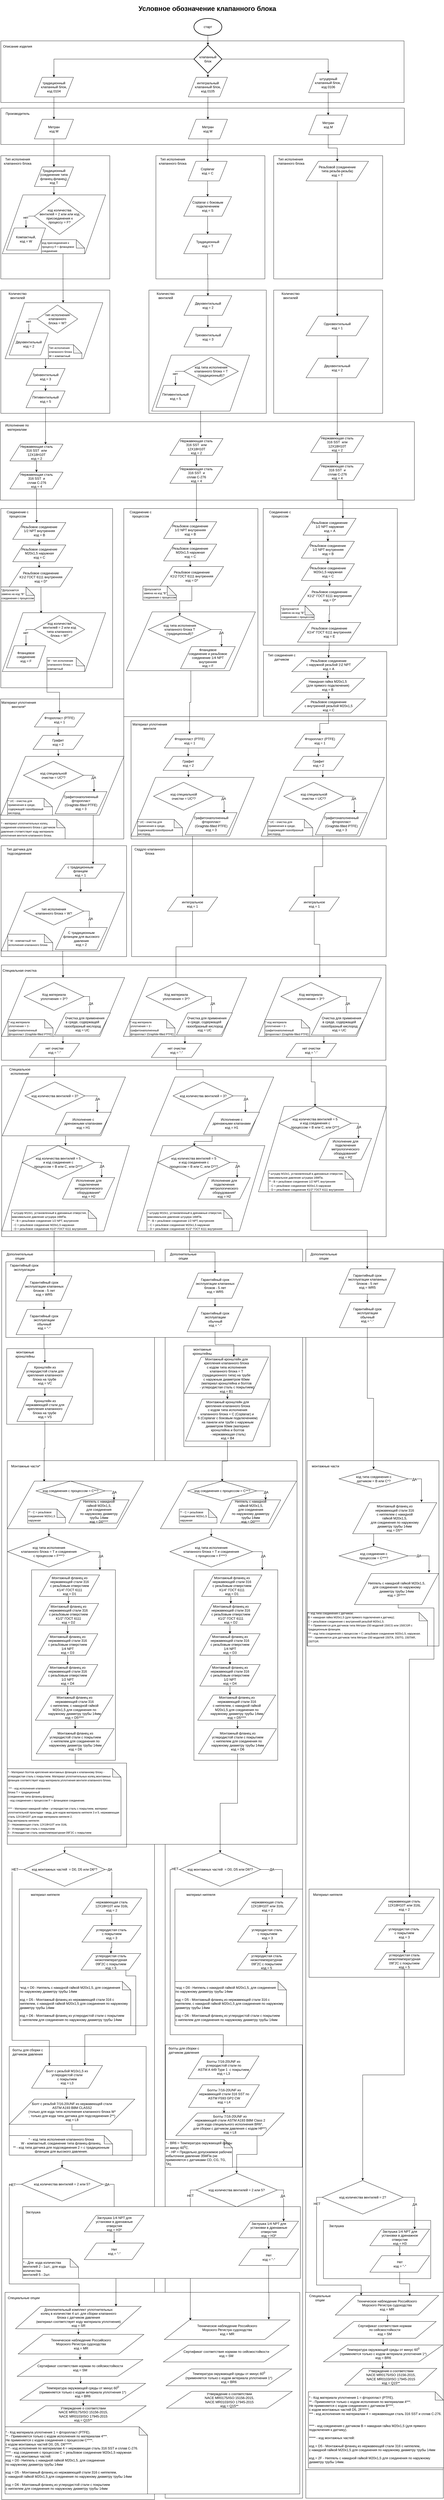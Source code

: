 <mxfile version="11.1.1" type="device"><diagram name="Page-1" id="74e2e168-ea6b-b213-b513-2b3c1d86103e"><mxGraphModel dx="788" dy="1665" grid="0" gridSize="10" guides="1" tooltips="1" connect="1" arrows="1" fold="1" page="1" pageScale="1" pageWidth="1100" pageHeight="850" background="#ffffff" math="0" shadow="0"><root><mxCell id="0"/><mxCell id="1" parent="0"/><mxCell id="ctLX_KOVJdgrp6PYzyxr-350" value="&lt;p&gt;&lt;br&gt;&lt;/p&gt;" style="rounded=0;whiteSpace=wrap;html=1;" parent="1" vertex="1"><mxGeometry x="1131.5" y="4455" width="492" height="4460" as="geometry"/></mxCell><mxCell id="ctLX_KOVJdgrp6PYzyxr-306" value="&lt;p&gt;&lt;br&gt;&lt;/p&gt;" style="rounded=0;whiteSpace=wrap;html=1;" parent="1" vertex="1"><mxGeometry x="980" y="2321" width="441" height="231" as="geometry"/></mxCell><mxCell id="ctLX_KOVJdgrp6PYzyxr-276" value="&lt;p&gt;&lt;br&gt;&lt;/p&gt;" style="rounded=0;whiteSpace=wrap;html=1;" parent="1" vertex="1"><mxGeometry x="1016.5" y="550" width="390" height="440" as="geometry"/></mxCell><mxCell id="ctLX_KOVJdgrp6PYzyxr-195" value="&lt;p&gt;&lt;br&gt;&lt;/p&gt;" style="rounded=0;whiteSpace=wrap;html=1;" parent="1" vertex="1"><mxGeometry x="628" y="4455" width="492" height="4460" as="geometry"/></mxCell><mxCell id="ctLX_KOVJdgrp6PYzyxr-143" value="&lt;p&gt;&lt;br&gt;&lt;/p&gt;" style="rounded=0;whiteSpace=wrap;html=1;" parent="1" vertex="1"><mxGeometry x="480" y="1810" width="480" height="743" as="geometry"/></mxCell><mxCell id="ctLX_KOVJdgrp6PYzyxr-141" value="&lt;p&gt;&lt;br&gt;&lt;/p&gt;" style="rounded=0;whiteSpace=wrap;html=1;" parent="1" vertex="1"><mxGeometry x="570" y="1030" width="420" height="440" as="geometry"/></mxCell><mxCell id="ctLX_KOVJdgrp6PYzyxr-142" value="Количество вентилей" style="text;html=1;strokeColor=none;fillColor=none;align=center;verticalAlign=middle;whiteSpace=wrap;rounded=0;" parent="1" vertex="1"><mxGeometry x="570" y="1030" width="120" height="40" as="geometry"/></mxCell><mxCell id="ctLX_KOVJdgrp6PYzyxr-139" value="&lt;p&gt;&lt;br&gt;&lt;/p&gt;" style="rounded=0;whiteSpace=wrap;html=1;" parent="1" vertex="1"><mxGeometry x="595" y="550" width="390" height="440" as="geometry"/></mxCell><mxCell id="uTrDqu5zIhA4iWLk0zz2-142" value="&lt;p&gt;&lt;br&gt;&lt;/p&gt;" style="rounded=0;whiteSpace=wrap;html=1;" parent="1" vertex="1"><mxGeometry x="43" y="4460" width="547" height="4460" as="geometry"/></mxCell><mxCell id="uTrDqu5zIhA4iWLk0zz2-148" value="&lt;p&gt;&lt;br&gt;&lt;/p&gt;" style="rounded=0;whiteSpace=wrap;html=1;" parent="1" vertex="1"><mxGeometry x="63" y="5210" width="1037" height="1370" as="geometry"/></mxCell><mxCell id="uTrDqu5zIhA4iWLk0zz2-124" value="&lt;p&gt;&lt;br&gt;&lt;/p&gt;" style="rounded=0;whiteSpace=wrap;html=1;" parent="1" vertex="1"><mxGeometry x="43" y="3800" width="1376" height="610" as="geometry"/></mxCell><mxCell id="uTrDqu5zIhA4iWLk0zz2-113" value="&lt;p&gt;&lt;br&gt;&lt;/p&gt;" style="rounded=0;whiteSpace=wrap;html=1;" parent="1" vertex="1"><mxGeometry x="42" y="3440" width="1376" height="340" as="geometry"/></mxCell><mxCell id="uTrDqu5zIhA4iWLk0zz2-80" value="&lt;p&gt;&lt;br&gt;&lt;/p&gt;" style="rounded=0;whiteSpace=wrap;html=1;" parent="1" vertex="1"><mxGeometry x="39" y="2490" width="441" height="500" as="geometry"/></mxCell><mxCell id="uTrDqu5zIhA4iWLk0zz2-62" value="&lt;p&gt;&lt;br&gt;&lt;/p&gt;" style="rounded=0;whiteSpace=wrap;html=1;" parent="1" vertex="1"><mxGeometry x="40" y="1810" width="400" height="640" as="geometry"/></mxCell><mxCell id="uTrDqu5zIhA4iWLk0zz2-56" value="&lt;p&gt;&lt;br&gt;&lt;/p&gt;" style="rounded=0;whiteSpace=wrap;html=1;" parent="1" vertex="1"><mxGeometry x="38" y="1500" width="1482" height="280" as="geometry"/></mxCell><mxCell id="uTrDqu5zIhA4iWLk0zz2-26" value="&lt;p&gt;&lt;br&gt;&lt;/p&gt;" style="rounded=0;whiteSpace=wrap;html=1;" parent="1" vertex="1"><mxGeometry x="40" y="550" width="390" height="440" as="geometry"/></mxCell><mxCell id="uTrDqu5zIhA4iWLk0zz2-13" value="&lt;p&gt;&lt;br&gt;&lt;/p&gt;" style="rounded=0;whiteSpace=wrap;html=1;" parent="1" vertex="1"><mxGeometry x="40" y="380" width="1444" height="130" as="geometry"/></mxCell><mxCell id="uTrDqu5zIhA4iWLk0zz2-8" value="" style="rounded=0;whiteSpace=wrap;html=1;" parent="1" vertex="1"><mxGeometry x="40" y="140" width="1443" height="220" as="geometry"/></mxCell><mxCell id="uTrDqu5zIhA4iWLk0zz2-9" style="edgeStyle=orthogonalEdgeStyle;rounded=0;orthogonalLoop=1;jettySize=auto;html=1;exitX=0.5;exitY=1;exitDx=0;exitDy=0;exitPerimeter=0;entryX=0.5;entryY=0;entryDx=0;entryDy=0;entryPerimeter=0;" parent="1" source="uTrDqu5zIhA4iWLk0zz2-1" target="uTrDqu5zIhA4iWLk0zz2-2" edge="1"><mxGeometry relative="1" as="geometry"/></mxCell><mxCell id="uTrDqu5zIhA4iWLk0zz2-1" value="старт" style="strokeWidth=2;html=1;shape=mxgraph.flowchart.start_1;whiteSpace=wrap;" parent="1" vertex="1"><mxGeometry x="731" y="60" width="100" height="60" as="geometry"/></mxCell><mxCell id="uTrDqu5zIhA4iWLk0zz2-10" style="edgeStyle=orthogonalEdgeStyle;rounded=0;orthogonalLoop=1;jettySize=auto;html=1;exitX=0;exitY=0.5;exitDx=0;exitDy=0;exitPerimeter=0;entryX=0.5;entryY=0;entryDx=0;entryDy=0;" parent="1" source="uTrDqu5zIhA4iWLk0zz2-2" target="uTrDqu5zIhA4iWLk0zz2-5" edge="1"><mxGeometry relative="1" as="geometry"/></mxCell><mxCell id="uTrDqu5zIhA4iWLk0zz2-11" style="edgeStyle=orthogonalEdgeStyle;rounded=0;orthogonalLoop=1;jettySize=auto;html=1;exitX=0.5;exitY=1;exitDx=0;exitDy=0;exitPerimeter=0;entryX=0.5;entryY=0;entryDx=0;entryDy=0;" parent="1" source="uTrDqu5zIhA4iWLk0zz2-2" target="uTrDqu5zIhA4iWLk0zz2-6" edge="1"><mxGeometry relative="1" as="geometry"/></mxCell><mxCell id="uTrDqu5zIhA4iWLk0zz2-12" style="edgeStyle=orthogonalEdgeStyle;rounded=0;orthogonalLoop=1;jettySize=auto;html=1;exitX=1;exitY=0.5;exitDx=0;exitDy=0;exitPerimeter=0;entryX=0.5;entryY=0;entryDx=0;entryDy=0;" parent="1" source="uTrDqu5zIhA4iWLk0zz2-2" target="uTrDqu5zIhA4iWLk0zz2-7" edge="1"><mxGeometry relative="1" as="geometry"><mxPoint x="1830" y="220" as="sourcePoint"/></mxGeometry></mxCell><mxCell id="uTrDqu5zIhA4iWLk0zz2-2" value="клапанный&lt;br&gt;блок" style="strokeWidth=2;html=1;shape=mxgraph.flowchart.decision;whiteSpace=wrap;" parent="1" vertex="1"><mxGeometry x="731" y="155" width="100" height="100" as="geometry"/></mxCell><mxCell id="uTrDqu5zIhA4iWLk0zz2-22" style="edgeStyle=orthogonalEdgeStyle;rounded=0;orthogonalLoop=1;jettySize=auto;html=1;exitX=0.5;exitY=1;exitDx=0;exitDy=0;" parent="1" source="uTrDqu5zIhA4iWLk0zz2-5" target="uTrDqu5zIhA4iWLk0zz2-16" edge="1"><mxGeometry relative="1" as="geometry"/></mxCell><mxCell id="uTrDqu5zIhA4iWLk0zz2-5" value="традиционный клапанный блок, &lt;br&gt;код 0104" style="shape=parallelogram;perimeter=parallelogramPerimeter;whiteSpace=wrap;html=1;" parent="1" vertex="1"><mxGeometry x="160" y="270" width="140" height="70" as="geometry"/></mxCell><mxCell id="uTrDqu5zIhA4iWLk0zz2-23" style="edgeStyle=orthogonalEdgeStyle;rounded=0;orthogonalLoop=1;jettySize=auto;html=1;exitX=0.5;exitY=1;exitDx=0;exitDy=0;entryX=0.5;entryY=0;entryDx=0;entryDy=0;" parent="1" source="uTrDqu5zIhA4iWLk0zz2-6" target="uTrDqu5zIhA4iWLk0zz2-20" edge="1"><mxGeometry relative="1" as="geometry"/></mxCell><mxCell id="uTrDqu5zIhA4iWLk0zz2-6" value="интегральный клапанный блок,&lt;br&gt;код 0105" style="shape=parallelogram;perimeter=parallelogramPerimeter;whiteSpace=wrap;html=1;" parent="1" vertex="1"><mxGeometry x="711" y="270" width="140" height="70" as="geometry"/></mxCell><mxCell id="uTrDqu5zIhA4iWLk0zz2-24" style="edgeStyle=orthogonalEdgeStyle;rounded=0;orthogonalLoop=1;jettySize=auto;html=1;exitX=0.5;exitY=1;exitDx=0;exitDy=0;entryX=0.5;entryY=0;entryDx=0;entryDy=0;" parent="1" source="uTrDqu5zIhA4iWLk0zz2-7" target="uTrDqu5zIhA4iWLk0zz2-21" edge="1"><mxGeometry relative="1" as="geometry"/></mxCell><mxCell id="uTrDqu5zIhA4iWLk0zz2-7" value="штуцерный&lt;br&gt;клапанный блок,&amp;nbsp;&lt;br&gt;код 0106" style="shape=parallelogram;perimeter=parallelogramPerimeter;whiteSpace=wrap;html=1;" parent="1" vertex="1"><mxGeometry x="1141.5" y="255" width="140" height="70" as="geometry"/></mxCell><mxCell id="uTrDqu5zIhA4iWLk0zz2-14" value="Производитель" style="text;html=1;strokeColor=none;fillColor=none;align=center;verticalAlign=middle;whiteSpace=wrap;rounded=0;" parent="1" vertex="1"><mxGeometry x="40" y="380" width="120" height="40" as="geometry"/></mxCell><mxCell id="uTrDqu5zIhA4iWLk0zz2-15" value="Описание изделия" style="text;html=1;strokeColor=none;fillColor=none;align=center;verticalAlign=middle;whiteSpace=wrap;rounded=0;" parent="1" vertex="1"><mxGeometry x="40" y="140" width="120" height="40" as="geometry"/></mxCell><mxCell id="uTrDqu5zIhA4iWLk0zz2-35" style="edgeStyle=orthogonalEdgeStyle;rounded=0;orthogonalLoop=1;jettySize=auto;html=1;exitX=0.5;exitY=1;exitDx=0;exitDy=0;entryX=0.5;entryY=0;entryDx=0;entryDy=0;" parent="1" source="uTrDqu5zIhA4iWLk0zz2-16" target="uTrDqu5zIhA4iWLk0zz2-28" edge="1"><mxGeometry relative="1" as="geometry"><mxPoint x="230" y="550" as="targetPoint"/></mxGeometry></mxCell><mxCell id="uTrDqu5zIhA4iWLk0zz2-16" value="Метран&lt;br&gt;код М" style="shape=parallelogram;perimeter=parallelogramPerimeter;whiteSpace=wrap;html=1;" parent="1" vertex="1"><mxGeometry x="160" y="420" width="140" height="70" as="geometry"/></mxCell><mxCell id="uTrDqu5zIhA4iWLk0zz2-19" value="&lt;h1&gt;Условное обозначение клапанного блока&lt;/h1&gt;" style="text;html=1;strokeColor=none;fillColor=none;align=center;verticalAlign=middle;whiteSpace=wrap;rounded=0;" parent="1" vertex="1"><mxGeometry x="499" y="10" width="560" height="30" as="geometry"/></mxCell><mxCell id="ctLX_KOVJdgrp6PYzyxr-106" style="edgeStyle=orthogonalEdgeStyle;rounded=0;orthogonalLoop=1;jettySize=auto;html=1;exitX=0.5;exitY=1;exitDx=0;exitDy=0;entryX=0.5;entryY=0;entryDx=0;entryDy=0;" parent="1" source="uTrDqu5zIhA4iWLk0zz2-20" target="ctLX_KOVJdgrp6PYzyxr-99" edge="1"><mxGeometry relative="1" as="geometry"/></mxCell><mxCell id="uTrDqu5zIhA4iWLk0zz2-20" value="Метран&lt;br&gt;код М" style="shape=parallelogram;perimeter=parallelogramPerimeter;whiteSpace=wrap;html=1;" parent="1" vertex="1"><mxGeometry x="711" y="420" width="140" height="70" as="geometry"/></mxCell><mxCell id="ctLX_KOVJdgrp6PYzyxr-278" style="edgeStyle=orthogonalEdgeStyle;rounded=0;orthogonalLoop=1;jettySize=auto;html=1;exitX=0.5;exitY=1;exitDx=0;exitDy=0;entryX=0.5;entryY=0;entryDx=0;entryDy=0;" parent="1" source="uTrDqu5zIhA4iWLk0zz2-21" target="ctLX_KOVJdgrp6PYzyxr-277" edge="1"><mxGeometry relative="1" as="geometry"/></mxCell><mxCell id="uTrDqu5zIhA4iWLk0zz2-21" value="Метран&lt;br&gt;код М" style="shape=parallelogram;perimeter=parallelogramPerimeter;whiteSpace=wrap;html=1;" parent="1" vertex="1"><mxGeometry x="1141.5" y="405" width="140" height="70" as="geometry"/></mxCell><mxCell id="uTrDqu5zIhA4iWLk0zz2-25" value="Тип исполнения клапанного блока" style="text;html=1;strokeColor=none;fillColor=none;align=center;verticalAlign=middle;whiteSpace=wrap;rounded=0;" parent="1" vertex="1"><mxGeometry x="40" y="550" width="120" height="40" as="geometry"/></mxCell><mxCell id="uTrDqu5zIhA4iWLk0zz2-36" style="edgeStyle=orthogonalEdgeStyle;rounded=0;orthogonalLoop=1;jettySize=auto;html=1;exitX=0.5;exitY=1;exitDx=0;exitDy=0;entryX=0.5;entryY=0;entryDx=0;entryDy=0;" parent="1" source="uTrDqu5zIhA4iWLk0zz2-28" target="uTrDqu5zIhA4iWLk0zz2-29" edge="1"><mxGeometry relative="1" as="geometry"/></mxCell><mxCell id="uTrDqu5zIhA4iWLk0zz2-28" value="Традиционный (соединение типа фланец-фланец),&lt;br&gt;код Т" style="shape=parallelogram;perimeter=parallelogramPerimeter;whiteSpace=wrap;html=1;" parent="1" vertex="1"><mxGeometry x="160" y="590" width="140" height="70" as="geometry"/></mxCell><mxCell id="uTrDqu5zIhA4iWLk0zz2-34" value="" style="group" parent="1" vertex="1" connectable="0"><mxGeometry x="45" y="690" width="370" height="210" as="geometry"/></mxCell><mxCell id="uTrDqu5zIhA4iWLk0zz2-29" value="" style="shape=parallelogram;perimeter=parallelogramPerimeter;whiteSpace=wrap;html=1;" parent="uTrDqu5zIhA4iWLk0zz2-34" vertex="1"><mxGeometry width="370" height="210" as="geometry"/></mxCell><mxCell id="uTrDqu5zIhA4iWLk0zz2-30" value="код количества&lt;br&gt;вентилей = 2 или или код присоединения к&lt;br&gt;процессу = F?" style="rhombus;whiteSpace=wrap;html=1;" parent="uTrDqu5zIhA4iWLk0zz2-34" vertex="1"><mxGeometry x="115" y="10.125" width="180" height="131.25" as="geometry"/></mxCell><mxCell id="uTrDqu5zIhA4iWLk0zz2-31" value="Компактный,&lt;br&gt;код = W" style="shape=parallelogram;perimeter=parallelogramPerimeter;whiteSpace=wrap;html=1;" parent="uTrDqu5zIhA4iWLk0zz2-34" vertex="1"><mxGeometry x="15" y="118.125" width="140" height="78.75" as="geometry"/></mxCell><mxCell id="uTrDqu5zIhA4iWLk0zz2-32" style="edgeStyle=orthogonalEdgeStyle;rounded=0;orthogonalLoop=1;jettySize=auto;html=1;exitX=0;exitY=0.5;exitDx=0;exitDy=0;entryX=0.5;entryY=0;entryDx=0;entryDy=0;" parent="uTrDqu5zIhA4iWLk0zz2-34" source="uTrDqu5zIhA4iWLk0zz2-30" target="uTrDqu5zIhA4iWLk0zz2-31" edge="1"><mxGeometry relative="1" as="geometry"/></mxCell><mxCell id="uTrDqu5zIhA4iWLk0zz2-33" value="нет" style="text;html=1;resizable=0;points=[];align=center;verticalAlign=middle;labelBackgroundColor=#ffffff;" parent="uTrDqu5zIhA4iWLk0zz2-32" vertex="1" connectable="0"><mxGeometry x="-0.143" y="4" relative="1" as="geometry"><mxPoint x="-5" y="4" as="offset"/></mxGeometry></mxCell><mxCell id="uTrDqu5zIhA4iWLk0zz2-37" value="&lt;div&gt;&lt;span&gt;&lt;font style=&quot;font-size: 10px&quot;&gt;код присоединения к&amp;nbsp;&lt;/font&gt;&lt;/span&gt;&lt;/div&gt;&lt;div&gt;&lt;span&gt;&lt;font style=&quot;font-size: 10px&quot;&gt;процессу F = фланцевое соединение&lt;/font&gt;&lt;/span&gt;&lt;/div&gt;" style="shape=note;whiteSpace=wrap;html=1;backgroundOutline=1;darkOpacity=0.05;align=left;" parent="uTrDqu5zIhA4iWLk0zz2-34" vertex="1"><mxGeometry x="140" y="160" width="155" height="50" as="geometry"/></mxCell><mxCell id="uTrDqu5zIhA4iWLk0zz2-38" value="&lt;p&gt;&lt;br&gt;&lt;/p&gt;" style="rounded=0;whiteSpace=wrap;html=1;" parent="1" vertex="1"><mxGeometry x="40" y="1030" width="390" height="440" as="geometry"/></mxCell><mxCell id="uTrDqu5zIhA4iWLk0zz2-39" value="Количество вентилей" style="text;html=1;strokeColor=none;fillColor=none;align=center;verticalAlign=middle;whiteSpace=wrap;rounded=0;" parent="1" vertex="1"><mxGeometry x="40" y="1030" width="120" height="40" as="geometry"/></mxCell><mxCell id="uTrDqu5zIhA4iWLk0zz2-41" value="" style="group" parent="1" vertex="1" connectable="0"><mxGeometry x="45" y="1100" width="370" height="210" as="geometry"/></mxCell><mxCell id="uTrDqu5zIhA4iWLk0zz2-48" value="" style="group" parent="uTrDqu5zIhA4iWLk0zz2-41" vertex="1" connectable="0"><mxGeometry x="10" y="-25" width="350" height="200" as="geometry"/></mxCell><mxCell id="uTrDqu5zIhA4iWLk0zz2-42" value="" style="shape=parallelogram;perimeter=parallelogramPerimeter;whiteSpace=wrap;html=1;" parent="uTrDqu5zIhA4iWLk0zz2-48" vertex="1"><mxGeometry width="350" height="200" as="geometry"/></mxCell><mxCell id="uTrDqu5zIhA4iWLk0zz2-43" value="тип исполнения&lt;br&gt;клапанного&lt;br&gt;блока = W?" style="rhombus;whiteSpace=wrap;html=1;" parent="uTrDqu5zIhA4iWLk0zz2-48" vertex="1"><mxGeometry x="115" y="8" width="145" height="100" as="geometry"/></mxCell><mxCell id="uTrDqu5zIhA4iWLk0zz2-44" value="Двухвентильный&lt;br&gt;код = 2" style="shape=parallelogram;perimeter=parallelogramPerimeter;whiteSpace=wrap;html=1;" parent="uTrDqu5zIhA4iWLk0zz2-48" vertex="1"><mxGeometry x="15" y="108.125" width="140" height="78.75" as="geometry"/></mxCell><mxCell id="uTrDqu5zIhA4iWLk0zz2-47" value="&lt;span style=&quot;font-size: 10px&quot;&gt;Тип исполнения&lt;br&gt;клапанного блока&lt;br&gt;W = компактный&lt;br&gt;&lt;/span&gt;" style="shape=note;whiteSpace=wrap;html=1;backgroundOutline=1;darkOpacity=0.05;align=left;" parent="uTrDqu5zIhA4iWLk0zz2-48" vertex="1"><mxGeometry x="155" y="150" width="120" height="50" as="geometry"/></mxCell><mxCell id="uTrDqu5zIhA4iWLk0zz2-45" style="edgeStyle=orthogonalEdgeStyle;rounded=0;orthogonalLoop=1;jettySize=auto;html=1;exitX=0;exitY=0.5;exitDx=0;exitDy=0;entryX=0.5;entryY=0;entryDx=0;entryDy=0;" parent="uTrDqu5zIhA4iWLk0zz2-48" source="uTrDqu5zIhA4iWLk0zz2-43" target="uTrDqu5zIhA4iWLk0zz2-44" edge="1"><mxGeometry relative="1" as="geometry"/></mxCell><mxCell id="uTrDqu5zIhA4iWLk0zz2-46" value="нет" style="text;html=1;resizable=0;points=[];align=center;verticalAlign=middle;labelBackgroundColor=#ffffff;" parent="uTrDqu5zIhA4iWLk0zz2-45" vertex="1" connectable="0"><mxGeometry x="-0.143" y="4" relative="1" as="geometry"><mxPoint x="-5" y="4" as="offset"/></mxGeometry></mxCell><mxCell id="uTrDqu5zIhA4iWLk0zz2-55" style="edgeStyle=orthogonalEdgeStyle;rounded=0;orthogonalLoop=1;jettySize=auto;html=1;exitX=0.5;exitY=1;exitDx=0;exitDy=0;entryX=0.5;entryY=0;entryDx=0;entryDy=0;" parent="1" source="uTrDqu5zIhA4iWLk0zz2-52" target="uTrDqu5zIhA4iWLk0zz2-53" edge="1"><mxGeometry relative="1" as="geometry"/></mxCell><mxCell id="uTrDqu5zIhA4iWLk0zz2-52" value="Трёхвентильный&lt;br&gt;код = 3" style="shape=parallelogram;perimeter=parallelogramPerimeter;whiteSpace=wrap;html=1;" parent="1" vertex="1"><mxGeometry x="130" y="1310" width="140" height="60" as="geometry"/></mxCell><mxCell id="ctLX_KOVJdgrp6PYzyxr-87" style="edgeStyle=orthogonalEdgeStyle;rounded=0;orthogonalLoop=1;jettySize=auto;html=1;exitX=0.5;exitY=1;exitDx=0;exitDy=0;entryX=0.671;entryY=0.017;entryDx=0;entryDy=0;entryPerimeter=0;" parent="1" source="uTrDqu5zIhA4iWLk0zz2-53" target="uTrDqu5zIhA4iWLk0zz2-58" edge="1"><mxGeometry relative="1" as="geometry"/></mxCell><mxCell id="uTrDqu5zIhA4iWLk0zz2-53" value="Пятивентильный&lt;br&gt;код = 5" style="shape=parallelogram;perimeter=parallelogramPerimeter;whiteSpace=wrap;html=1;" parent="1" vertex="1"><mxGeometry x="130" y="1390" width="140" height="60" as="geometry"/></mxCell><mxCell id="uTrDqu5zIhA4iWLk0zz2-54" style="edgeStyle=orthogonalEdgeStyle;rounded=0;orthogonalLoop=1;jettySize=auto;html=1;exitX=0;exitY=1;exitDx=0;exitDy=0;exitPerimeter=0;entryX=0.5;entryY=0;entryDx=0;entryDy=0;" parent="1" source="uTrDqu5zIhA4iWLk0zz2-47" target="uTrDqu5zIhA4iWLk0zz2-52" edge="1"><mxGeometry relative="1" as="geometry"/></mxCell><mxCell id="uTrDqu5zIhA4iWLk0zz2-57" value="Исполнение по материалам" style="text;html=1;strokeColor=none;fillColor=none;align=center;verticalAlign=middle;whiteSpace=wrap;rounded=0;" parent="1" vertex="1"><mxGeometry x="37.5" y="1500" width="120" height="40" as="geometry"/></mxCell><mxCell id="uTrDqu5zIhA4iWLk0zz2-61" style="edgeStyle=orthogonalEdgeStyle;rounded=0;orthogonalLoop=1;jettySize=auto;html=1;exitX=0.5;exitY=1;exitDx=0;exitDy=0;entryX=0.5;entryY=0;entryDx=0;entryDy=0;" parent="1" source="uTrDqu5zIhA4iWLk0zz2-58" target="uTrDqu5zIhA4iWLk0zz2-59" edge="1"><mxGeometry relative="1" as="geometry"/></mxCell><mxCell id="uTrDqu5zIhA4iWLk0zz2-58" value="Нержавеющая сталь&lt;br&gt;316 SST&amp;nbsp; или&lt;br&gt;12Х18Н10Т&lt;br&gt;код = 2" style="shape=parallelogram;perimeter=parallelogramPerimeter;whiteSpace=wrap;html=1;" parent="1" vertex="1"><mxGeometry x="72.5" y="1580" width="190" height="60" as="geometry"/></mxCell><mxCell id="ctLX_KOVJdgrp6PYzyxr-88" style="edgeStyle=orthogonalEdgeStyle;rounded=0;orthogonalLoop=1;jettySize=auto;html=1;exitX=0.5;exitY=1;exitDx=0;exitDy=0;entryX=0.45;entryY=0;entryDx=0;entryDy=0;entryPerimeter=0;" parent="1" source="uTrDqu5zIhA4iWLk0zz2-59" target="uTrDqu5zIhA4iWLk0zz2-64" edge="1"><mxGeometry relative="1" as="geometry"/></mxCell><mxCell id="uTrDqu5zIhA4iWLk0zz2-59" value="Нержавеющая сталь&lt;br&gt;316 SST&amp;nbsp; и&lt;br&gt;сплав С-276&lt;br&gt;код = 4" style="shape=parallelogram;perimeter=parallelogramPerimeter;whiteSpace=wrap;html=1;" parent="1" vertex="1"><mxGeometry x="72.5" y="1680" width="190" height="60" as="geometry"/></mxCell><mxCell id="uTrDqu5zIhA4iWLk0zz2-63" value="Соединение с процессом" style="text;html=1;strokeColor=none;fillColor=none;align=center;verticalAlign=middle;whiteSpace=wrap;rounded=0;" parent="1" vertex="1"><mxGeometry x="39.5" y="1810" width="120" height="40" as="geometry"/></mxCell><mxCell id="uTrDqu5zIhA4iWLk0zz2-77" style="edgeStyle=orthogonalEdgeStyle;rounded=0;orthogonalLoop=1;jettySize=auto;html=1;exitX=0.5;exitY=1;exitDx=0;exitDy=0;" parent="1" source="uTrDqu5zIhA4iWLk0zz2-64" target="uTrDqu5zIhA4iWLk0zz2-65" edge="1"><mxGeometry relative="1" as="geometry"/></mxCell><mxCell id="uTrDqu5zIhA4iWLk0zz2-64" value="Резьбовое соединение&lt;br&gt;1/2 NPT внутренняя&lt;br&gt;код = B" style="shape=parallelogram;perimeter=parallelogramPerimeter;whiteSpace=wrap;html=1;" parent="1" vertex="1"><mxGeometry x="82.5" y="1860" width="190" height="60" as="geometry"/></mxCell><mxCell id="uTrDqu5zIhA4iWLk0zz2-78" style="edgeStyle=orthogonalEdgeStyle;rounded=0;orthogonalLoop=1;jettySize=auto;html=1;exitX=0.5;exitY=1;exitDx=0;exitDy=0;entryX=0.471;entryY=0.029;entryDx=0;entryDy=0;entryPerimeter=0;" parent="1" source="uTrDqu5zIhA4iWLk0zz2-65" target="uTrDqu5zIhA4iWLk0zz2-66" edge="1"><mxGeometry relative="1" as="geometry"/></mxCell><mxCell id="uTrDqu5zIhA4iWLk0zz2-65" value="Резьбовое соединение&lt;br&gt;М20х1,5 наружная&lt;br&gt;код = C" style="shape=parallelogram;perimeter=parallelogramPerimeter;whiteSpace=wrap;html=1;" parent="1" vertex="1"><mxGeometry x="82.5" y="1940" width="190" height="60" as="geometry"/></mxCell><mxCell id="uTrDqu5zIhA4iWLk0zz2-79" style="edgeStyle=orthogonalEdgeStyle;rounded=0;orthogonalLoop=1;jettySize=auto;html=1;exitX=0.5;exitY=1;exitDx=0;exitDy=0;entryX=0.376;entryY=0.01;entryDx=0;entryDy=0;entryPerimeter=0;" parent="1" source="uTrDqu5zIhA4iWLk0zz2-66" target="uTrDqu5zIhA4iWLk0zz2-69" edge="1"><mxGeometry relative="1" as="geometry"/></mxCell><mxCell id="uTrDqu5zIhA4iWLk0zz2-66" value="Резьбовое соединение&lt;br&gt;К1\2 ГОСТ 6111 внутренняя&lt;br&gt;код = D*" style="shape=parallelogram;perimeter=parallelogramPerimeter;whiteSpace=wrap;html=1;" parent="1" vertex="1"><mxGeometry x="70" y="2020" width="227" height="70" as="geometry"/></mxCell><mxCell id="uTrDqu5zIhA4iWLk0zz2-67" value="&lt;span style=&quot;font-size: 10px&quot;&gt;*Допускается&amp;nbsp;&lt;br&gt;замена на код &quot;B&quot;&lt;br&gt;соединения с процессом&lt;br&gt;&lt;/span&gt;" style="shape=note;whiteSpace=wrap;html=1;backgroundOutline=1;darkOpacity=0.05;align=left;" parent="1" vertex="1"><mxGeometry x="40" y="2090" width="120" height="50" as="geometry"/></mxCell><mxCell id="uTrDqu5zIhA4iWLk0zz2-68" value="" style="group" parent="1" vertex="1" connectable="0"><mxGeometry x="45" y="2182" width="370" height="210" as="geometry"/></mxCell><mxCell id="uTrDqu5zIhA4iWLk0zz2-69" value="" style="shape=parallelogram;perimeter=parallelogramPerimeter;whiteSpace=wrap;html=1;" parent="uTrDqu5zIhA4iWLk0zz2-68" vertex="1"><mxGeometry width="370" height="210" as="geometry"/></mxCell><mxCell id="uTrDqu5zIhA4iWLk0zz2-70" value="код количества&lt;br&gt;вентилей = 2 или код &lt;br&gt;типа клапанного&lt;br&gt;блока = W?" style="rhombus;whiteSpace=wrap;html=1;" parent="uTrDqu5zIhA4iWLk0zz2-68" vertex="1"><mxGeometry x="115" y="10" width="180" height="100" as="geometry"/></mxCell><mxCell id="uTrDqu5zIhA4iWLk0zz2-71" value="Фланцевое&lt;br&gt;соединение&lt;br&gt;код = F" style="shape=parallelogram;perimeter=parallelogramPerimeter;whiteSpace=wrap;html=1;" parent="uTrDqu5zIhA4iWLk0zz2-68" vertex="1"><mxGeometry x="15" y="118.125" width="140" height="78.75" as="geometry"/></mxCell><mxCell id="uTrDqu5zIhA4iWLk0zz2-72" style="edgeStyle=orthogonalEdgeStyle;rounded=0;orthogonalLoop=1;jettySize=auto;html=1;exitX=0;exitY=0.5;exitDx=0;exitDy=0;entryX=0.5;entryY=0;entryDx=0;entryDy=0;" parent="uTrDqu5zIhA4iWLk0zz2-68" source="uTrDqu5zIhA4iWLk0zz2-70" target="uTrDqu5zIhA4iWLk0zz2-71" edge="1"><mxGeometry relative="1" as="geometry"/></mxCell><mxCell id="uTrDqu5zIhA4iWLk0zz2-73" value="нет" style="text;html=1;resizable=0;points=[];align=center;verticalAlign=middle;labelBackgroundColor=#ffffff;" parent="uTrDqu5zIhA4iWLk0zz2-72" vertex="1" connectable="0"><mxGeometry x="-0.143" y="4" relative="1" as="geometry"><mxPoint x="-5" y="4" as="offset"/></mxGeometry></mxCell><mxCell id="uTrDqu5zIhA4iWLk0zz2-74" value="&lt;span style=&quot;font-size: 10px&quot;&gt;W - тип исполнения&lt;br&gt;клапанного блока = &lt;br&gt;компактный&lt;br&gt;&lt;/span&gt;" style="shape=note;whiteSpace=wrap;html=1;backgroundOutline=1;darkOpacity=0.05;align=left;" parent="uTrDqu5zIhA4iWLk0zz2-68" vertex="1"><mxGeometry x="160" y="160" width="135" height="50" as="geometry"/></mxCell><mxCell id="uTrDqu5zIhA4iWLk0zz2-81" value="Материал уплотнения вентиля*" style="text;html=1;strokeColor=none;fillColor=none;align=center;verticalAlign=middle;whiteSpace=wrap;rounded=0;" parent="1" vertex="1"><mxGeometry x="38" y="2490" width="132" height="40" as="geometry"/></mxCell><mxCell id="uTrDqu5zIhA4iWLk0zz2-82" value="&lt;span style=&quot;font-size: 10px&quot;&gt;* - материал уплотнительных колец&lt;br&gt;соединения клапанного блока с датчиком давления стответствует коду материала уплотнения вентиля клапанного блока.&lt;br&gt;&lt;/span&gt;" style="shape=note;whiteSpace=wrap;html=1;backgroundOutline=1;darkOpacity=0.05;align=left;" parent="1" vertex="1"><mxGeometry x="39" y="2920" width="231" height="70" as="geometry"/></mxCell><mxCell id="uTrDqu5zIhA4iWLk0zz2-97" style="edgeStyle=orthogonalEdgeStyle;rounded=0;orthogonalLoop=1;jettySize=auto;html=1;exitX=0.5;exitY=1;exitDx=0;exitDy=0;entryX=0.5;entryY=0;entryDx=0;entryDy=0;" parent="1" source="uTrDqu5zIhA4iWLk0zz2-83" target="uTrDqu5zIhA4iWLk0zz2-84" edge="1"><mxGeometry relative="1" as="geometry"/></mxCell><mxCell id="uTrDqu5zIhA4iWLk0zz2-83" value="Фторопласт (PTFE)&lt;br&gt;код = 1" style="shape=parallelogram;perimeter=parallelogramPerimeter;whiteSpace=wrap;html=1;" parent="1" vertex="1"><mxGeometry x="160" y="2540" width="180" height="50" as="geometry"/></mxCell><mxCell id="uTrDqu5zIhA4iWLk0zz2-99" style="edgeStyle=orthogonalEdgeStyle;rounded=0;orthogonalLoop=1;jettySize=auto;html=1;exitX=0.5;exitY=1;exitDx=0;exitDy=0;entryX=0.467;entryY=-0.005;entryDx=0;entryDy=0;entryPerimeter=0;" parent="1" source="uTrDqu5zIhA4iWLk0zz2-84" target="uTrDqu5zIhA4iWLk0zz2-87" edge="1"><mxGeometry relative="1" as="geometry"/></mxCell><mxCell id="uTrDqu5zIhA4iWLk0zz2-84" value="Графит&lt;br&gt;код = 2" style="shape=parallelogram;perimeter=parallelogramPerimeter;whiteSpace=wrap;html=1;" parent="1" vertex="1"><mxGeometry x="155" y="2620" width="180" height="50" as="geometry"/></mxCell><mxCell id="uTrDqu5zIhA4iWLk0zz2-86" value="" style="group" parent="1" vertex="1" connectable="0"><mxGeometry x="40" y="2695" width="441" height="210" as="geometry"/></mxCell><mxCell id="uTrDqu5zIhA4iWLk0zz2-87" value="" style="shape=parallelogram;perimeter=parallelogramPerimeter;whiteSpace=wrap;html=1;" parent="uTrDqu5zIhA4iWLk0zz2-86" vertex="1"><mxGeometry width="441" height="210" as="geometry"/></mxCell><mxCell id="ctLX_KOVJdgrp6PYzyxr-137" style="edgeStyle=orthogonalEdgeStyle;rounded=0;orthogonalLoop=1;jettySize=auto;html=1;exitX=1;exitY=0.5;exitDx=0;exitDy=0;entryX=0.75;entryY=0;entryDx=0;entryDy=0;" parent="uTrDqu5zIhA4iWLk0zz2-86" source="uTrDqu5zIhA4iWLk0zz2-88" target="uTrDqu5zIhA4iWLk0zz2-89" edge="1"><mxGeometry relative="1" as="geometry"/></mxCell><mxCell id="ctLX_KOVJdgrp6PYzyxr-138" value="ДА" style="text;html=1;resizable=0;points=[];align=center;verticalAlign=middle;labelBackgroundColor=#ffffff;" parent="ctLX_KOVJdgrp6PYzyxr-137" vertex="1" connectable="0"><mxGeometry x="-0.25" y="-8" relative="1" as="geometry"><mxPoint as="offset"/></mxGeometry></mxCell><mxCell id="uTrDqu5zIhA4iWLk0zz2-88" value="код специальной&lt;br&gt;очистки = UC*?" style="rhombus;whiteSpace=wrap;html=1;" parent="uTrDqu5zIhA4iWLk0zz2-86" vertex="1"><mxGeometry x="81.063" y="17.5" width="214.541" height="100" as="geometry"/></mxCell><mxCell id="uTrDqu5zIhA4iWLk0zz2-89" value="Графитонаполненный&lt;br&gt;фторопласт&lt;br&gt;(Graghite-filled PTFE)&lt;br&gt;код = 3" style="shape=parallelogram;perimeter=parallelogramPerimeter;whiteSpace=wrap;html=1;" parent="uTrDqu5zIhA4iWLk0zz2-86" vertex="1"><mxGeometry x="194" y="126" width="186" height="79" as="geometry"/></mxCell><mxCell id="uTrDqu5zIhA4iWLk0zz2-92" value="&lt;span style=&quot;font-size: 10px&quot;&gt;* UC - очистка для&lt;br&gt;применения в среде, содержащей газообразный кислород.&lt;br&gt;&lt;/span&gt;" style="shape=note;whiteSpace=wrap;html=1;backgroundOutline=1;darkOpacity=0.05;align=left;" parent="uTrDqu5zIhA4iWLk0zz2-86" vertex="1"><mxGeometry x="23.866" y="150" width="160.835" height="60" as="geometry"/></mxCell><mxCell id="uTrDqu5zIhA4iWLk0zz2-100" value="&lt;p&gt;&lt;br&gt;&lt;/p&gt;" style="rounded=0;whiteSpace=wrap;html=1;" parent="1" vertex="1"><mxGeometry x="41" y="3014" width="449" height="396" as="geometry"/></mxCell><mxCell id="uTrDqu5zIhA4iWLk0zz2-101" value="Тип датчика для подсоединения" style="text;html=1;strokeColor=none;fillColor=none;align=center;verticalAlign=middle;whiteSpace=wrap;rounded=0;" parent="1" vertex="1"><mxGeometry x="40" y="3014" width="132" height="40" as="geometry"/></mxCell><mxCell id="uTrDqu5zIhA4iWLk0zz2-111" style="edgeStyle=orthogonalEdgeStyle;rounded=0;orthogonalLoop=1;jettySize=auto;html=1;exitX=0.5;exitY=1;exitDx=0;exitDy=0;entryX=0.646;entryY=-0.005;entryDx=0;entryDy=0;entryPerimeter=0;" parent="1" source="uTrDqu5zIhA4iWLk0zz2-102" target="uTrDqu5zIhA4iWLk0zz2-104" edge="1"><mxGeometry relative="1" as="geometry"/></mxCell><mxCell id="uTrDqu5zIhA4iWLk0zz2-102" value="с традиционным&lt;br&gt;фланцем&lt;br&gt;код = 1" style="shape=parallelogram;perimeter=parallelogramPerimeter;whiteSpace=wrap;html=1;" parent="1" vertex="1"><mxGeometry x="235" y="3080" width="180" height="50" as="geometry"/></mxCell><mxCell id="uTrDqu5zIhA4iWLk0zz2-103" value="" style="group" parent="1" vertex="1" connectable="0"><mxGeometry x="41" y="3180" width="441" height="210" as="geometry"/></mxCell><mxCell id="uTrDqu5zIhA4iWLk0zz2-104" value="" style="shape=parallelogram;perimeter=parallelogramPerimeter;whiteSpace=wrap;html=1;" parent="uTrDqu5zIhA4iWLk0zz2-103" vertex="1"><mxGeometry width="441" height="210" as="geometry"/></mxCell><mxCell id="uTrDqu5zIhA4iWLk0zz2-105" style="edgeStyle=orthogonalEdgeStyle;rounded=0;orthogonalLoop=1;jettySize=auto;html=1;exitX=1;exitY=0.5;exitDx=0;exitDy=0;entryX=0.5;entryY=0;entryDx=0;entryDy=0;" parent="uTrDqu5zIhA4iWLk0zz2-103" source="uTrDqu5zIhA4iWLk0zz2-107" target="uTrDqu5zIhA4iWLk0zz2-108" edge="1"><mxGeometry relative="1" as="geometry"/></mxCell><mxCell id="uTrDqu5zIhA4iWLk0zz2-106" value="ДА" style="text;html=1;resizable=0;points=[];align=center;verticalAlign=middle;labelBackgroundColor=#ffffff;" parent="uTrDqu5zIhA4iWLk0zz2-105" vertex="1" connectable="0"><mxGeometry x="-0.14" y="-7" relative="1" as="geometry"><mxPoint x="11" y="-9" as="offset"/></mxGeometry></mxCell><mxCell id="uTrDqu5zIhA4iWLk0zz2-107" value="тип исполнения&lt;br&gt;клапанного блока = W?" style="rhombus;whiteSpace=wrap;html=1;" parent="uTrDqu5zIhA4iWLk0zz2-103" vertex="1"><mxGeometry x="81.063" y="17.5" width="214.541" height="100" as="geometry"/></mxCell><mxCell id="uTrDqu5zIhA4iWLk0zz2-108" value="С традиционным&lt;br&gt;фланцем&amp;nbsp;для высокого давления&lt;br&gt;код = 2" style="shape=parallelogram;perimeter=parallelogramPerimeter;whiteSpace=wrap;html=1;" parent="uTrDqu5zIhA4iWLk0zz2-103" vertex="1"><mxGeometry x="194" y="126" width="186" height="79" as="geometry"/></mxCell><mxCell id="uTrDqu5zIhA4iWLk0zz2-109" value="&lt;span style=&quot;font-size: 10px&quot;&gt;* W - компактный тип&lt;br&gt;исполнения клапанного блока&lt;br&gt;&lt;/span&gt;" style="shape=note;whiteSpace=wrap;html=1;backgroundOutline=1;darkOpacity=0.05;align=left;" parent="uTrDqu5zIhA4iWLk0zz2-103" vertex="1"><mxGeometry x="23.866" y="150" width="160.835" height="60" as="geometry"/></mxCell><mxCell id="uTrDqu5zIhA4iWLk0zz2-112" value="Специальная очистка" style="text;html=1;strokeColor=none;fillColor=none;align=center;verticalAlign=middle;whiteSpace=wrap;rounded=0;" parent="1" vertex="1"><mxGeometry x="41" y="3440" width="132" height="40" as="geometry"/></mxCell><mxCell id="ctLX_KOVJdgrp6PYzyxr-92" style="edgeStyle=orthogonalEdgeStyle;rounded=0;orthogonalLoop=1;jettySize=auto;html=1;exitX=0.5;exitY=1;exitDx=0;exitDy=0;entryX=0.424;entryY=-0.005;entryDx=0;entryDy=0;entryPerimeter=0;" parent="1" source="uTrDqu5zIhA4iWLk0zz2-114" target="uTrDqu5zIhA4iWLk0zz2-127" edge="1"><mxGeometry relative="1" as="geometry"/></mxCell><mxCell id="uTrDqu5zIhA4iWLk0zz2-114" value="нет очистки&lt;br&gt;код = &quot;-&quot;" style="shape=parallelogram;perimeter=parallelogramPerimeter;whiteSpace=wrap;html=1;" parent="1" vertex="1"><mxGeometry x="142" y="3720" width="180" height="50" as="geometry"/></mxCell><mxCell id="uTrDqu5zIhA4iWLk0zz2-115" value="" style="group" parent="1" vertex="1" connectable="0"><mxGeometry x="42" y="3485" width="441" height="210" as="geometry"/></mxCell><mxCell id="uTrDqu5zIhA4iWLk0zz2-116" value="" style="shape=parallelogram;perimeter=parallelogramPerimeter;whiteSpace=wrap;html=1;" parent="uTrDqu5zIhA4iWLk0zz2-115" vertex="1"><mxGeometry width="441" height="210" as="geometry"/></mxCell><mxCell id="uTrDqu5zIhA4iWLk0zz2-117" style="edgeStyle=orthogonalEdgeStyle;rounded=0;orthogonalLoop=1;jettySize=auto;html=1;exitX=1;exitY=0.5;exitDx=0;exitDy=0;entryX=0.5;entryY=0;entryDx=0;entryDy=0;" parent="uTrDqu5zIhA4iWLk0zz2-115" source="uTrDqu5zIhA4iWLk0zz2-119" target="uTrDqu5zIhA4iWLk0zz2-120" edge="1"><mxGeometry relative="1" as="geometry"/></mxCell><mxCell id="uTrDqu5zIhA4iWLk0zz2-118" value="ДА" style="text;html=1;resizable=0;points=[];align=center;verticalAlign=middle;labelBackgroundColor=#ffffff;" parent="uTrDqu5zIhA4iWLk0zz2-117" vertex="1" connectable="0"><mxGeometry x="-0.14" y="-7" relative="1" as="geometry"><mxPoint x="11" y="-9" as="offset"/></mxGeometry></mxCell><mxCell id="uTrDqu5zIhA4iWLk0zz2-119" value="Код материала&lt;br&gt;уплотнения = 3*?" style="rhombus;whiteSpace=wrap;html=1;" parent="uTrDqu5zIhA4iWLk0zz2-115" vertex="1"><mxGeometry x="81.063" y="17.5" width="214.541" height="100" as="geometry"/></mxCell><mxCell id="uTrDqu5zIhA4iWLk0zz2-120" value="&amp;nbsp; &amp;nbsp; &amp;nbsp;Очистка для применения&lt;br&gt;в среде, содержащей газообразный кислород&lt;br&gt;код = UC" style="shape=parallelogram;perimeter=parallelogramPerimeter;whiteSpace=wrap;html=1;" parent="uTrDqu5zIhA4iWLk0zz2-115" vertex="1"><mxGeometry x="190" y="126" width="200" height="79" as="geometry"/></mxCell><mxCell id="uTrDqu5zIhA4iWLk0zz2-121" value="&lt;span style=&quot;font-size: 10px&quot;&gt;* код материала &lt;br&gt;уплотнения = 3 - графитонаполненный&lt;br&gt;фторопласт (Graphite-filled PTFE)&lt;br&gt;&lt;/span&gt;" style="shape=note;whiteSpace=wrap;html=1;backgroundOutline=1;darkOpacity=0.05;align=left;" parent="uTrDqu5zIhA4iWLk0zz2-115" vertex="1"><mxGeometry x="23.866" y="150" width="160.835" height="60" as="geometry"/></mxCell><mxCell id="uTrDqu5zIhA4iWLk0zz2-123" style="edgeStyle=orthogonalEdgeStyle;rounded=0;orthogonalLoop=1;jettySize=auto;html=1;exitX=0.5;exitY=1;exitDx=0;exitDy=0;entryX=0.667;entryY=0.02;entryDx=0;entryDy=0;entryPerimeter=0;" parent="1" source="uTrDqu5zIhA4iWLk0zz2-116" target="uTrDqu5zIhA4iWLk0zz2-114" edge="1"><mxGeometry relative="1" as="geometry"/></mxCell><mxCell id="uTrDqu5zIhA4iWLk0zz2-125" value="Специальное исполнение" style="text;html=1;strokeColor=none;fillColor=none;align=center;verticalAlign=middle;whiteSpace=wrap;rounded=0;" parent="1" vertex="1"><mxGeometry x="42" y="3800" width="132" height="40" as="geometry"/></mxCell><mxCell id="uTrDqu5zIhA4iWLk0zz2-126" value="" style="group" parent="1" vertex="1" connectable="0"><mxGeometry x="45" y="3840" width="441" height="210" as="geometry"/></mxCell><mxCell id="uTrDqu5zIhA4iWLk0zz2-127" value="" style="shape=parallelogram;perimeter=parallelogramPerimeter;whiteSpace=wrap;html=1;" parent="uTrDqu5zIhA4iWLk0zz2-126" vertex="1"><mxGeometry width="441" height="210" as="geometry"/></mxCell><mxCell id="ctLX_KOVJdgrp6PYzyxr-177" style="edgeStyle=orthogonalEdgeStyle;rounded=0;orthogonalLoop=1;jettySize=auto;html=1;exitX=1;exitY=0.5;exitDx=0;exitDy=0;entryX=0.75;entryY=0;entryDx=0;entryDy=0;" parent="uTrDqu5zIhA4iWLk0zz2-126" source="uTrDqu5zIhA4iWLk0zz2-130" target="uTrDqu5zIhA4iWLk0zz2-131" edge="1"><mxGeometry relative="1" as="geometry"/></mxCell><mxCell id="ctLX_KOVJdgrp6PYzyxr-178" value="ДА" style="text;html=1;resizable=0;points=[];align=center;verticalAlign=middle;labelBackgroundColor=#ffffff;" parent="ctLX_KOVJdgrp6PYzyxr-177" vertex="1" connectable="0"><mxGeometry x="-0.137" y="-11" relative="1" as="geometry"><mxPoint x="12" y="11" as="offset"/></mxGeometry></mxCell><mxCell id="uTrDqu5zIhA4iWLk0zz2-130" value="код количества вентилей = 3?" style="rhombus;whiteSpace=wrap;html=1;" parent="uTrDqu5zIhA4iWLk0zz2-126" vertex="1"><mxGeometry x="81.063" y="17.5" width="214.541" height="100" as="geometry"/></mxCell><mxCell id="uTrDqu5zIhA4iWLk0zz2-131" value="Исполнение с&lt;br&gt;дренажными клапанами&lt;br&gt;код = H1" style="shape=parallelogram;perimeter=parallelogramPerimeter;whiteSpace=wrap;html=1;" parent="uTrDqu5zIhA4iWLk0zz2-126" vertex="1"><mxGeometry x="190" y="126" width="200" height="79" as="geometry"/></mxCell><mxCell id="uTrDqu5zIhA4iWLk0zz2-133" value="" style="group" parent="1" vertex="1" connectable="0"><mxGeometry x="43" y="4085" width="457" height="305" as="geometry"/></mxCell><mxCell id="uTrDqu5zIhA4iWLk0zz2-134" value="" style="shape=parallelogram;perimeter=parallelogramPerimeter;whiteSpace=wrap;html=1;" parent="uTrDqu5zIhA4iWLk0zz2-133" vertex="1"><mxGeometry width="457" height="305" as="geometry"/></mxCell><mxCell id="uTrDqu5zIhA4iWLk0zz2-153" style="edgeStyle=orthogonalEdgeStyle;rounded=0;orthogonalLoop=1;jettySize=auto;html=1;exitX=1;exitY=0.5;exitDx=0;exitDy=0;entryX=0.75;entryY=0;entryDx=0;entryDy=0;" parent="uTrDqu5zIhA4iWLk0zz2-133" source="uTrDqu5zIhA4iWLk0zz2-137" target="uTrDqu5zIhA4iWLk0zz2-138" edge="1"><mxGeometry relative="1" as="geometry"/></mxCell><mxCell id="uTrDqu5zIhA4iWLk0zz2-154" value="ДА" style="text;html=1;resizable=0;points=[];align=center;verticalAlign=middle;labelBackgroundColor=#ffffff;" parent="uTrDqu5zIhA4iWLk0zz2-153" vertex="1" connectable="0"><mxGeometry x="-0.35" y="-14" relative="1" as="geometry"><mxPoint x="15" y="14" as="offset"/></mxGeometry></mxCell><mxCell id="uTrDqu5zIhA4iWLk0zz2-137" value="код количества вентилей = 5&lt;br&gt;и код соединения с&lt;br&gt;процессом = B или C, или D**?" style="rhombus;whiteSpace=wrap;html=1;" parent="uTrDqu5zIhA4iWLk0zz2-133" vertex="1"><mxGeometry x="73" width="259" height="120" as="geometry"/></mxCell><mxCell id="uTrDqu5zIhA4iWLk0zz2-138" value="Исполнение для&lt;br&gt;подключения&lt;br&gt;метрологического&lt;br&gt;оборудования*&lt;br&gt;код = H2" style="shape=parallelogram;perimeter=parallelogramPerimeter;whiteSpace=wrap;html=1;" parent="uTrDqu5zIhA4iWLk0zz2-133" vertex="1"><mxGeometry x="217.5" y="114" width="187" height="77" as="geometry"/></mxCell><mxCell id="uTrDqu5zIhA4iWLk0zz2-139" value="&lt;span style=&quot;font-size: 10px&quot;&gt;* штуцер М10х1, установленный в дренажные отверстия, максимальное давление штуцера 16МПа.&lt;br&gt;** - B = резьбовое соединение 1/2 NPT, внутренняя&lt;br&gt;&amp;nbsp;- C = резьбовое соединение М20х1,5 наружная&lt;br&gt;&amp;nbsp;- D = резьбовое соединение К1/2&quot; ГОСТ 6111 внутренняя&lt;br&gt;&lt;/span&gt;" style="shape=note;whiteSpace=wrap;html=1;backgroundOutline=1;darkOpacity=0.05;align=left;" parent="uTrDqu5zIhA4iWLk0zz2-133" vertex="1"><mxGeometry x="35" y="230" width="305" height="75" as="geometry"/></mxCell><mxCell id="uTrDqu5zIhA4iWLk0zz2-141" style="edgeStyle=orthogonalEdgeStyle;rounded=0;orthogonalLoop=1;jettySize=auto;html=1;exitX=0.5;exitY=1;exitDx=0;exitDy=0;entryX=0.5;entryY=0;entryDx=0;entryDy=0;" parent="1" source="uTrDqu5zIhA4iWLk0zz2-127" target="uTrDqu5zIhA4iWLk0zz2-134" edge="1"><mxGeometry relative="1" as="geometry"/></mxCell><mxCell id="uTrDqu5zIhA4iWLk0zz2-143" value="Дополнительные опции" style="text;html=1;strokeColor=none;fillColor=none;align=center;verticalAlign=middle;whiteSpace=wrap;rounded=0;" parent="1" vertex="1"><mxGeometry x="42" y="4460" width="132" height="40" as="geometry"/></mxCell><mxCell id="uTrDqu5zIhA4iWLk0zz2-144" value="&lt;p&gt;&lt;br&gt;&lt;/p&gt;" style="rounded=0;whiteSpace=wrap;html=1;" parent="1" vertex="1"><mxGeometry x="61" y="4810" width="309" height="270" as="geometry"/></mxCell><mxCell id="uTrDqu5zIhA4iWLk0zz2-145" value="монтажные кронштейны" style="text;html=1;strokeColor=none;fillColor=none;align=center;verticalAlign=middle;whiteSpace=wrap;rounded=0;" parent="1" vertex="1"><mxGeometry x="60.5" y="4810" width="132" height="40" as="geometry"/></mxCell><mxCell id="ctLX_KOVJdgrp6PYzyxr-37" style="edgeStyle=orthogonalEdgeStyle;rounded=0;orthogonalLoop=1;jettySize=auto;html=1;exitX=0.5;exitY=1;exitDx=0;exitDy=0;entryX=0.5;entryY=0;entryDx=0;entryDy=0;" parent="1" source="uTrDqu5zIhA4iWLk0zz2-146" target="uTrDqu5zIhA4iWLk0zz2-147" edge="1"><mxGeometry relative="1" as="geometry"/></mxCell><mxCell id="uTrDqu5zIhA4iWLk0zz2-146" value="Кронштейн из&lt;br&gt;углеродистой стали для&lt;br&gt;крепления клапанного&lt;br&gt;блока на трубе&amp;nbsp;&lt;br&gt;код = VC" style="shape=parallelogram;perimeter=parallelogramPerimeter;whiteSpace=wrap;html=1;" parent="1" vertex="1"><mxGeometry x="97.5" y="4860" width="200" height="90" as="geometry"/></mxCell><mxCell id="ctLX_KOVJdgrp6PYzyxr-95" style="edgeStyle=orthogonalEdgeStyle;rounded=0;orthogonalLoop=1;jettySize=auto;html=1;exitX=0.5;exitY=1;exitDx=0;exitDy=0;entryX=0.271;entryY=0.012;entryDx=0;entryDy=0;entryPerimeter=0;" parent="1" source="uTrDqu5zIhA4iWLk0zz2-147" target="uTrDqu5zIhA4iWLk0zz2-161" edge="1"><mxGeometry relative="1" as="geometry"><mxPoint x="198" y="5166" as="targetPoint"/><Array as="points"><mxPoint x="198" y="5166"/><mxPoint x="195" y="5166"/></Array></mxGeometry></mxCell><mxCell id="uTrDqu5zIhA4iWLk0zz2-147" value="Кронштейн из&lt;br&gt;нержавеющей стали для&lt;br&gt;крепления клапанного&lt;br&gt;блока на трубе&amp;nbsp;&lt;br&gt;код = VS" style="shape=parallelogram;perimeter=parallelogramPerimeter;whiteSpace=wrap;html=1;" parent="1" vertex="1"><mxGeometry x="97.5" y="4980" width="200" height="90" as="geometry"/></mxCell><mxCell id="uTrDqu5zIhA4iWLk0zz2-149" value="Монтажные части*" style="text;html=1;strokeColor=none;fillColor=none;align=center;verticalAlign=middle;whiteSpace=wrap;rounded=0;" parent="1" vertex="1"><mxGeometry x="62.5" y="5210" width="132" height="40" as="geometry"/></mxCell><mxCell id="uTrDqu5zIhA4iWLk0zz2-156" value="&lt;p&gt;&lt;br&gt;&lt;/p&gt;" style="rounded=0;whiteSpace=wrap;html=1;" parent="1" vertex="1"><mxGeometry x="58" y="4500" width="1565" height="270" as="geometry"/></mxCell><mxCell id="uTrDqu5zIhA4iWLk0zz2-157" value="Гарантийный срок эксплуатации" style="text;html=1;strokeColor=none;fillColor=none;align=center;verticalAlign=middle;whiteSpace=wrap;rounded=0;" parent="1" vertex="1"><mxGeometry x="57.5" y="4500" width="132" height="40" as="geometry"/></mxCell><mxCell id="ctLX_KOVJdgrp6PYzyxr-36" style="edgeStyle=orthogonalEdgeStyle;rounded=0;orthogonalLoop=1;jettySize=auto;html=1;exitX=0.5;exitY=1;exitDx=0;exitDy=0;entryX=0.5;entryY=0;entryDx=0;entryDy=0;" parent="1" source="uTrDqu5zIhA4iWLk0zz2-158" target="uTrDqu5zIhA4iWLk0zz2-159" edge="1"><mxGeometry relative="1" as="geometry"/></mxCell><mxCell id="uTrDqu5zIhA4iWLk0zz2-158" value="Гарантийный срок&lt;br&gt;эксплуатации клапанных&lt;br&gt;блоков - 5 лет&lt;br&gt;код = WR5" style="shape=parallelogram;perimeter=parallelogramPerimeter;whiteSpace=wrap;html=1;" parent="1" vertex="1"><mxGeometry x="94.5" y="4550" width="200" height="90" as="geometry"/></mxCell><mxCell id="ctLX_KOVJdgrp6PYzyxr-94" style="edgeStyle=orthogonalEdgeStyle;rounded=0;orthogonalLoop=1;jettySize=auto;html=1;exitX=0.5;exitY=1;exitDx=0;exitDy=0;entryX=0.5;entryY=0;entryDx=0;entryDy=0;" parent="1" source="uTrDqu5zIhA4iWLk0zz2-159" target="uTrDqu5zIhA4iWLk0zz2-146" edge="1"><mxGeometry relative="1" as="geometry"/></mxCell><mxCell id="uTrDqu5zIhA4iWLk0zz2-159" value="Гарантийный срок&lt;br&gt;эксплуатации&lt;br&gt;обычный&lt;br&gt;код = &quot;-&quot;" style="shape=parallelogram;perimeter=parallelogramPerimeter;whiteSpace=wrap;html=1;" parent="1" vertex="1"><mxGeometry x="94.5" y="4670" width="200" height="90" as="geometry"/></mxCell><mxCell id="ctLX_KOVJdgrp6PYzyxr-40" style="edgeStyle=orthogonalEdgeStyle;rounded=0;orthogonalLoop=1;jettySize=auto;html=1;exitX=0.25;exitY=1;exitDx=0;exitDy=0;entryX=0.5;entryY=0;entryDx=0;entryDy=0;" parent="1" source="uTrDqu5zIhA4iWLk0zz2-161" target="uTrDqu5zIhA4iWLk0zz2-170" edge="1"><mxGeometry relative="1" as="geometry"/></mxCell><mxCell id="uTrDqu5zIhA4iWLk0zz2-161" value="" style="shape=parallelogram;perimeter=parallelogramPerimeter;whiteSpace=wrap;html=1;" parent="1" vertex="1"><mxGeometry x="63" y="5283" width="487" height="170" as="geometry"/></mxCell><mxCell id="uTrDqu5zIhA4iWLk0zz2-162" style="edgeStyle=orthogonalEdgeStyle;rounded=0;orthogonalLoop=1;jettySize=auto;html=1;exitX=1;exitY=0.5;exitDx=0;exitDy=0;entryX=0.75;entryY=0;entryDx=0;entryDy=0;" parent="1" source="uTrDqu5zIhA4iWLk0zz2-164" target="uTrDqu5zIhA4iWLk0zz2-165" edge="1"><mxGeometry relative="1" as="geometry"/></mxCell><mxCell id="uTrDqu5zIhA4iWLk0zz2-163" value="ДА" style="text;html=1;resizable=0;points=[];align=center;verticalAlign=middle;labelBackgroundColor=#ffffff;" parent="uTrDqu5zIhA4iWLk0zz2-162" vertex="1" connectable="0"><mxGeometry x="-0.35" y="-14" relative="1" as="geometry"><mxPoint x="12" y="-9" as="offset"/></mxGeometry></mxCell><mxCell id="uTrDqu5zIhA4iWLk0zz2-164" value="код соединения с процессом = C**?" style="rhombus;whiteSpace=wrap;html=1;" parent="1" vertex="1"><mxGeometry x="166" y="5283" width="247" height="70" as="geometry"/></mxCell><mxCell id="uTrDqu5zIhA4iWLk0zz2-165" value="Ниппель с накидной&lt;br&gt;гайкой М20х1,5,&lt;br&gt;для соединения&lt;br&gt;по наружному диаметру&lt;br&gt;трубы 14мм&lt;br&gt;код = D0****" style="shape=parallelogram;perimeter=parallelogramPerimeter;whiteSpace=wrap;html=1;" parent="1" vertex="1"><mxGeometry x="283" y="5350" width="216" height="83" as="geometry"/></mxCell><mxCell id="uTrDqu5zIhA4iWLk0zz2-166" value="&lt;span style=&quot;font-size: 10px&quot;&gt;** - C = резьбовое соединение М20х1,5 наружная&lt;br&gt;&lt;/span&gt;" style="shape=note;whiteSpace=wrap;html=1;backgroundOutline=1;darkOpacity=0.05;align=left;" parent="1" vertex="1"><mxGeometry x="136" y="5383" width="135" height="50" as="geometry"/></mxCell><mxCell id="uTrDqu5zIhA4iWLk0zz2-174" value="&lt;span style=&quot;font-size: 10px&quot;&gt;* - Материал болтов крепления монтажных фланцев к клапанному блоку - углеродистая сталь с покрытием. Материал уплотнительных колец монтажных фланцев соответствует коду материала уплотнения вентиля клапанного блока.&lt;br&gt;&lt;/span&gt;&lt;span style=&quot;font-size: 10px&quot;&gt;&lt;br&gt;&lt;/span&gt;&lt;span style=&quot;font-size: 10px&quot;&gt;&amp;nbsp;*** - код исполнения клапанного&lt;/span&gt;&lt;br style=&quot;font-size: 10px&quot;&gt;&lt;span style=&quot;font-size: 10px&quot;&gt;блока T = традиционный&lt;/span&gt;&lt;br style=&quot;font-size: 10px&quot;&gt;&lt;span style=&quot;font-size: 10px&quot;&gt;(соединение типа фланец-фланец)&lt;/span&gt;&lt;br style=&quot;font-size: 10px&quot;&gt;&lt;span style=&quot;font-size: 10px&quot;&gt;&amp;nbsp;- код соединения с процессом F = фланцевое соединение.&lt;/span&gt;&lt;span style=&quot;font-size: 10px&quot;&gt;&lt;br&gt;&lt;br&gt;**** - Материал накидной гайки - углеродистая сталь с покрытием, материал уплотнительной прокладки - медь для кодов материала ниппеля 3 и 5, нержавеющая сталь 12Х18Н10Т для кода материала ниппеля 2.&lt;br&gt;Код материала ниппеля:&lt;br&gt;2 - Нержавеющая сталь 12Х18Н10Т или 316L&lt;br&gt;3 - Углеродистая сталь с покрытием&lt;br&gt;5 - Углеродистая сталь низкотемпературная 09Г2С с покрытием&lt;br&gt;&lt;/span&gt;" style="shape=note;whiteSpace=wrap;html=1;backgroundOutline=1;darkOpacity=0.05;align=left;" parent="1" vertex="1"><mxGeometry x="63" y="6310" width="407" height="240" as="geometry"/></mxCell><mxCell id="ctLX_KOVJdgrp6PYzyxr-13" value="" style="rounded=0;whiteSpace=wrap;html=1;" parent="1" vertex="1"><mxGeometry x="150" y="5600" width="300" height="680" as="geometry"/></mxCell><mxCell id="uTrDqu5zIhA4iWLk0zz2-175" style="edgeStyle=orthogonalEdgeStyle;rounded=0;orthogonalLoop=1;jettySize=auto;html=1;exitX=1;exitY=0.5;exitDx=0;exitDy=0;entryX=0.816;entryY=0;entryDx=0;entryDy=0;entryPerimeter=0;" parent="1" source="uTrDqu5zIhA4iWLk0zz2-170" target="ctLX_KOVJdgrp6PYzyxr-13" edge="1"><mxGeometry relative="1" as="geometry"/></mxCell><mxCell id="uTrDqu5zIhA4iWLk0zz2-176" value="ДА" style="text;html=1;resizable=0;points=[];align=center;verticalAlign=middle;labelBackgroundColor=#ffffff;" parent="uTrDqu5zIhA4iWLk0zz2-175" vertex="1" connectable="0"><mxGeometry x="-0.2" y="-11" relative="1" as="geometry"><mxPoint x="14" y="11" as="offset"/></mxGeometry></mxCell><mxCell id="uTrDqu5zIhA4iWLk0zz2-170" value="код типа исполнения&lt;br&gt;клапанного блока = T и соединения&lt;br&gt;с процессом = F***?" style="rhombus;whiteSpace=wrap;html=1;" parent="1" vertex="1"><mxGeometry x="64" y="5480" width="296" height="110" as="geometry"/></mxCell><mxCell id="ctLX_KOVJdgrp6PYzyxr-41" style="edgeStyle=orthogonalEdgeStyle;rounded=0;orthogonalLoop=1;jettySize=auto;html=1;exitX=0.5;exitY=1;exitDx=0;exitDy=0;entryX=0.5;entryY=0;entryDx=0;entryDy=0;" parent="1" source="uTrDqu5zIhA4iWLk0zz2-173" target="ctLX_KOVJdgrp6PYzyxr-4" edge="1"><mxGeometry relative="1" as="geometry"/></mxCell><mxCell id="uTrDqu5zIhA4iWLk0zz2-173" value="Монтажный фланец из&lt;br&gt;нержавеющей стали 316&lt;br&gt;с резьбовым отверстием&lt;br&gt;К1/4&quot; ГОСТ 6111&lt;br&gt;код = D1" style="shape=parallelogram;perimeter=parallelogramPerimeter;whiteSpace=wrap;html=1;" parent="1" vertex="1"><mxGeometry x="177.5" y="5618" width="216" height="77" as="geometry"/></mxCell><mxCell id="ctLX_KOVJdgrp6PYzyxr-42" style="edgeStyle=orthogonalEdgeStyle;rounded=0;orthogonalLoop=1;jettySize=auto;html=1;exitX=0.5;exitY=1;exitDx=0;exitDy=0;entryX=0.5;entryY=0;entryDx=0;entryDy=0;" parent="1" source="ctLX_KOVJdgrp6PYzyxr-4" target="ctLX_KOVJdgrp6PYzyxr-10" edge="1"><mxGeometry relative="1" as="geometry"/></mxCell><mxCell id="ctLX_KOVJdgrp6PYzyxr-4" value="Монтажный фланец из&lt;br&gt;нержавеющей стали 316&lt;br&gt;с резьбовым отверстием&lt;br&gt;К1/2&quot; ГОСТ 6111&lt;br&gt;код = D2" style="shape=parallelogram;perimeter=parallelogramPerimeter;whiteSpace=wrap;html=1;" parent="1" vertex="1"><mxGeometry x="174" y="5720" width="216" height="77" as="geometry"/></mxCell><mxCell id="ctLX_KOVJdgrp6PYzyxr-43" style="edgeStyle=orthogonalEdgeStyle;rounded=0;orthogonalLoop=1;jettySize=auto;html=1;exitX=0.5;exitY=1;exitDx=0;exitDy=0;entryX=0.5;entryY=0;entryDx=0;entryDy=0;" parent="1" source="ctLX_KOVJdgrp6PYzyxr-10" target="ctLX_KOVJdgrp6PYzyxr-14" edge="1"><mxGeometry relative="1" as="geometry"/></mxCell><mxCell id="ctLX_KOVJdgrp6PYzyxr-10" value="Монтажный фланец из&lt;br&gt;нержавеющей стали 316&lt;br&gt;с резьбовым отверстием&lt;br&gt;1/4 NPT&lt;br&gt;код = D3" style="shape=parallelogram;perimeter=parallelogramPerimeter;whiteSpace=wrap;html=1;" parent="1" vertex="1"><mxGeometry x="171" y="5828" width="216" height="77" as="geometry"/></mxCell><mxCell id="ctLX_KOVJdgrp6PYzyxr-44" style="edgeStyle=orthogonalEdgeStyle;rounded=0;orthogonalLoop=1;jettySize=auto;html=1;exitX=0.5;exitY=1;exitDx=0;exitDy=0;entryX=0.414;entryY=0;entryDx=0;entryDy=0;entryPerimeter=0;" parent="1" source="ctLX_KOVJdgrp6PYzyxr-14" target="ctLX_KOVJdgrp6PYzyxr-15" edge="1"><mxGeometry relative="1" as="geometry"/></mxCell><mxCell id="ctLX_KOVJdgrp6PYzyxr-14" value="Монтажный фланец из&lt;br&gt;нержавеющей стали 316&lt;br&gt;с резьбовым отверстием&lt;br&gt;1/2 NPT&lt;br&gt;код = D4" style="shape=parallelogram;perimeter=parallelogramPerimeter;whiteSpace=wrap;html=1;" parent="1" vertex="1"><mxGeometry x="171" y="5938" width="216" height="77" as="geometry"/></mxCell><mxCell id="ctLX_KOVJdgrp6PYzyxr-45" style="edgeStyle=orthogonalEdgeStyle;rounded=0;orthogonalLoop=1;jettySize=auto;html=1;exitX=0.5;exitY=1;exitDx=0;exitDy=0;entryX=0.5;entryY=0;entryDx=0;entryDy=0;" parent="1" source="ctLX_KOVJdgrp6PYzyxr-15" target="ctLX_KOVJdgrp6PYzyxr-16" edge="1"><mxGeometry relative="1" as="geometry"/></mxCell><mxCell id="ctLX_KOVJdgrp6PYzyxr-15" value="Монтажный фланец из&lt;br&gt;нержавеющей стали 316&lt;br&gt;с ниппелем, с накидной гайкой&lt;br&gt;М20х1,5 для соединения по&lt;br&gt;наружному диаметру трубы 14мм&lt;br&gt;код = D5****" style="shape=parallelogram;perimeter=parallelogramPerimeter;whiteSpace=wrap;html=1;" parent="1" vertex="1"><mxGeometry x="163.5" y="6047" width="279" height="90" as="geometry"/></mxCell><mxCell id="ctLX_KOVJdgrp6PYzyxr-16" value="Монтажный фланец из&lt;br&gt;углеродистой стали с покрытием&lt;br&gt;с ниппелем для соединения по&lt;br&gt;наружному диаметру трубы 14мм&lt;br&gt;код = D6" style="shape=parallelogram;perimeter=parallelogramPerimeter;whiteSpace=wrap;html=1;" parent="1" vertex="1"><mxGeometry x="166.5" y="6167" width="279" height="90" as="geometry"/></mxCell><mxCell id="ctLX_KOVJdgrp6PYzyxr-17" value="код монтажных частей&amp;nbsp;&amp;nbsp;= D0, D5 или D6*?" style="rhombus;whiteSpace=wrap;html=1;" parent="1" vertex="1"><mxGeometry x="123" y="6610" width="290" height="120" as="geometry"/></mxCell><mxCell id="ctLX_KOVJdgrp6PYzyxr-50" value="" style="rounded=0;whiteSpace=wrap;html=1;" parent="1" vertex="1"><mxGeometry x="70" y="7302" width="490" height="388" as="geometry"/></mxCell><mxCell id="ctLX_KOVJdgrp6PYzyxr-58" style="edgeStyle=orthogonalEdgeStyle;rounded=0;orthogonalLoop=1;jettySize=auto;html=1;exitX=0.5;exitY=1;exitDx=0;exitDy=0;entryX=0.457;entryY=0;entryDx=0;entryDy=0;entryPerimeter=0;" parent="1" source="ctLX_KOVJdgrp6PYzyxr-55" target="ctLX_KOVJdgrp6PYzyxr-56" edge="1"><mxGeometry relative="1" as="geometry"/></mxCell><mxCell id="ctLX_KOVJdgrp6PYzyxr-55" value="Болт с резьбой М10х1,5 из&lt;br&gt;углеродистой стали&lt;br&gt;с покрытием&lt;br&gt;код = L3" style="shape=parallelogram;perimeter=parallelogramPerimeter;whiteSpace=wrap;html=1;" parent="1" vertex="1"><mxGeometry x="150" y="7370" width="254" height="81" as="geometry"/></mxCell><mxCell id="ctLX_KOVJdgrp6PYzyxr-59" style="edgeStyle=orthogonalEdgeStyle;rounded=0;orthogonalLoop=1;jettySize=auto;html=1;exitX=0.5;exitY=1;exitDx=0;exitDy=0;entryX=0.5;entryY=0;entryDx=0;entryDy=0;" parent="1" source="ctLX_KOVJdgrp6PYzyxr-56" target="ctLX_KOVJdgrp6PYzyxr-60" edge="1"><mxGeometry relative="1" as="geometry"><Array as="points"><mxPoint x="295" y="7600"/><mxPoint x="510" y="7600"/><mxPoint x="510" y="7710"/><mxPoint x="259" y="7710"/></Array></mxGeometry></mxCell><mxCell id="ctLX_KOVJdgrp6PYzyxr-56" value="Болт с резьбой 7/16-20UNF&amp;nbsp;из нержавеющей стали&lt;br&gt;ASTM A193 B8M CLASS2 &lt;br&gt;(только для кода типа исполнения клапанного блока W*&lt;br&gt;, только для кода типа датчика для подсоединения 2**)&lt;br&gt;код = L8" style="shape=parallelogram;perimeter=parallelogramPerimeter;whiteSpace=wrap;html=1;" parent="1" vertex="1"><mxGeometry x="69.5" y="7490" width="450" height="90" as="geometry"/></mxCell><mxCell id="ctLX_KOVJdgrp6PYzyxr-57" value="&lt;div style=&quot;text-align: center&quot;&gt;&lt;font style=&quot;font-size: 12px&quot;&gt;* - код типа исполнения клапанного блока&lt;/font&gt;&lt;/div&gt;&lt;div style=&quot;text-align: center&quot;&gt;&lt;font style=&quot;font-size: 12px&quot;&gt;W - компактный, соединение типа фланец-фланец.&lt;/font&gt;&lt;/div&gt;&lt;div style=&quot;text-align: center&quot;&gt;&lt;font style=&quot;font-size: 12px&quot;&gt;** - код типа датчика для подсоединения 2 = с традиционным фланцем для высокого давления.&lt;/font&gt;&lt;/div&gt;" style="shape=note;whiteSpace=wrap;html=1;backgroundOutline=1;darkOpacity=0.05;align=left;" parent="1" vertex="1"><mxGeometry x="70" y="7620" width="370" height="70" as="geometry"/></mxCell><mxCell id="ctLX_KOVJdgrp6PYzyxr-60" value="код количества вентилей = 2 или 5?" style="rhombus;whiteSpace=wrap;html=1;" parent="1" vertex="1"><mxGeometry x="114" y="7734" width="290" height="120" as="geometry"/></mxCell><mxCell id="ctLX_KOVJdgrp6PYzyxr-68" value="Заглушка" style="text;html=1;strokeColor=none;fillColor=none;align=center;verticalAlign=middle;whiteSpace=wrap;rounded=0;" parent="1" vertex="1"><mxGeometry x="177" y="8180" width="132" height="40" as="geometry"/></mxCell><mxCell id="ctLX_KOVJdgrp6PYzyxr-69" value="" style="rounded=0;whiteSpace=wrap;html=1;" parent="1" vertex="1"><mxGeometry x="55" y="8180" width="1055" height="720" as="geometry"/></mxCell><mxCell id="ctLX_KOVJdgrp6PYzyxr-70" value="Специальные опции" style="text;html=1;strokeColor=none;fillColor=none;align=center;verticalAlign=middle;whiteSpace=wrap;rounded=0;" parent="1" vertex="1"><mxGeometry x="55.5" y="8180" width="132" height="40" as="geometry"/></mxCell><mxCell id="ctLX_KOVJdgrp6PYzyxr-81" style="edgeStyle=orthogonalEdgeStyle;rounded=0;orthogonalLoop=1;jettySize=auto;html=1;exitX=0.5;exitY=1;exitDx=0;exitDy=0;entryX=0.479;entryY=0;entryDx=0;entryDy=0;entryPerimeter=0;" parent="1" source="ctLX_KOVJdgrp6PYzyxr-74" target="ctLX_KOVJdgrp6PYzyxr-76" edge="1"><mxGeometry relative="1" as="geometry"/></mxCell><mxCell id="ctLX_KOVJdgrp6PYzyxr-74" value="Дополнительный комплект уплотнительных&lt;br&gt;колец в количестве 4 шт. для сборки клапанного&lt;br&gt;блока с датчиком давления&lt;br&gt;(материал соответствует коду материала уплотнения)&lt;br&gt;код = SR" style="shape=parallelogram;perimeter=parallelogramPerimeter;whiteSpace=wrap;html=1;" parent="1" vertex="1"><mxGeometry x="92.5" y="8230" width="450" height="80" as="geometry"/></mxCell><mxCell id="ctLX_KOVJdgrp6PYzyxr-82" style="edgeStyle=orthogonalEdgeStyle;rounded=0;orthogonalLoop=1;jettySize=auto;html=1;exitX=0.5;exitY=1;exitDx=0;exitDy=0;entryX=0.5;entryY=0;entryDx=0;entryDy=0;" parent="1" source="ctLX_KOVJdgrp6PYzyxr-76" target="ctLX_KOVJdgrp6PYzyxr-77" edge="1"><mxGeometry relative="1" as="geometry"/></mxCell><mxCell id="ctLX_KOVJdgrp6PYzyxr-76" value="Техническое наблюдение Российского&lt;br&gt;Морского Регистра судоходства&lt;br&gt;код = MR" style="shape=parallelogram;perimeter=parallelogramPerimeter;whiteSpace=wrap;html=1;" parent="1" vertex="1"><mxGeometry x="102" y="8330" width="450" height="70" as="geometry"/></mxCell><mxCell id="ctLX_KOVJdgrp6PYzyxr-83" style="edgeStyle=orthogonalEdgeStyle;rounded=0;orthogonalLoop=1;jettySize=auto;html=1;exitX=0.5;exitY=1;exitDx=0;exitDy=0;entryX=0.483;entryY=0.017;entryDx=0;entryDy=0;entryPerimeter=0;" parent="1" source="ctLX_KOVJdgrp6PYzyxr-77" target="ctLX_KOVJdgrp6PYzyxr-78" edge="1"><mxGeometry relative="1" as="geometry"/></mxCell><mxCell id="ctLX_KOVJdgrp6PYzyxr-77" value="Сертификат соответствия нормам по сейсмостойкости&lt;br&gt;код = SM" style="shape=parallelogram;perimeter=parallelogramPerimeter;whiteSpace=wrap;html=1;" parent="1" vertex="1"><mxGeometry x="98.5" y="8420" width="450" height="60" as="geometry"/></mxCell><mxCell id="ctLX_KOVJdgrp6PYzyxr-84" style="edgeStyle=orthogonalEdgeStyle;rounded=0;orthogonalLoop=1;jettySize=auto;html=1;exitX=0.5;exitY=1;exitDx=0;exitDy=0;entryX=0.5;entryY=0;entryDx=0;entryDy=0;" parent="1" source="ctLX_KOVJdgrp6PYzyxr-78" target="ctLX_KOVJdgrp6PYzyxr-80" edge="1"><mxGeometry relative="1" as="geometry"/></mxCell><mxCell id="ctLX_KOVJdgrp6PYzyxr-78" value="Температура окружающей среды от минус 60&lt;sup&gt;0&lt;br&gt;&lt;/sup&gt;(применяется только с кодом актериала уплотнения 1*)&lt;br&gt;код = BR6" style="shape=parallelogram;perimeter=parallelogramPerimeter;whiteSpace=wrap;html=1;" parent="1" vertex="1"><mxGeometry x="108" y="8505" width="450" height="60" as="geometry"/></mxCell><mxCell id="ctLX_KOVJdgrp6PYzyxr-79" value="&lt;font style=&quot;font-size: 12px&quot;&gt;* - Код материала уплотнения 1 = фторопласт (PTFE).&lt;br&gt;** - Применяется только с кодом исполнения по материалам 4***.&lt;br&gt;Не применяется с кодом соединения с процессом С****,&lt;br&gt;с кодом монтажных частей D0, D5, D6*****.&lt;br&gt;*** - код исполнения по материалам 4 = нержавеющая сталь 316 SST и сплав С-276.&lt;br&gt;**** - код соединения с процессом С = резьбовое соединение М20х1,5 наружная&lt;br&gt;***** - код монтажных частей:&lt;br&gt;&lt;span style=&quot;text-align: center&quot;&gt;код = D0&lt;/span&gt;&lt;span style=&quot;font-size: 10px&quot;&gt;&amp;nbsp;-&amp;nbsp;&lt;/span&gt;&lt;span style=&quot;text-align: center&quot;&gt;Ниппель с накидной&amp;nbsp;&lt;/span&gt;&lt;span style=&quot;text-align: center&quot;&gt;гайкой М20х1,5,&amp;nbsp;&lt;/span&gt;&lt;span style=&quot;text-align: center&quot;&gt;для соединения&lt;/span&gt;&lt;br style=&quot;text-align: center&quot;&gt;&lt;span style=&quot;text-align: center&quot;&gt;по наружному диаметру&amp;nbsp;&lt;/span&gt;&lt;span style=&quot;text-align: center&quot;&gt;трубы 14мм&lt;/span&gt;&lt;br style=&quot;text-align: center&quot;&gt;&lt;span style=&quot;font-size: 10px&quot;&gt;&lt;br&gt;&lt;/span&gt;&lt;span style=&quot;text-align: center&quot;&gt;код = D5 -&amp;nbsp;&lt;/span&gt;&lt;span style=&quot;text-align: center&quot;&gt;Монтажный фланец из&amp;nbsp;&lt;/span&gt;&lt;span style=&quot;text-align: center&quot;&gt;нержавеющей стали 316&amp;nbsp;&lt;/span&gt;&lt;span style=&quot;text-align: center&quot;&gt;с ниппелем,&lt;br&gt;с накидной гайкой&amp;nbsp;&lt;/span&gt;&lt;span style=&quot;text-align: center&quot;&gt;М20х1,5 для соединения по&amp;nbsp;&lt;/span&gt;&lt;span style=&quot;text-align: center&quot;&gt;наружному диаметру трубы 14мм&amp;nbsp;&lt;/span&gt;&lt;span style=&quot;text-align: center&quot;&gt;&lt;br&gt;&lt;/span&gt;&lt;span style=&quot;font-size: 10px&quot;&gt;&lt;br&gt;&lt;/span&gt;&lt;span style=&quot;text-align: center&quot;&gt;код = D6 -&amp;nbsp;&lt;/span&gt;&lt;span style=&quot;text-align: center&quot;&gt;Монтажный фланец из&amp;nbsp;&lt;/span&gt;&lt;span style=&quot;text-align: center&quot;&gt;углеродистой стали с покрытием&lt;/span&gt;&lt;br style=&quot;text-align: center&quot;&gt;&lt;span style=&quot;text-align: center&quot;&gt;с ниппелем для соединения по&amp;nbsp;&lt;/span&gt;&lt;span style=&quot;text-align: center&quot;&gt;наружному диаметру трубы 14мм&lt;/span&gt;&lt;br&gt;&lt;/font&gt;" style="shape=note;whiteSpace=wrap;html=1;backgroundOutline=1;darkOpacity=0.05;align=left;" parent="1" vertex="1"><mxGeometry x="55" y="8660" width="510" height="240" as="geometry"/></mxCell><mxCell id="ctLX_KOVJdgrp6PYzyxr-80" value="Утверждение о соответствии&lt;br&gt;NACE MR0175/ISO 15156-2015,&lt;br&gt;NACE MR0103/ISO 17945-2015&lt;br&gt;код = Q15**" style="shape=parallelogram;perimeter=parallelogramPerimeter;whiteSpace=wrap;html=1;" parent="1" vertex="1"><mxGeometry x="110" y="8585" width="450" height="60" as="geometry"/></mxCell><mxCell id="ctLX_KOVJdgrp6PYzyxr-86" style="edgeStyle=orthogonalEdgeStyle;rounded=0;orthogonalLoop=1;jettySize=auto;html=1;exitX=0.5;exitY=1;exitDx=0;exitDy=0;exitPerimeter=0;entryX=0.594;entryY=0;entryDx=0;entryDy=0;entryPerimeter=0;" parent="1" source="uTrDqu5zIhA4iWLk0zz2-37" target="uTrDqu5zIhA4iWLk0zz2-42" edge="1"><mxGeometry relative="1" as="geometry"/></mxCell><mxCell id="ctLX_KOVJdgrp6PYzyxr-89" style="edgeStyle=orthogonalEdgeStyle;rounded=0;orthogonalLoop=1;jettySize=auto;html=1;exitX=0;exitY=1;exitDx=0;exitDy=0;exitPerimeter=0;entryX=0.5;entryY=0;entryDx=0;entryDy=0;" parent="1" source="uTrDqu5zIhA4iWLk0zz2-74" target="uTrDqu5zIhA4iWLk0zz2-83" edge="1"><mxGeometry relative="1" as="geometry"/></mxCell><mxCell id="ctLX_KOVJdgrp6PYzyxr-90" style="edgeStyle=orthogonalEdgeStyle;rounded=0;orthogonalLoop=1;jettySize=auto;html=1;exitX=0.75;exitY=1;exitDx=0;exitDy=0;entryX=0.75;entryY=0;entryDx=0;entryDy=0;" parent="1" source="uTrDqu5zIhA4iWLk0zz2-87" target="uTrDqu5zIhA4iWLk0zz2-102" edge="1"><mxGeometry relative="1" as="geometry"/></mxCell><mxCell id="ctLX_KOVJdgrp6PYzyxr-91" style="edgeStyle=orthogonalEdgeStyle;rounded=0;orthogonalLoop=1;jettySize=auto;html=1;exitX=0.5;exitY=1;exitDx=0;exitDy=0;entryX=0.5;entryY=0;entryDx=0;entryDy=0;" parent="1" source="uTrDqu5zIhA4iWLk0zz2-104" target="uTrDqu5zIhA4iWLk0zz2-116" edge="1"><mxGeometry relative="1" as="geometry"/></mxCell><mxCell id="ctLX_KOVJdgrp6PYzyxr-93" style="edgeStyle=orthogonalEdgeStyle;rounded=0;orthogonalLoop=1;jettySize=auto;html=1;exitX=0.5;exitY=1;exitDx=0;exitDy=0;exitPerimeter=0;entryX=0.683;entryY=0;entryDx=0;entryDy=0;entryPerimeter=0;" parent="1" source="uTrDqu5zIhA4iWLk0zz2-139" target="uTrDqu5zIhA4iWLk0zz2-158" edge="1"><mxGeometry relative="1" as="geometry"/></mxCell><mxCell id="ctLX_KOVJdgrp6PYzyxr-53" style="edgeStyle=orthogonalEdgeStyle;rounded=0;orthogonalLoop=1;jettySize=auto;html=1;exitX=0;exitY=0.5;exitDx=0;exitDy=0;entryX=0.25;entryY=0;entryDx=0;entryDy=0;" parent="1" source="ctLX_KOVJdgrp6PYzyxr-17" target="ctLX_KOVJdgrp6PYzyxr-55" edge="1"><mxGeometry relative="1" as="geometry"><Array as="points"><mxPoint x="80" y="6670"/><mxPoint x="80" y="7280"/><mxPoint x="214" y="7280"/></Array></mxGeometry></mxCell><mxCell id="ctLX_KOVJdgrp6PYzyxr-54" value="НЕТ" style="text;html=1;resizable=0;points=[];align=center;verticalAlign=middle;labelBackgroundColor=#ffffff;" parent="ctLX_KOVJdgrp6PYzyxr-53" vertex="1" connectable="0"><mxGeometry x="-0.732" y="3" relative="1" as="geometry"><mxPoint x="7" y="-75" as="offset"/></mxGeometry></mxCell><mxCell id="ctLX_KOVJdgrp6PYzyxr-98" style="edgeStyle=orthogonalEdgeStyle;rounded=0;orthogonalLoop=1;jettySize=auto;html=1;exitX=0.5;exitY=1;exitDx=0;exitDy=0;" parent="1" edge="1"><mxGeometry relative="1" as="geometry"><mxPoint x="450" y="8063" as="sourcePoint"/><mxPoint x="452" y="8230" as="targetPoint"/><Array as="points"><mxPoint x="452" y="8063"/></Array></mxGeometry></mxCell><mxCell id="ctLX_KOVJdgrp6PYzyxr-103" value="" style="edgeStyle=orthogonalEdgeStyle;rounded=0;orthogonalLoop=1;jettySize=auto;html=1;" parent="1" source="ctLX_KOVJdgrp6PYzyxr-99" target="ctLX_KOVJdgrp6PYzyxr-102" edge="1"><mxGeometry relative="1" as="geometry"/></mxCell><mxCell id="ctLX_KOVJdgrp6PYzyxr-105" style="edgeStyle=orthogonalEdgeStyle;rounded=0;orthogonalLoop=1;jettySize=auto;html=1;exitX=0.5;exitY=1;exitDx=0;exitDy=0;entryX=0.5;entryY=0;entryDx=0;entryDy=0;" parent="1" source="ctLX_KOVJdgrp6PYzyxr-102" target="ctLX_KOVJdgrp6PYzyxr-104" edge="1"><mxGeometry relative="1" as="geometry"/></mxCell><mxCell id="ctLX_KOVJdgrp6PYzyxr-102" value="Coplanar с боковым подключением&lt;br&gt;код = S" style="shape=parallelogram;perimeter=parallelogramPerimeter;whiteSpace=wrap;html=1;" parent="1" vertex="1"><mxGeometry x="694.5" y="696" width="171" height="70" as="geometry"/></mxCell><mxCell id="ctLX_KOVJdgrp6PYzyxr-108" value="" style="edgeStyle=orthogonalEdgeStyle;rounded=0;orthogonalLoop=1;jettySize=auto;html=1;" parent="1" source="ctLX_KOVJdgrp6PYzyxr-104" target="ctLX_KOVJdgrp6PYzyxr-107" edge="1"><mxGeometry relative="1" as="geometry"/></mxCell><mxCell id="ctLX_KOVJdgrp6PYzyxr-104" value="Традиционный&lt;br&gt;код = T" style="shape=parallelogram;perimeter=parallelogramPerimeter;whiteSpace=wrap;html=1;" parent="1" vertex="1"><mxGeometry x="694.5" y="830" width="171" height="70" as="geometry"/></mxCell><mxCell id="ctLX_KOVJdgrp6PYzyxr-110" value="" style="edgeStyle=orthogonalEdgeStyle;rounded=0;orthogonalLoop=1;jettySize=auto;html=1;" parent="1" source="ctLX_KOVJdgrp6PYzyxr-107" target="ctLX_KOVJdgrp6PYzyxr-109" edge="1"><mxGeometry relative="1" as="geometry"/></mxCell><mxCell id="ctLX_KOVJdgrp6PYzyxr-107" value="Двухвентильный&lt;br&gt;код = 2" style="shape=parallelogram;perimeter=parallelogramPerimeter;whiteSpace=wrap;html=1;" parent="1" vertex="1"><mxGeometry x="695.5" y="1050" width="171" height="70" as="geometry"/></mxCell><mxCell id="ctLX_KOVJdgrp6PYzyxr-109" value="Трехвентильный&lt;br&gt;код = 3" style="shape=parallelogram;perimeter=parallelogramPerimeter;whiteSpace=wrap;html=1;" parent="1" vertex="1"><mxGeometry x="695.5" y="1163" width="171" height="70" as="geometry"/></mxCell><mxCell id="ctLX_KOVJdgrp6PYzyxr-118" style="edgeStyle=orthogonalEdgeStyle;rounded=0;orthogonalLoop=1;jettySize=auto;html=1;exitX=0.5;exitY=1;exitDx=0;exitDy=0;entryX=0.579;entryY=-0.033;entryDx=0;entryDy=0;entryPerimeter=0;" parent="1" source="ctLX_KOVJdgrp6PYzyxr-111" target="ctLX_KOVJdgrp6PYzyxr-116" edge="1"><mxGeometry relative="1" as="geometry"/></mxCell><mxCell id="ctLX_KOVJdgrp6PYzyxr-111" value="" style="shape=parallelogram;perimeter=parallelogramPerimeter;whiteSpace=wrap;html=1;" parent="1" vertex="1"><mxGeometry x="580" y="1262" width="350" height="200" as="geometry"/></mxCell><mxCell id="ctLX_KOVJdgrp6PYzyxr-112" value="код типа исполнения&lt;br&gt;клапанного блока = Т&lt;br&gt;(традиционный)?" style="rhombus;whiteSpace=wrap;html=1;" parent="1" vertex="1"><mxGeometry x="695" y="1270" width="195" height="100" as="geometry"/></mxCell><mxCell id="ctLX_KOVJdgrp6PYzyxr-113" value="Пятивентильный&lt;br&gt;код = 5" style="shape=parallelogram;perimeter=parallelogramPerimeter;whiteSpace=wrap;html=1;" parent="1" vertex="1"><mxGeometry x="595" y="1370.125" width="140" height="78.75" as="geometry"/></mxCell><mxCell id="ctLX_KOVJdgrp6PYzyxr-114" style="edgeStyle=orthogonalEdgeStyle;rounded=0;orthogonalLoop=1;jettySize=auto;html=1;exitX=0;exitY=0.5;exitDx=0;exitDy=0;entryX=0.5;entryY=0;entryDx=0;entryDy=0;" parent="1" source="ctLX_KOVJdgrp6PYzyxr-112" target="ctLX_KOVJdgrp6PYzyxr-113" edge="1"><mxGeometry relative="1" as="geometry"/></mxCell><mxCell id="ctLX_KOVJdgrp6PYzyxr-115" value="нет" style="text;html=1;resizable=0;points=[];align=center;verticalAlign=middle;labelBackgroundColor=#ffffff;" parent="ctLX_KOVJdgrp6PYzyxr-114" vertex="1" connectable="0"><mxGeometry x="-0.143" y="4" relative="1" as="geometry"><mxPoint x="-5" y="4" as="offset"/></mxGeometry></mxCell><mxCell id="ctLX_KOVJdgrp6PYzyxr-119" style="edgeStyle=orthogonalEdgeStyle;rounded=0;orthogonalLoop=1;jettySize=auto;html=1;exitX=0.5;exitY=1;exitDx=0;exitDy=0;entryX=0.5;entryY=0;entryDx=0;entryDy=0;" parent="1" source="ctLX_KOVJdgrp6PYzyxr-116" target="ctLX_KOVJdgrp6PYzyxr-117" edge="1"><mxGeometry relative="1" as="geometry"/></mxCell><mxCell id="ctLX_KOVJdgrp6PYzyxr-116" value="Нержавеющая сталь&lt;br&gt;316 SST&amp;nbsp; или&lt;br&gt;12Х18Н10Т&lt;br&gt;код = 2" style="shape=parallelogram;perimeter=parallelogramPerimeter;whiteSpace=wrap;html=1;" parent="1" vertex="1"><mxGeometry x="645" y="1560" width="190" height="60" as="geometry"/></mxCell><mxCell id="ctLX_KOVJdgrp6PYzyxr-131" style="edgeStyle=orthogonalEdgeStyle;rounded=0;orthogonalLoop=1;jettySize=auto;html=1;exitX=0.5;exitY=1;exitDx=0;exitDy=0;entryX=0.618;entryY=-0.017;entryDx=0;entryDy=0;entryPerimeter=0;" parent="1" source="ctLX_KOVJdgrp6PYzyxr-117" target="ctLX_KOVJdgrp6PYzyxr-120" edge="1"><mxGeometry relative="1" as="geometry"/></mxCell><mxCell id="ctLX_KOVJdgrp6PYzyxr-117" value="Нержавеющая сталь&lt;br&gt;316 SST&amp;nbsp; и&lt;br&gt;сплав С-276&lt;br&gt;код = 4" style="shape=parallelogram;perimeter=parallelogramPerimeter;whiteSpace=wrap;html=1;" parent="1" vertex="1"><mxGeometry x="645" y="1660" width="190" height="60" as="geometry"/></mxCell><mxCell id="ctLX_KOVJdgrp6PYzyxr-132" style="edgeStyle=orthogonalEdgeStyle;rounded=0;orthogonalLoop=1;jettySize=auto;html=1;exitX=0.5;exitY=1;exitDx=0;exitDy=0;entryX=0.5;entryY=0;entryDx=0;entryDy=0;" parent="1" source="ctLX_KOVJdgrp6PYzyxr-120" target="ctLX_KOVJdgrp6PYzyxr-121" edge="1"><mxGeometry relative="1" as="geometry"/></mxCell><mxCell id="ctLX_KOVJdgrp6PYzyxr-133" style="edgeStyle=orthogonalEdgeStyle;rounded=0;orthogonalLoop=1;jettySize=auto;html=1;exitX=0.5;exitY=1;exitDx=0;exitDy=0;entryX=0.476;entryY=0.029;entryDx=0;entryDy=0;entryPerimeter=0;" parent="1" source="ctLX_KOVJdgrp6PYzyxr-121" target="ctLX_KOVJdgrp6PYzyxr-122" edge="1"><mxGeometry relative="1" as="geometry"/></mxCell><mxCell id="ctLX_KOVJdgrp6PYzyxr-124" value="" style="group" parent="1" vertex="1" connectable="0"><mxGeometry x="489" y="2179" width="462" height="210" as="geometry"/></mxCell><mxCell id="ctLX_KOVJdgrp6PYzyxr-125" value="" style="shape=parallelogram;perimeter=parallelogramPerimeter;whiteSpace=wrap;html=1;" parent="ctLX_KOVJdgrp6PYzyxr-124" vertex="1"><mxGeometry width="462" height="210" as="geometry"/></mxCell><mxCell id="ctLX_KOVJdgrp6PYzyxr-135" style="edgeStyle=orthogonalEdgeStyle;rounded=0;orthogonalLoop=1;jettySize=auto;html=1;exitX=1;exitY=0.5;exitDx=0;exitDy=0;entryX=0.75;entryY=0;entryDx=0;entryDy=0;" parent="ctLX_KOVJdgrp6PYzyxr-124" source="ctLX_KOVJdgrp6PYzyxr-126" target="ctLX_KOVJdgrp6PYzyxr-127" edge="1"><mxGeometry relative="1" as="geometry"/></mxCell><mxCell id="ctLX_KOVJdgrp6PYzyxr-136" value="ДА" style="text;html=1;resizable=0;points=[];align=center;verticalAlign=middle;labelBackgroundColor=#ffffff;" parent="ctLX_KOVJdgrp6PYzyxr-135" vertex="1" connectable="0"><mxGeometry x="-0.273" y="-12" relative="1" as="geometry"><mxPoint as="offset"/></mxGeometry></mxCell><mxCell id="ctLX_KOVJdgrp6PYzyxr-126" value="код типа исполнения&lt;br&gt;клапанного блока Т&lt;br&gt;(традиционный)?" style="rhombus;whiteSpace=wrap;html=1;" parent="ctLX_KOVJdgrp6PYzyxr-124" vertex="1"><mxGeometry x="78.595" y="13" width="224.757" height="100" as="geometry"/></mxCell><mxCell id="ctLX_KOVJdgrp6PYzyxr-127" value="Фланцевое&lt;br&gt;соединение и резьбовое соединение 1/4 NPT&lt;br&gt;внутренняя&lt;br&gt;код = F" style="shape=parallelogram;perimeter=parallelogramPerimeter;whiteSpace=wrap;html=1;" parent="ctLX_KOVJdgrp6PYzyxr-124" vertex="1"><mxGeometry x="194" y="124" width="196" height="79" as="geometry"/></mxCell><mxCell id="ctLX_KOVJdgrp6PYzyxr-134" style="edgeStyle=orthogonalEdgeStyle;rounded=0;orthogonalLoop=1;jettySize=auto;html=1;exitX=0.5;exitY=1;exitDx=0;exitDy=0;entryX=0.5;entryY=0;entryDx=0;entryDy=0;" parent="1" source="ctLX_KOVJdgrp6PYzyxr-122" target="ctLX_KOVJdgrp6PYzyxr-126" edge="1"><mxGeometry relative="1" as="geometry"/></mxCell><mxCell id="ctLX_KOVJdgrp6PYzyxr-145" value="&lt;p&gt;&lt;br&gt;&lt;/p&gt;" style="rounded=0;whiteSpace=wrap;html=1;" parent="1" vertex="1"><mxGeometry x="506" y="2568" width="914" height="422" as="geometry"/></mxCell><mxCell id="ctLX_KOVJdgrp6PYzyxr-149" style="edgeStyle=orthogonalEdgeStyle;rounded=0;orthogonalLoop=1;jettySize=auto;html=1;exitX=0.5;exitY=1;exitDx=0;exitDy=0;entryX=0.5;entryY=0;entryDx=0;entryDy=0;" parent="1" source="ctLX_KOVJdgrp6PYzyxr-147" target="ctLX_KOVJdgrp6PYzyxr-148" edge="1"><mxGeometry relative="1" as="geometry"/></mxCell><mxCell id="ctLX_KOVJdgrp6PYzyxr-150" style="edgeStyle=orthogonalEdgeStyle;rounded=0;orthogonalLoop=1;jettySize=auto;html=1;exitX=0.5;exitY=1;exitDx=0;exitDy=0;entryX=0.467;entryY=-0.005;entryDx=0;entryDy=0;entryPerimeter=0;" parent="1" source="ctLX_KOVJdgrp6PYzyxr-148" target="ctLX_KOVJdgrp6PYzyxr-152" edge="1"><mxGeometry relative="1" as="geometry"/></mxCell><mxCell id="ctLX_KOVJdgrp6PYzyxr-151" value="" style="group" parent="1" vertex="1" connectable="0"><mxGeometry x="505.5" y="2770" width="441" height="210" as="geometry"/></mxCell><mxCell id="ctLX_KOVJdgrp6PYzyxr-152" value="" style="shape=parallelogram;perimeter=parallelogramPerimeter;whiteSpace=wrap;html=1;" parent="ctLX_KOVJdgrp6PYzyxr-151" vertex="1"><mxGeometry width="441" height="210" as="geometry"/></mxCell><mxCell id="ctLX_KOVJdgrp6PYzyxr-153" style="edgeStyle=orthogonalEdgeStyle;rounded=0;orthogonalLoop=1;jettySize=auto;html=1;exitX=1;exitY=0.5;exitDx=0;exitDy=0;entryX=0.75;entryY=0;entryDx=0;entryDy=0;" parent="ctLX_KOVJdgrp6PYzyxr-151" source="ctLX_KOVJdgrp6PYzyxr-155" target="ctLX_KOVJdgrp6PYzyxr-156" edge="1"><mxGeometry relative="1" as="geometry"/></mxCell><mxCell id="ctLX_KOVJdgrp6PYzyxr-154" value="ДА" style="text;html=1;resizable=0;points=[];align=center;verticalAlign=middle;labelBackgroundColor=#ffffff;" parent="ctLX_KOVJdgrp6PYzyxr-153" vertex="1" connectable="0"><mxGeometry x="-0.25" y="-8" relative="1" as="geometry"><mxPoint as="offset"/></mxGeometry></mxCell><mxCell id="ctLX_KOVJdgrp6PYzyxr-155" value="код специальной&lt;br&gt;очистки = UC*?" style="rhombus;whiteSpace=wrap;html=1;" parent="ctLX_KOVJdgrp6PYzyxr-151" vertex="1"><mxGeometry x="81.063" y="17.5" width="214.541" height="100" as="geometry"/></mxCell><mxCell id="ctLX_KOVJdgrp6PYzyxr-156" value="Графитонаполненный&lt;br&gt;фторопласт&lt;br&gt;(Graghite-filled PTFE)&lt;br&gt;код = 3" style="shape=parallelogram;perimeter=parallelogramPerimeter;whiteSpace=wrap;html=1;" parent="ctLX_KOVJdgrp6PYzyxr-151" vertex="1"><mxGeometry x="194" y="126" width="186" height="79" as="geometry"/></mxCell><mxCell id="ctLX_KOVJdgrp6PYzyxr-157" value="&lt;span style=&quot;font-size: 10px&quot;&gt;* UC - очистка для&lt;br&gt;применения в среде, содержащей газообразный кислород.&lt;br&gt;&lt;/span&gt;" style="shape=note;whiteSpace=wrap;html=1;backgroundOutline=1;darkOpacity=0.05;align=left;" parent="ctLX_KOVJdgrp6PYzyxr-151" vertex="1"><mxGeometry x="23.866" y="150" width="160.835" height="60" as="geometry"/></mxCell><mxCell id="ctLX_KOVJdgrp6PYzyxr-159" style="edgeStyle=orthogonalEdgeStyle;rounded=0;orthogonalLoop=1;jettySize=auto;html=1;exitX=0.5;exitY=1;exitDx=0;exitDy=0;entryX=0.5;entryY=0;entryDx=0;entryDy=0;" parent="1" source="ctLX_KOVJdgrp6PYzyxr-125" target="ctLX_KOVJdgrp6PYzyxr-147" edge="1"><mxGeometry relative="1" as="geometry"/></mxCell><mxCell id="ctLX_KOVJdgrp6PYzyxr-160" value="&lt;p&gt;&lt;br&gt;&lt;/p&gt;" style="rounded=0;whiteSpace=wrap;html=1;" parent="1" vertex="1"><mxGeometry x="508" y="3014" width="911" height="396" as="geometry"/></mxCell><mxCell id="ctLX_KOVJdgrp6PYzyxr-161" value="Седдло клапанного блока" style="text;html=1;strokeColor=none;fillColor=none;align=center;verticalAlign=middle;whiteSpace=wrap;rounded=0;" parent="1" vertex="1"><mxGeometry x="506.5" y="3014" width="132" height="40" as="geometry"/></mxCell><mxCell id="ctLX_KOVJdgrp6PYzyxr-166" value="" style="edgeStyle=orthogonalEdgeStyle;rounded=0;orthogonalLoop=1;jettySize=auto;html=1;entryX=0.5;entryY=0;entryDx=0;entryDy=0;" parent="1" source="ctLX_KOVJdgrp6PYzyxr-162" target="ctLX_KOVJdgrp6PYzyxr-171" edge="1"><mxGeometry relative="1" as="geometry"><mxPoint x="735" y="3190" as="targetPoint"/></mxGeometry></mxCell><mxCell id="ctLX_KOVJdgrp6PYzyxr-162" value="интегральное&lt;br&gt;код = 1" style="shape=parallelogram;perimeter=parallelogramPerimeter;whiteSpace=wrap;html=1;" parent="1" vertex="1"><mxGeometry x="636" y="3197.5" width="180" height="50" as="geometry"/></mxCell><mxCell id="ctLX_KOVJdgrp6PYzyxr-164" style="edgeStyle=orthogonalEdgeStyle;rounded=0;orthogonalLoop=1;jettySize=auto;html=1;exitX=0.5;exitY=1;exitDx=0;exitDy=0;" parent="1" source="ctLX_KOVJdgrp6PYzyxr-152" target="ctLX_KOVJdgrp6PYzyxr-162" edge="1"><mxGeometry relative="1" as="geometry"/></mxCell><mxCell id="ctLX_KOVJdgrp6PYzyxr-167" value="" style="group" parent="1" vertex="1" connectable="0"><mxGeometry x="478.5" y="3485" width="441" height="210" as="geometry"/></mxCell><mxCell id="ctLX_KOVJdgrp6PYzyxr-168" value="" style="shape=parallelogram;perimeter=parallelogramPerimeter;whiteSpace=wrap;html=1;" parent="ctLX_KOVJdgrp6PYzyxr-167" vertex="1"><mxGeometry width="441" height="210" as="geometry"/></mxCell><mxCell id="ctLX_KOVJdgrp6PYzyxr-169" style="edgeStyle=orthogonalEdgeStyle;rounded=0;orthogonalLoop=1;jettySize=auto;html=1;exitX=1;exitY=0.5;exitDx=0;exitDy=0;entryX=0.5;entryY=0;entryDx=0;entryDy=0;" parent="ctLX_KOVJdgrp6PYzyxr-167" source="ctLX_KOVJdgrp6PYzyxr-171" target="ctLX_KOVJdgrp6PYzyxr-172" edge="1"><mxGeometry relative="1" as="geometry"/></mxCell><mxCell id="ctLX_KOVJdgrp6PYzyxr-170" value="ДА" style="text;html=1;resizable=0;points=[];align=center;verticalAlign=middle;labelBackgroundColor=#ffffff;" parent="ctLX_KOVJdgrp6PYzyxr-169" vertex="1" connectable="0"><mxGeometry x="-0.14" y="-7" relative="1" as="geometry"><mxPoint x="11" y="-9" as="offset"/></mxGeometry></mxCell><mxCell id="ctLX_KOVJdgrp6PYzyxr-171" value="Код материала&lt;br&gt;уплотнения = 3*?" style="rhombus;whiteSpace=wrap;html=1;" parent="ctLX_KOVJdgrp6PYzyxr-167" vertex="1"><mxGeometry x="81.063" y="17.5" width="214.541" height="100" as="geometry"/></mxCell><mxCell id="ctLX_KOVJdgrp6PYzyxr-172" value="&amp;nbsp; &amp;nbsp; &amp;nbsp;Очистка для применения&lt;br&gt;в среде, содержащей газообразный кислород&lt;br&gt;код = UC" style="shape=parallelogram;perimeter=parallelogramPerimeter;whiteSpace=wrap;html=1;" parent="ctLX_KOVJdgrp6PYzyxr-167" vertex="1"><mxGeometry x="190" y="126" width="200" height="79" as="geometry"/></mxCell><mxCell id="ctLX_KOVJdgrp6PYzyxr-173" value="&lt;span style=&quot;font-size: 10px&quot;&gt;* код материала &lt;br&gt;уплотнения = 3 - графитонаполненный&lt;br&gt;фторопласт (Graphite-filled PTFE)&lt;br&gt;&lt;/span&gt;" style="shape=note;whiteSpace=wrap;html=1;backgroundOutline=1;darkOpacity=0.05;align=left;" parent="ctLX_KOVJdgrp6PYzyxr-167" vertex="1"><mxGeometry x="23.866" y="150" width="160.835" height="60" as="geometry"/></mxCell><mxCell id="ctLX_KOVJdgrp6PYzyxr-192" style="edgeStyle=orthogonalEdgeStyle;rounded=0;orthogonalLoop=1;jettySize=auto;html=1;exitX=0.5;exitY=1;exitDx=0;exitDy=0;entryX=0.5;entryY=0;entryDx=0;entryDy=0;" parent="1" source="ctLX_KOVJdgrp6PYzyxr-174" target="ctLX_KOVJdgrp6PYzyxr-183" edge="1"><mxGeometry relative="1" as="geometry"/></mxCell><mxCell id="ctLX_KOVJdgrp6PYzyxr-174" value="нет очистки&lt;br&gt;код = &quot;-&quot;" style="shape=parallelogram;perimeter=parallelogramPerimeter;whiteSpace=wrap;html=1;" parent="1" vertex="1"><mxGeometry x="578.5" y="3720" width="180" height="50" as="geometry"/></mxCell><mxCell id="ctLX_KOVJdgrp6PYzyxr-175" style="edgeStyle=orthogonalEdgeStyle;rounded=0;orthogonalLoop=1;jettySize=auto;html=1;exitX=0.5;exitY=1;exitDx=0;exitDy=0;entryX=0.667;entryY=0.02;entryDx=0;entryDy=0;entryPerimeter=0;" parent="1" source="ctLX_KOVJdgrp6PYzyxr-168" target="ctLX_KOVJdgrp6PYzyxr-174" edge="1"><mxGeometry relative="1" as="geometry"/></mxCell><mxCell id="ctLX_KOVJdgrp6PYzyxr-179" value="" style="group" parent="1" vertex="1" connectable="0"><mxGeometry x="575.5" y="3840" width="441" height="210" as="geometry"/></mxCell><mxCell id="ctLX_KOVJdgrp6PYzyxr-180" value="" style="shape=parallelogram;perimeter=parallelogramPerimeter;whiteSpace=wrap;html=1;" parent="ctLX_KOVJdgrp6PYzyxr-179" vertex="1"><mxGeometry width="441" height="210" as="geometry"/></mxCell><mxCell id="ctLX_KOVJdgrp6PYzyxr-181" style="edgeStyle=orthogonalEdgeStyle;rounded=0;orthogonalLoop=1;jettySize=auto;html=1;exitX=1;exitY=0.5;exitDx=0;exitDy=0;entryX=0.75;entryY=0;entryDx=0;entryDy=0;" parent="ctLX_KOVJdgrp6PYzyxr-179" source="ctLX_KOVJdgrp6PYzyxr-183" target="ctLX_KOVJdgrp6PYzyxr-184" edge="1"><mxGeometry relative="1" as="geometry"/></mxCell><mxCell id="ctLX_KOVJdgrp6PYzyxr-182" value="ДА" style="text;html=1;resizable=0;points=[];align=center;verticalAlign=middle;labelBackgroundColor=#ffffff;" parent="ctLX_KOVJdgrp6PYzyxr-181" vertex="1" connectable="0"><mxGeometry x="-0.137" y="-11" relative="1" as="geometry"><mxPoint x="12" y="11" as="offset"/></mxGeometry></mxCell><mxCell id="ctLX_KOVJdgrp6PYzyxr-183" value="код количества вентилей = 3?" style="rhombus;whiteSpace=wrap;html=1;" parent="ctLX_KOVJdgrp6PYzyxr-179" vertex="1"><mxGeometry x="81.063" y="17.5" width="214.541" height="100" as="geometry"/></mxCell><mxCell id="ctLX_KOVJdgrp6PYzyxr-184" value="Исполнение с&lt;br&gt;дренажными клапанами&lt;br&gt;код = H1" style="shape=parallelogram;perimeter=parallelogramPerimeter;whiteSpace=wrap;html=1;" parent="ctLX_KOVJdgrp6PYzyxr-179" vertex="1"><mxGeometry x="190" y="126" width="200" height="79" as="geometry"/></mxCell><mxCell id="ctLX_KOVJdgrp6PYzyxr-185" value="" style="group" parent="1" vertex="1" connectable="0"><mxGeometry x="528" y="4085" width="457" height="305" as="geometry"/></mxCell><mxCell id="ctLX_KOVJdgrp6PYzyxr-186" value="" style="shape=parallelogram;perimeter=parallelogramPerimeter;whiteSpace=wrap;html=1;" parent="ctLX_KOVJdgrp6PYzyxr-185" vertex="1"><mxGeometry width="457" height="305" as="geometry"/></mxCell><mxCell id="ctLX_KOVJdgrp6PYzyxr-187" style="edgeStyle=orthogonalEdgeStyle;rounded=0;orthogonalLoop=1;jettySize=auto;html=1;exitX=1;exitY=0.5;exitDx=0;exitDy=0;entryX=0.75;entryY=0;entryDx=0;entryDy=0;" parent="ctLX_KOVJdgrp6PYzyxr-185" source="ctLX_KOVJdgrp6PYzyxr-189" target="ctLX_KOVJdgrp6PYzyxr-190" edge="1"><mxGeometry relative="1" as="geometry"/></mxCell><mxCell id="ctLX_KOVJdgrp6PYzyxr-188" value="ДА" style="text;html=1;resizable=0;points=[];align=center;verticalAlign=middle;labelBackgroundColor=#ffffff;" parent="ctLX_KOVJdgrp6PYzyxr-187" vertex="1" connectable="0"><mxGeometry x="-0.35" y="-14" relative="1" as="geometry"><mxPoint x="15" y="14" as="offset"/></mxGeometry></mxCell><mxCell id="ctLX_KOVJdgrp6PYzyxr-189" value="код количества вентилей = 5&lt;br&gt;и код соединения с&lt;br&gt;процессом = B или C, или D**?" style="rhombus;whiteSpace=wrap;html=1;" parent="ctLX_KOVJdgrp6PYzyxr-185" vertex="1"><mxGeometry x="73" width="259" height="120" as="geometry"/></mxCell><mxCell id="ctLX_KOVJdgrp6PYzyxr-190" value="Исполнение для&lt;br&gt;подключения&lt;br&gt;метрологического&lt;br&gt;оборудования*&lt;br&gt;код = H2" style="shape=parallelogram;perimeter=parallelogramPerimeter;whiteSpace=wrap;html=1;" parent="ctLX_KOVJdgrp6PYzyxr-185" vertex="1"><mxGeometry x="217.5" y="114" width="187" height="77" as="geometry"/></mxCell><mxCell id="ctLX_KOVJdgrp6PYzyxr-191" value="&lt;span style=&quot;font-size: 10px&quot;&gt;* штуцер М10х1, установленный в дренажные отверстия, максимальное давление штуцера 16МПа.&lt;br&gt;** - B = резьбовое соединение 1/2 NPT, внутренняя&lt;br&gt;&amp;nbsp;- C = резьбовое соединение М20х1,5 наружная&lt;br&gt;&amp;nbsp;- D = резьбовое соединение К1/2&quot; ГОСТ 6111 внутренняя&lt;br&gt;&lt;/span&gt;" style="shape=note;whiteSpace=wrap;html=1;backgroundOutline=1;darkOpacity=0.05;align=left;" parent="ctLX_KOVJdgrp6PYzyxr-185" vertex="1"><mxGeometry x="35" y="230" width="305" height="75" as="geometry"/></mxCell><mxCell id="ctLX_KOVJdgrp6PYzyxr-193" style="edgeStyle=orthogonalEdgeStyle;rounded=0;orthogonalLoop=1;jettySize=auto;html=1;exitX=0.5;exitY=1;exitDx=0;exitDy=0;entryX=0.447;entryY=0.003;entryDx=0;entryDy=0;entryPerimeter=0;" parent="1" source="ctLX_KOVJdgrp6PYzyxr-180" target="ctLX_KOVJdgrp6PYzyxr-186" edge="1"><mxGeometry relative="1" as="geometry"/></mxCell><mxCell id="ctLX_KOVJdgrp6PYzyxr-194" value="Дополнительные опции" style="text;html=1;strokeColor=none;fillColor=none;align=center;verticalAlign=middle;whiteSpace=wrap;rounded=0;" parent="1" vertex="1"><mxGeometry x="626.5" y="4460" width="132" height="40" as="geometry"/></mxCell><mxCell id="ctLX_KOVJdgrp6PYzyxr-72" style="edgeStyle=orthogonalEdgeStyle;rounded=0;orthogonalLoop=1;jettySize=auto;html=1;exitX=0;exitY=0.5;exitDx=0;exitDy=0;" parent="1" source="ctLX_KOVJdgrp6PYzyxr-60" edge="1"><mxGeometry relative="1" as="geometry"><mxPoint x="320" y="8230" as="targetPoint"/><Array as="points"><mxPoint x="70" y="7794"/><mxPoint x="70" y="8150"/><mxPoint x="320" y="8150"/></Array></mxGeometry></mxCell><mxCell id="ctLX_KOVJdgrp6PYzyxr-73" value="НЕТ" style="text;html=1;resizable=0;points=[];align=center;verticalAlign=middle;labelBackgroundColor=#ffffff;" parent="ctLX_KOVJdgrp6PYzyxr-72" vertex="1" connectable="0"><mxGeometry x="-0.645" y="58" relative="1" as="geometry"><mxPoint x="-47.5" y="-84" as="offset"/></mxGeometry></mxCell><mxCell id="ctLX_KOVJdgrp6PYzyxr-196" value="Гарантийный срок&lt;br&gt;эксплуатации клапанных&lt;br&gt;блоков - 5 лет&lt;br&gt;код = WR5" style="shape=parallelogram;perimeter=parallelogramPerimeter;whiteSpace=wrap;html=1;" parent="1" vertex="1"><mxGeometry x="706.5" y="4540" width="200" height="90" as="geometry"/></mxCell><mxCell id="ctLX_KOVJdgrp6PYzyxr-197" value="Гарантийный срок&lt;br&gt;эксплуатации&lt;br&gt;обычный&lt;br&gt;код = &quot;-&quot;" style="shape=parallelogram;perimeter=parallelogramPerimeter;whiteSpace=wrap;html=1;" parent="1" vertex="1"><mxGeometry x="706.5" y="4660" width="200" height="90" as="geometry"/></mxCell><mxCell id="ctLX_KOVJdgrp6PYzyxr-198" style="edgeStyle=orthogonalEdgeStyle;rounded=0;orthogonalLoop=1;jettySize=auto;html=1;exitX=0.5;exitY=1;exitDx=0;exitDy=0;entryX=0.5;entryY=0;entryDx=0;entryDy=0;" parent="1" source="ctLX_KOVJdgrp6PYzyxr-196" target="ctLX_KOVJdgrp6PYzyxr-197" edge="1"><mxGeometry relative="1" as="geometry"/></mxCell><mxCell id="ctLX_KOVJdgrp6PYzyxr-199" style="edgeStyle=orthogonalEdgeStyle;rounded=0;orthogonalLoop=1;jettySize=auto;html=1;exitX=0.5;exitY=1;exitDx=0;exitDy=0;exitPerimeter=0;entryX=0.5;entryY=0;entryDx=0;entryDy=0;" parent="1" source="ctLX_KOVJdgrp6PYzyxr-191" target="ctLX_KOVJdgrp6PYzyxr-196" edge="1"><mxGeometry relative="1" as="geometry"/></mxCell><mxCell id="ctLX_KOVJdgrp6PYzyxr-201" value="&lt;p&gt;&lt;br&gt;&lt;/p&gt;" style="rounded=0;whiteSpace=wrap;html=1;" parent="1" vertex="1"><mxGeometry x="695" y="4800" width="309" height="360" as="geometry"/></mxCell><mxCell id="ctLX_KOVJdgrp6PYzyxr-205" style="edgeStyle=orthogonalEdgeStyle;rounded=0;orthogonalLoop=1;jettySize=auto;html=1;exitX=0.5;exitY=1;exitDx=0;exitDy=0;entryX=0.5;entryY=0;entryDx=0;entryDy=0;" parent="1" source="ctLX_KOVJdgrp6PYzyxr-202" target="ctLX_KOVJdgrp6PYzyxr-203" edge="1"><mxGeometry relative="1" as="geometry"/></mxCell><mxCell id="ctLX_KOVJdgrp6PYzyxr-202" value="Монтажный кронштейн для&lt;br&gt;крепления клапанного блока&lt;br&gt;с кодом типа исполнения&lt;br&gt;клапанного блока = Т&lt;br&gt;(традиционного типа) на трубе&lt;br&gt;с наружным диаметром 60мм&lt;br&gt;(материал кронштейна и болтов&lt;br&gt;&amp;nbsp;- углеродистая сталь с покрытием)&lt;br&gt;код = B1" style="shape=parallelogram;perimeter=parallelogramPerimeter;whiteSpace=wrap;html=1;" parent="1" vertex="1"><mxGeometry x="697" y="4840" width="301" height="130" as="geometry"/></mxCell><mxCell id="ctLX_KOVJdgrp6PYzyxr-229" style="edgeStyle=orthogonalEdgeStyle;rounded=0;orthogonalLoop=1;jettySize=auto;html=1;exitX=0.5;exitY=1;exitDx=0;exitDy=0;entryX=0.454;entryY=0.006;entryDx=0;entryDy=0;entryPerimeter=0;" parent="1" source="ctLX_KOVJdgrp6PYzyxr-203" target="ctLX_KOVJdgrp6PYzyxr-228" edge="1"><mxGeometry relative="1" as="geometry"/></mxCell><mxCell id="ctLX_KOVJdgrp6PYzyxr-203" value="Монтажный кронштейн для&lt;br&gt;крепления клапанного блока&lt;br&gt;с кодом типа исполнения&lt;br&gt;клапанного блока = C (Coplanar) и&amp;nbsp;&lt;br&gt;S (Coplanar с боковым подключением)&lt;br&gt;на панели или трубе с наружным&lt;br&gt;диаметром 60мм (материал&lt;br&gt;кронштейна и болтов&lt;br&gt;&amp;nbsp;- нержавеющая сталь)&lt;br&gt;код = B4" style="shape=parallelogram;perimeter=parallelogramPerimeter;whiteSpace=wrap;html=1;" parent="1" vertex="1"><mxGeometry x="700.5" y="4990" width="301" height="150" as="geometry"/></mxCell><mxCell id="ctLX_KOVJdgrp6PYzyxr-204" style="edgeStyle=orthogonalEdgeStyle;rounded=0;orthogonalLoop=1;jettySize=auto;html=1;exitX=0.5;exitY=1;exitDx=0;exitDy=0;entryX=0.588;entryY=0;entryDx=0;entryDy=0;entryPerimeter=0;" parent="1" source="ctLX_KOVJdgrp6PYzyxr-197" target="ctLX_KOVJdgrp6PYzyxr-202" edge="1"><mxGeometry relative="1" as="geometry"/></mxCell><mxCell id="ctLX_KOVJdgrp6PYzyxr-96" style="edgeStyle=orthogonalEdgeStyle;rounded=0;orthogonalLoop=1;jettySize=auto;html=1;exitX=0.5;exitY=1;exitDx=0;exitDy=0;entryX=0.5;entryY=0;entryDx=0;entryDy=0;" parent="1" source="ctLX_KOVJdgrp6PYzyxr-16" target="ctLX_KOVJdgrp6PYzyxr-17" edge="1"><mxGeometry relative="1" as="geometry"><Array as="points"><mxPoint x="306" y="6290"/><mxPoint x="490" y="6290"/><mxPoint x="490" y="6590"/><mxPoint x="268" y="6590"/></Array></mxGeometry></mxCell><mxCell id="ctLX_KOVJdgrp6PYzyxr-213" value="" style="rounded=0;whiteSpace=wrap;html=1;" parent="1" vertex="1"><mxGeometry x="731" y="5600" width="300" height="680" as="geometry"/></mxCell><mxCell id="ctLX_KOVJdgrp6PYzyxr-214" style="edgeStyle=orthogonalEdgeStyle;rounded=0;orthogonalLoop=1;jettySize=auto;html=1;exitX=1;exitY=0.5;exitDx=0;exitDy=0;entryX=0.816;entryY=0;entryDx=0;entryDy=0;entryPerimeter=0;" parent="1" source="ctLX_KOVJdgrp6PYzyxr-216" target="ctLX_KOVJdgrp6PYzyxr-213" edge="1"><mxGeometry relative="1" as="geometry"/></mxCell><mxCell id="ctLX_KOVJdgrp6PYzyxr-215" value="ДА" style="text;html=1;resizable=0;points=[];align=center;verticalAlign=middle;labelBackgroundColor=#ffffff;" parent="ctLX_KOVJdgrp6PYzyxr-214" vertex="1" connectable="0"><mxGeometry x="-0.2" y="-11" relative="1" as="geometry"><mxPoint x="14" y="11" as="offset"/></mxGeometry></mxCell><mxCell id="ctLX_KOVJdgrp6PYzyxr-216" value="код типа исполнения&lt;br&gt;клапанного блока = T и соединения&lt;br&gt;с процессом = F***?" style="rhombus;whiteSpace=wrap;html=1;" parent="1" vertex="1"><mxGeometry x="645" y="5480" width="296" height="110" as="geometry"/></mxCell><mxCell id="ctLX_KOVJdgrp6PYzyxr-217" style="edgeStyle=orthogonalEdgeStyle;rounded=0;orthogonalLoop=1;jettySize=auto;html=1;exitX=0.5;exitY=1;exitDx=0;exitDy=0;entryX=0.5;entryY=0;entryDx=0;entryDy=0;" parent="1" source="ctLX_KOVJdgrp6PYzyxr-218" target="ctLX_KOVJdgrp6PYzyxr-220" edge="1"><mxGeometry relative="1" as="geometry"/></mxCell><mxCell id="ctLX_KOVJdgrp6PYzyxr-218" value="Монтажный фланец из&lt;br&gt;нержавеющей стали 316&lt;br&gt;с резьбовым отверстием&lt;br&gt;К1/4&quot; ГОСТ 6111&lt;br&gt;код = D1" style="shape=parallelogram;perimeter=parallelogramPerimeter;whiteSpace=wrap;html=1;" parent="1" vertex="1"><mxGeometry x="758.5" y="5618" width="216" height="77" as="geometry"/></mxCell><mxCell id="ctLX_KOVJdgrp6PYzyxr-219" style="edgeStyle=orthogonalEdgeStyle;rounded=0;orthogonalLoop=1;jettySize=auto;html=1;exitX=0.5;exitY=1;exitDx=0;exitDy=0;entryX=0.5;entryY=0;entryDx=0;entryDy=0;" parent="1" source="ctLX_KOVJdgrp6PYzyxr-220" target="ctLX_KOVJdgrp6PYzyxr-222" edge="1"><mxGeometry relative="1" as="geometry"/></mxCell><mxCell id="ctLX_KOVJdgrp6PYzyxr-220" value="Монтажный фланец из&lt;br&gt;нержавеющей стали 316&lt;br&gt;с резьбовым отверстием&lt;br&gt;К1/2&quot; ГОСТ 6111&lt;br&gt;код = D2" style="shape=parallelogram;perimeter=parallelogramPerimeter;whiteSpace=wrap;html=1;" parent="1" vertex="1"><mxGeometry x="755" y="5720" width="216" height="77" as="geometry"/></mxCell><mxCell id="ctLX_KOVJdgrp6PYzyxr-221" style="edgeStyle=orthogonalEdgeStyle;rounded=0;orthogonalLoop=1;jettySize=auto;html=1;exitX=0.5;exitY=1;exitDx=0;exitDy=0;entryX=0.5;entryY=0;entryDx=0;entryDy=0;" parent="1" source="ctLX_KOVJdgrp6PYzyxr-222" target="ctLX_KOVJdgrp6PYzyxr-224" edge="1"><mxGeometry relative="1" as="geometry"/></mxCell><mxCell id="ctLX_KOVJdgrp6PYzyxr-222" value="Монтажный фланец из&lt;br&gt;нержавеющей стали 316&lt;br&gt;с резьбовым отверстием&lt;br&gt;1/4 NPT&lt;br&gt;код = D3" style="shape=parallelogram;perimeter=parallelogramPerimeter;whiteSpace=wrap;html=1;" parent="1" vertex="1"><mxGeometry x="752" y="5828" width="216" height="77" as="geometry"/></mxCell><mxCell id="ctLX_KOVJdgrp6PYzyxr-223" style="edgeStyle=orthogonalEdgeStyle;rounded=0;orthogonalLoop=1;jettySize=auto;html=1;exitX=0.5;exitY=1;exitDx=0;exitDy=0;entryX=0.414;entryY=0;entryDx=0;entryDy=0;entryPerimeter=0;" parent="1" source="ctLX_KOVJdgrp6PYzyxr-224" target="ctLX_KOVJdgrp6PYzyxr-226" edge="1"><mxGeometry relative="1" as="geometry"/></mxCell><mxCell id="ctLX_KOVJdgrp6PYzyxr-224" value="Монтажный фланец из&lt;br&gt;нержавеющей стали 316&lt;br&gt;с резьбовым отверстием&lt;br&gt;1/2 NPT&lt;br&gt;код = D4" style="shape=parallelogram;perimeter=parallelogramPerimeter;whiteSpace=wrap;html=1;" parent="1" vertex="1"><mxGeometry x="752" y="5938" width="216" height="77" as="geometry"/></mxCell><mxCell id="ctLX_KOVJdgrp6PYzyxr-225" style="edgeStyle=orthogonalEdgeStyle;rounded=0;orthogonalLoop=1;jettySize=auto;html=1;exitX=0.5;exitY=1;exitDx=0;exitDy=0;entryX=0.5;entryY=0;entryDx=0;entryDy=0;" parent="1" source="ctLX_KOVJdgrp6PYzyxr-226" target="ctLX_KOVJdgrp6PYzyxr-227" edge="1"><mxGeometry relative="1" as="geometry"/></mxCell><mxCell id="ctLX_KOVJdgrp6PYzyxr-226" value="Монтажный фланец из&lt;br&gt;нержавеющей стали 316&lt;br&gt;с ниппелем, с накидной гайкой&lt;br&gt;М20х1,5 для соединения по&lt;br&gt;наружному диаметру трубы 14мм&lt;br&gt;код = D5****" style="shape=parallelogram;perimeter=parallelogramPerimeter;whiteSpace=wrap;html=1;" parent="1" vertex="1"><mxGeometry x="744.5" y="6047" width="279" height="90" as="geometry"/></mxCell><mxCell id="ctLX_KOVJdgrp6PYzyxr-241" style="edgeStyle=orthogonalEdgeStyle;rounded=0;orthogonalLoop=1;jettySize=auto;html=1;exitX=0.5;exitY=1;exitDx=0;exitDy=0;entryX=0.5;entryY=0;entryDx=0;entryDy=0;" parent="1" source="ctLX_KOVJdgrp6PYzyxr-227" target="ctLX_KOVJdgrp6PYzyxr-231" edge="1"><mxGeometry relative="1" as="geometry"/></mxCell><mxCell id="ctLX_KOVJdgrp6PYzyxr-227" value="Монтажный фланец из&lt;br&gt;углеродистой стали с покрытием&lt;br&gt;с ниппелем для соединения по&lt;br&gt;наружному диаметру трубы 14мм&lt;br&gt;код = D6" style="shape=parallelogram;perimeter=parallelogramPerimeter;whiteSpace=wrap;html=1;" parent="1" vertex="1"><mxGeometry x="747.5" y="6167" width="279" height="90" as="geometry"/></mxCell><mxCell id="ctLX_KOVJdgrp6PYzyxr-228" value="" style="shape=parallelogram;perimeter=parallelogramPerimeter;whiteSpace=wrap;html=1;" parent="1" vertex="1"><mxGeometry x="611" y="5283" width="487" height="170" as="geometry"/></mxCell><mxCell id="ctLX_KOVJdgrp6PYzyxr-207" style="edgeStyle=orthogonalEdgeStyle;rounded=0;orthogonalLoop=1;jettySize=auto;html=1;exitX=0.25;exitY=1;exitDx=0;exitDy=0;entryX=0.5;entryY=0;entryDx=0;entryDy=0;" parent="1" target="ctLX_KOVJdgrp6PYzyxr-216" edge="1"><mxGeometry relative="1" as="geometry"><mxPoint x="766" y="5453" as="sourcePoint"/></mxGeometry></mxCell><mxCell id="ctLX_KOVJdgrp6PYzyxr-208" style="edgeStyle=orthogonalEdgeStyle;rounded=0;orthogonalLoop=1;jettySize=auto;html=1;exitX=1;exitY=0.5;exitDx=0;exitDy=0;entryX=0.75;entryY=0;entryDx=0;entryDy=0;" parent="1" source="ctLX_KOVJdgrp6PYzyxr-210" target="ctLX_KOVJdgrp6PYzyxr-211" edge="1"><mxGeometry relative="1" as="geometry"/></mxCell><mxCell id="ctLX_KOVJdgrp6PYzyxr-209" value="ДА" style="text;html=1;resizable=0;points=[];align=center;verticalAlign=middle;labelBackgroundColor=#ffffff;" parent="ctLX_KOVJdgrp6PYzyxr-208" vertex="1" connectable="0"><mxGeometry x="-0.35" y="-14" relative="1" as="geometry"><mxPoint x="12" y="-9" as="offset"/></mxGeometry></mxCell><mxCell id="ctLX_KOVJdgrp6PYzyxr-210" value="код соединения с процессом = C**?" style="rhombus;whiteSpace=wrap;html=1;" parent="1" vertex="1"><mxGeometry x="708.5" y="5283" width="247" height="70" as="geometry"/></mxCell><mxCell id="ctLX_KOVJdgrp6PYzyxr-211" value="Ниппель с накидной&lt;br&gt;гайкой М20х1,5,&lt;br&gt;для соединения&lt;br&gt;по наружному диаметру&lt;br&gt;трубы 14мм&lt;br&gt;код = D0****" style="shape=parallelogram;perimeter=parallelogramPerimeter;whiteSpace=wrap;html=1;" parent="1" vertex="1"><mxGeometry x="825.5" y="5350" width="216" height="83" as="geometry"/></mxCell><mxCell id="ctLX_KOVJdgrp6PYzyxr-212" value="&lt;span style=&quot;font-size: 10px&quot;&gt;** - C = резьбовое соединение М20х1,5 наружная&lt;br&gt;&lt;/span&gt;" style="shape=note;whiteSpace=wrap;html=1;backgroundOutline=1;darkOpacity=0.05;align=left;" parent="1" vertex="1"><mxGeometry x="678.5" y="5383" width="135" height="50" as="geometry"/></mxCell><mxCell id="ctLX_KOVJdgrp6PYzyxr-230" value="" style="group" parent="1" vertex="1" connectable="0"><mxGeometry x="106" y="6740" width="457" height="488" as="geometry"/></mxCell><mxCell id="ctLX_KOVJdgrp6PYzyxr-20" value="" style="rounded=0;whiteSpace=wrap;html=1;" parent="ctLX_KOVJdgrp6PYzyxr-230" vertex="1"><mxGeometry width="457" height="488" as="geometry"/></mxCell><mxCell id="ctLX_KOVJdgrp6PYzyxr-21" value="&lt;span style=&quot;font-size: 10px&quot;&gt;*&lt;/span&gt;&lt;span style=&quot;text-align: center&quot;&gt;код = D0&lt;/span&gt;&lt;span style=&quot;font-size: 10px&quot;&gt;&amp;nbsp;-&amp;nbsp;&lt;/span&gt;&lt;span style=&quot;text-align: center&quot;&gt;Ниппель с накидной&amp;nbsp;&lt;/span&gt;&lt;span style=&quot;text-align: center&quot;&gt;гайкой М20х1,5,&amp;nbsp;&lt;/span&gt;&lt;span style=&quot;text-align: center&quot;&gt;для соединения&lt;/span&gt;&lt;br style=&quot;text-align: center&quot;&gt;&lt;span style=&quot;text-align: center&quot;&gt;по наружному диаметру&amp;nbsp;&lt;/span&gt;&lt;span style=&quot;text-align: center&quot;&gt;трубы 14мм&lt;/span&gt;&lt;br style=&quot;text-align: center&quot;&gt;&lt;span style=&quot;font-size: 10px&quot;&gt;&lt;br&gt;&lt;/span&gt;&lt;span style=&quot;text-align: center&quot;&gt;код = D5 -&amp;nbsp;&lt;/span&gt;&lt;span style=&quot;text-align: center&quot;&gt;Монтажный фланец из&amp;nbsp;&lt;/span&gt;&lt;span style=&quot;text-align: center&quot;&gt;нержавеющей стали 316&amp;nbsp;&lt;/span&gt;&lt;span style=&quot;text-align: center&quot;&gt;с ниппелем, с накидной гайкой&amp;nbsp;&lt;/span&gt;&lt;span style=&quot;text-align: center&quot;&gt;М20х1,5 для соединения по&amp;nbsp;&lt;/span&gt;&lt;span style=&quot;text-align: center&quot;&gt;наружному диаметру трубы 14мм&amp;nbsp;&lt;/span&gt;&lt;span style=&quot;text-align: center&quot;&gt;&lt;br&gt;&lt;/span&gt;&lt;span style=&quot;font-size: 10px&quot;&gt;&lt;br&gt;&lt;/span&gt;&lt;span style=&quot;text-align: center&quot;&gt;код = D6 -&amp;nbsp;&lt;/span&gt;&lt;span style=&quot;text-align: center&quot;&gt;Монтажный фланец из&amp;nbsp;&lt;/span&gt;&lt;span style=&quot;text-align: center&quot;&gt;углеродистой стали с покрытием&lt;/span&gt;&lt;br style=&quot;text-align: center&quot;&gt;&lt;span style=&quot;text-align: center&quot;&gt;с ниппелем для соединения по&amp;nbsp;&lt;/span&gt;&lt;span style=&quot;text-align: center&quot;&gt;наружному диаметру трубы 14мм&lt;/span&gt;&lt;span style=&quot;font-size: 10px&quot;&gt;&lt;br&gt;&lt;/span&gt;" style="shape=note;whiteSpace=wrap;html=1;backgroundOutline=1;darkOpacity=0.05;align=left;" parent="ctLX_KOVJdgrp6PYzyxr-230" vertex="1"><mxGeometry y="330" width="399" height="158" as="geometry"/></mxCell><mxCell id="ctLX_KOVJdgrp6PYzyxr-25" value="нержавеющая сталь&lt;br&gt;12Х18Н10Т или 316L&lt;br&gt;код = 2" style="shape=parallelogram;perimeter=parallelogramPerimeter;whiteSpace=wrap;html=1;" parent="ctLX_KOVJdgrp6PYzyxr-230" vertex="1"><mxGeometry x="224" y="31" width="214" height="59" as="geometry"/></mxCell><mxCell id="ctLX_KOVJdgrp6PYzyxr-26" value="углеродистая сталь&amp;nbsp;&lt;br&gt;с покрытием&lt;br&gt;код = 3" style="shape=parallelogram;perimeter=parallelogramPerimeter;whiteSpace=wrap;html=1;" parent="ctLX_KOVJdgrp6PYzyxr-230" vertex="1"><mxGeometry x="224" y="130" width="214" height="59" as="geometry"/></mxCell><mxCell id="ctLX_KOVJdgrp6PYzyxr-47" style="edgeStyle=orthogonalEdgeStyle;rounded=0;orthogonalLoop=1;jettySize=auto;html=1;exitX=0.5;exitY=1;exitDx=0;exitDy=0;entryX=0.5;entryY=0;entryDx=0;entryDy=0;" parent="ctLX_KOVJdgrp6PYzyxr-230" source="ctLX_KOVJdgrp6PYzyxr-25" target="ctLX_KOVJdgrp6PYzyxr-26" edge="1"><mxGeometry relative="1" as="geometry"/></mxCell><mxCell id="ctLX_KOVJdgrp6PYzyxr-27" value="углеродистая сталь&lt;br&gt;низкотемпературная&lt;br&gt;09Г2С с покрытием&lt;br&gt;код = 5" style="shape=parallelogram;perimeter=parallelogramPerimeter;whiteSpace=wrap;html=1;" parent="ctLX_KOVJdgrp6PYzyxr-230" vertex="1"><mxGeometry x="221" y="230" width="214" height="59" as="geometry"/></mxCell><mxCell id="ctLX_KOVJdgrp6PYzyxr-48" style="edgeStyle=orthogonalEdgeStyle;rounded=0;orthogonalLoop=1;jettySize=auto;html=1;exitX=0.5;exitY=1;exitDx=0;exitDy=0;entryX=0.5;entryY=0;entryDx=0;entryDy=0;" parent="ctLX_KOVJdgrp6PYzyxr-230" source="ctLX_KOVJdgrp6PYzyxr-26" target="ctLX_KOVJdgrp6PYzyxr-27" edge="1"><mxGeometry relative="1" as="geometry"/></mxCell><mxCell id="ctLX_KOVJdgrp6PYzyxr-49" value="материал ниппеля" style="text;html=1;strokeColor=none;fillColor=none;align=center;verticalAlign=middle;whiteSpace=wrap;rounded=0;" parent="ctLX_KOVJdgrp6PYzyxr-230" vertex="1"><mxGeometry x="27" width="132" height="40" as="geometry"/></mxCell><mxCell id="ctLX_KOVJdgrp6PYzyxr-231" value="код монтажных частей&amp;nbsp;&amp;nbsp;= D0, D5 или D6*?" style="rhombus;whiteSpace=wrap;html=1;" parent="1" vertex="1"><mxGeometry x="680" y="6610" width="290" height="120" as="geometry"/></mxCell><mxCell id="ctLX_KOVJdgrp6PYzyxr-232" value="" style="group" parent="1" vertex="1" connectable="0"><mxGeometry x="663" y="6740" width="457" height="488" as="geometry"/></mxCell><mxCell id="ctLX_KOVJdgrp6PYzyxr-233" value="" style="rounded=0;whiteSpace=wrap;html=1;" parent="ctLX_KOVJdgrp6PYzyxr-232" vertex="1"><mxGeometry width="457" height="488" as="geometry"/></mxCell><mxCell id="ctLX_KOVJdgrp6PYzyxr-234" value="&lt;span style=&quot;font-size: 10px&quot;&gt;*&lt;/span&gt;&lt;span style=&quot;text-align: center&quot;&gt;код = D0&lt;/span&gt;&lt;span style=&quot;font-size: 10px&quot;&gt;&amp;nbsp;-&amp;nbsp;&lt;/span&gt;&lt;span style=&quot;text-align: center&quot;&gt;Ниппель с накидной&amp;nbsp;&lt;/span&gt;&lt;span style=&quot;text-align: center&quot;&gt;гайкой М20х1,5,&amp;nbsp;&lt;/span&gt;&lt;span style=&quot;text-align: center&quot;&gt;для соединения&lt;/span&gt;&lt;br style=&quot;text-align: center&quot;&gt;&lt;span style=&quot;text-align: center&quot;&gt;по наружному диаметру&amp;nbsp;&lt;/span&gt;&lt;span style=&quot;text-align: center&quot;&gt;трубы 14мм&lt;/span&gt;&lt;br style=&quot;text-align: center&quot;&gt;&lt;span style=&quot;font-size: 10px&quot;&gt;&lt;br&gt;&lt;/span&gt;&lt;span style=&quot;text-align: center&quot;&gt;код = D5 -&amp;nbsp;&lt;/span&gt;&lt;span style=&quot;text-align: center&quot;&gt;Монтажный фланец из&amp;nbsp;&lt;/span&gt;&lt;span style=&quot;text-align: center&quot;&gt;нержавеющей стали 316&amp;nbsp;&lt;/span&gt;&lt;span style=&quot;text-align: center&quot;&gt;с ниппелем, с накидной гайкой&amp;nbsp;&lt;/span&gt;&lt;span style=&quot;text-align: center&quot;&gt;М20х1,5 для соединения по&amp;nbsp;&lt;/span&gt;&lt;span style=&quot;text-align: center&quot;&gt;наружному диаметру трубы 14мм&amp;nbsp;&lt;/span&gt;&lt;span style=&quot;text-align: center&quot;&gt;&lt;br&gt;&lt;/span&gt;&lt;span style=&quot;font-size: 10px&quot;&gt;&lt;br&gt;&lt;/span&gt;&lt;span style=&quot;text-align: center&quot;&gt;код = D6 -&amp;nbsp;&lt;/span&gt;&lt;span style=&quot;text-align: center&quot;&gt;Монтажный фланец из&amp;nbsp;&lt;/span&gt;&lt;span style=&quot;text-align: center&quot;&gt;углеродистой стали с покрытием&lt;/span&gt;&lt;br style=&quot;text-align: center&quot;&gt;&lt;span style=&quot;text-align: center&quot;&gt;с ниппелем для соединения по&amp;nbsp;&lt;/span&gt;&lt;span style=&quot;text-align: center&quot;&gt;наружному диаметру трубы 14мм&lt;/span&gt;&lt;span style=&quot;font-size: 10px&quot;&gt;&lt;br&gt;&lt;/span&gt;" style="shape=note;whiteSpace=wrap;html=1;backgroundOutline=1;darkOpacity=0.05;align=left;" parent="ctLX_KOVJdgrp6PYzyxr-232" vertex="1"><mxGeometry y="330" width="399" height="158" as="geometry"/></mxCell><mxCell id="ctLX_KOVJdgrp6PYzyxr-235" value="нержавеющая сталь&lt;br&gt;12Х18Н10Т или 316L&lt;br&gt;код = 2" style="shape=parallelogram;perimeter=parallelogramPerimeter;whiteSpace=wrap;html=1;" parent="ctLX_KOVJdgrp6PYzyxr-232" vertex="1"><mxGeometry x="224" y="31" width="214" height="59" as="geometry"/></mxCell><mxCell id="ctLX_KOVJdgrp6PYzyxr-236" value="углеродистая сталь&amp;nbsp;&lt;br&gt;с покрытием&lt;br&gt;код = 3" style="shape=parallelogram;perimeter=parallelogramPerimeter;whiteSpace=wrap;html=1;" parent="ctLX_KOVJdgrp6PYzyxr-232" vertex="1"><mxGeometry x="224" y="130" width="214" height="59" as="geometry"/></mxCell><mxCell id="ctLX_KOVJdgrp6PYzyxr-237" style="edgeStyle=orthogonalEdgeStyle;rounded=0;orthogonalLoop=1;jettySize=auto;html=1;exitX=0.5;exitY=1;exitDx=0;exitDy=0;entryX=0.5;entryY=0;entryDx=0;entryDy=0;" parent="ctLX_KOVJdgrp6PYzyxr-232" source="ctLX_KOVJdgrp6PYzyxr-235" target="ctLX_KOVJdgrp6PYzyxr-236" edge="1"><mxGeometry relative="1" as="geometry"/></mxCell><mxCell id="ctLX_KOVJdgrp6PYzyxr-238" value="углеродистая сталь&lt;br&gt;низкотемпературная&lt;br&gt;09Г2С с покрытием&lt;br&gt;код = 5" style="shape=parallelogram;perimeter=parallelogramPerimeter;whiteSpace=wrap;html=1;" parent="ctLX_KOVJdgrp6PYzyxr-232" vertex="1"><mxGeometry x="221" y="230" width="214" height="59" as="geometry"/></mxCell><mxCell id="ctLX_KOVJdgrp6PYzyxr-239" style="edgeStyle=orthogonalEdgeStyle;rounded=0;orthogonalLoop=1;jettySize=auto;html=1;exitX=0.5;exitY=1;exitDx=0;exitDy=0;entryX=0.5;entryY=0;entryDx=0;entryDy=0;" parent="ctLX_KOVJdgrp6PYzyxr-232" source="ctLX_KOVJdgrp6PYzyxr-236" target="ctLX_KOVJdgrp6PYzyxr-238" edge="1"><mxGeometry relative="1" as="geometry"/></mxCell><mxCell id="ctLX_KOVJdgrp6PYzyxr-240" value="материал ниппеля" style="text;html=1;strokeColor=none;fillColor=none;align=center;verticalAlign=middle;whiteSpace=wrap;rounded=0;" parent="ctLX_KOVJdgrp6PYzyxr-232" vertex="1"><mxGeometry x="27" width="132" height="40" as="geometry"/></mxCell><mxCell id="ctLX_KOVJdgrp6PYzyxr-18" style="edgeStyle=orthogonalEdgeStyle;rounded=0;orthogonalLoop=1;jettySize=auto;html=1;exitX=1;exitY=0.5;exitDx=0;exitDy=0;entryX=0.5;entryY=0;entryDx=0;entryDy=0;" parent="1" source="ctLX_KOVJdgrp6PYzyxr-17" target="ctLX_KOVJdgrp6PYzyxr-25" edge="1"><mxGeometry relative="1" as="geometry"/></mxCell><mxCell id="ctLX_KOVJdgrp6PYzyxr-19" value="ДА" style="text;html=1;resizable=0;points=[];align=center;verticalAlign=middle;labelBackgroundColor=#ffffff;" parent="ctLX_KOVJdgrp6PYzyxr-18" vertex="1" connectable="0"><mxGeometry x="-0.2" y="-11" relative="1" as="geometry"><mxPoint x="4" y="-26" as="offset"/></mxGeometry></mxCell><mxCell id="ctLX_KOVJdgrp6PYzyxr-51" value="болты для сборки с датчиком давления" style="text;html=1;strokeColor=none;fillColor=none;align=center;verticalAlign=middle;whiteSpace=wrap;rounded=0;" parent="1" vertex="1"><mxGeometry x="70" y="7302" width="132" height="40" as="geometry"/></mxCell><mxCell id="ctLX_KOVJdgrp6PYzyxr-244" value="" style="rounded=0;whiteSpace=wrap;html=1;" parent="1" vertex="1"><mxGeometry x="629" y="7296" width="490" height="437" as="geometry"/></mxCell><mxCell id="ctLX_KOVJdgrp6PYzyxr-245" value="болты для сборки с датчиком давления" style="text;html=1;strokeColor=none;fillColor=none;align=center;verticalAlign=middle;whiteSpace=wrap;rounded=0;" parent="1" vertex="1"><mxGeometry x="629" y="7296" width="132" height="40" as="geometry"/></mxCell><mxCell id="ctLX_KOVJdgrp6PYzyxr-252" style="edgeStyle=orthogonalEdgeStyle;rounded=0;orthogonalLoop=1;jettySize=auto;html=1;exitX=0.5;exitY=1;exitDx=0;exitDy=0;entryX=0.5;entryY=0;entryDx=0;entryDy=0;" parent="1" source="ctLX_KOVJdgrp6PYzyxr-246" target="ctLX_KOVJdgrp6PYzyxr-250" edge="1"><mxGeometry relative="1" as="geometry"/></mxCell><mxCell id="ctLX_KOVJdgrp6PYzyxr-246" value="Болты 7/16-20UNF из&lt;br&gt;углеродистой стали по&lt;br&gt;ASTM A 449 Type 1&amp;nbsp; с покрытием&lt;br&gt;код = L3" style="shape=parallelogram;perimeter=parallelogramPerimeter;whiteSpace=wrap;html=1;" parent="1" vertex="1"><mxGeometry x="710" y="7336" width="254" height="81" as="geometry"/></mxCell><mxCell id="ctLX_KOVJdgrp6PYzyxr-247" value="&lt;div&gt;&lt;font style=&quot;font-size: 12px&quot;&gt;* - BR6 = Температура окружающей среды от минус 60&lt;sup&gt;0&lt;/sup&gt;С.&lt;/font&gt;&lt;/div&gt;&lt;div&gt;&lt;font style=&quot;font-size: 12px&quot;&gt;** - HP = Предельно допускаемое рабочее избыточное давление 35МПа (не применяется с датчиками CD, CG, TG, TA).&lt;/font&gt;&lt;/div&gt;" style="shape=note;whiteSpace=wrap;html=1;backgroundOutline=1;darkOpacity=0.05;align=left;" parent="1" vertex="1"><mxGeometry x="628" y="7634" width="241" height="100" as="geometry"/></mxCell><mxCell id="ctLX_KOVJdgrp6PYzyxr-248" style="edgeStyle=orthogonalEdgeStyle;rounded=0;orthogonalLoop=1;jettySize=auto;html=1;exitX=0;exitY=0.5;exitDx=0;exitDy=0;entryX=0.5;entryY=0;entryDx=0;entryDy=0;" parent="1" source="ctLX_KOVJdgrp6PYzyxr-231" target="ctLX_KOVJdgrp6PYzyxr-246" edge="1"><mxGeometry relative="1" as="geometry"><Array as="points"><mxPoint x="646" y="6670"/><mxPoint x="646" y="7260"/><mxPoint x="836" y="7260"/></Array></mxGeometry></mxCell><mxCell id="ctLX_KOVJdgrp6PYzyxr-249" value="НЕТ" style="text;html=1;resizable=0;points=[];align=center;verticalAlign=middle;labelBackgroundColor=#ffffff;" parent="ctLX_KOVJdgrp6PYzyxr-248" vertex="1" connectable="0"><mxGeometry x="-0.813" relative="1" as="geometry"><mxPoint x="17" y="-52" as="offset"/></mxGeometry></mxCell><mxCell id="ctLX_KOVJdgrp6PYzyxr-97" style="edgeStyle=orthogonalEdgeStyle;rounded=0;orthogonalLoop=1;jettySize=auto;html=1;exitX=0.75;exitY=1;exitDx=0;exitDy=0;entryX=0.75;entryY=0;entryDx=0;entryDy=0;" parent="1" source="ctLX_KOVJdgrp6PYzyxr-27" target="ctLX_KOVJdgrp6PYzyxr-55" edge="1"><mxGeometry relative="1" as="geometry"><mxPoint x="228" y="7360" as="targetPoint"/><Array as="points"><mxPoint x="488" y="7050"/><mxPoint x="523" y="7050"/><mxPoint x="523" y="7260"/><mxPoint x="341" y="7260"/></Array></mxGeometry></mxCell><mxCell id="ctLX_KOVJdgrp6PYzyxr-254" style="edgeStyle=orthogonalEdgeStyle;rounded=0;orthogonalLoop=1;jettySize=auto;html=1;exitX=0.5;exitY=1;exitDx=0;exitDy=0;entryX=0.446;entryY=0.006;entryDx=0;entryDy=0;entryPerimeter=0;" parent="1" source="ctLX_KOVJdgrp6PYzyxr-250" target="ctLX_KOVJdgrp6PYzyxr-251" edge="1"><mxGeometry relative="1" as="geometry"/></mxCell><mxCell id="ctLX_KOVJdgrp6PYzyxr-250" value="Болты 7/16-20UNF из&lt;br&gt;нержавкющей стали 316 SST по&lt;br&gt;ASTM F593 GP2 CW&lt;br&gt;код = L4" style="shape=parallelogram;perimeter=parallelogramPerimeter;whiteSpace=wrap;html=1;" parent="1" vertex="1"><mxGeometry x="711.5" y="7438.5" width="254" height="81" as="geometry"/></mxCell><mxCell id="ctLX_KOVJdgrp6PYzyxr-264" style="edgeStyle=orthogonalEdgeStyle;rounded=0;orthogonalLoop=1;jettySize=auto;html=1;exitX=0.75;exitY=1;exitDx=0;exitDy=0;entryX=0.5;entryY=0;entryDx=0;entryDy=0;" parent="1" source="ctLX_KOVJdgrp6PYzyxr-251" target="ctLX_KOVJdgrp6PYzyxr-263" edge="1"><mxGeometry relative="1" as="geometry"/></mxCell><mxCell id="ctLX_KOVJdgrp6PYzyxr-251" value="Болты 7/16-20UNF из&lt;br&gt;нержавкющей стали ASTM A193 B8M Class 2&lt;br&gt;(для кода специального исполнения BR6*,&lt;br&gt;для сборки с датчиком давления с кодом HP**)&lt;br&gt;код = L8" style="shape=parallelogram;perimeter=parallelogramPerimeter;whiteSpace=wrap;html=1;" parent="1" vertex="1"><mxGeometry x="666" y="7539.5" width="388" height="81" as="geometry"/></mxCell><mxCell id="ctLX_KOVJdgrp6PYzyxr-273" style="edgeStyle=orthogonalEdgeStyle;rounded=0;orthogonalLoop=1;jettySize=auto;html=1;exitX=0;exitY=0.5;exitDx=0;exitDy=0;entryX=0.207;entryY=0.021;entryDx=0;entryDy=0;entryPerimeter=0;" parent="1" source="ctLX_KOVJdgrp6PYzyxr-263" target="ctLX_KOVJdgrp6PYzyxr-268" edge="1"><mxGeometry relative="1" as="geometry"/></mxCell><mxCell id="ctLX_KOVJdgrp6PYzyxr-274" value="НЕТ" style="text;html=1;resizable=0;points=[];align=center;verticalAlign=middle;labelBackgroundColor=#ffffff;" parent="ctLX_KOVJdgrp6PYzyxr-273" vertex="1" connectable="0"><mxGeometry x="-0.778" relative="1" as="geometry"><mxPoint x="-0.5" y="-13" as="offset"/></mxGeometry></mxCell><mxCell id="ctLX_KOVJdgrp6PYzyxr-263" value="код количества вентилей = 2 или 5?" style="rhombus;whiteSpace=wrap;html=1;" parent="1" vertex="1"><mxGeometry x="739" y="7754.5" width="290" height="120" as="geometry"/></mxCell><mxCell id="ctLX_KOVJdgrp6PYzyxr-61" style="edgeStyle=orthogonalEdgeStyle;rounded=0;orthogonalLoop=1;jettySize=auto;html=1;exitX=1;exitY=0.5;exitDx=0;exitDy=0;" parent="1" source="ctLX_KOVJdgrp6PYzyxr-60" target="ctLX_KOVJdgrp6PYzyxr-64" edge="1"><mxGeometry relative="1" as="geometry"/></mxCell><mxCell id="ctLX_KOVJdgrp6PYzyxr-62" value="ДА" style="text;html=1;resizable=0;points=[];align=center;verticalAlign=middle;labelBackgroundColor=#ffffff;" parent="ctLX_KOVJdgrp6PYzyxr-61" vertex="1" connectable="0"><mxGeometry x="-0.2" y="-11" relative="1" as="geometry"><mxPoint x="-15" y="-19" as="offset"/></mxGeometry></mxCell><mxCell id="ctLX_KOVJdgrp6PYzyxr-63" value="" style="rounded=0;whiteSpace=wrap;html=1;" parent="1" vertex="1"><mxGeometry x="118" y="7874" width="994" height="256" as="geometry"/></mxCell><mxCell id="ctLX_KOVJdgrp6PYzyxr-64" value="Заглушка 1/4 NPT для&lt;br&gt;установки в дренажные&lt;br&gt;отверстия&lt;br&gt;код = НЗ*" style="shape=parallelogram;perimeter=parallelogramPerimeter;whiteSpace=wrap;html=1;" parent="1" vertex="1"><mxGeometry x="338.5" y="7905" width="214" height="59" as="geometry"/></mxCell><mxCell id="ctLX_KOVJdgrp6PYzyxr-65" value="Заглушка" style="text;html=1;strokeColor=none;fillColor=none;align=center;verticalAlign=middle;whiteSpace=wrap;rounded=0;" parent="1" vertex="1"><mxGeometry x="117.5" y="7874" width="75" height="40" as="geometry"/></mxCell><mxCell id="ctLX_KOVJdgrp6PYzyxr-66" value="&lt;font style=&quot;font-size: 12px&quot;&gt;* - Для&amp;nbsp; кода количества&lt;br&gt;вентилей 2 - 1шт., для кода количества&amp;nbsp;&lt;br&gt;вентилей 5 - 2шт.&lt;br&gt;&lt;/font&gt;" style="shape=note;whiteSpace=wrap;html=1;backgroundOutline=1;darkOpacity=0.05;align=left;" parent="1" vertex="1"><mxGeometry x="118" y="8060" width="200" height="70" as="geometry"/></mxCell><mxCell id="ctLX_KOVJdgrp6PYzyxr-67" value="Нет&lt;br&gt;код = &quot;-&quot;" style="shape=parallelogram;perimeter=parallelogramPerimeter;whiteSpace=wrap;html=1;" parent="1" vertex="1"><mxGeometry x="338.5" y="8004" width="214" height="59" as="geometry"/></mxCell><mxCell id="ctLX_KOVJdgrp6PYzyxr-71" style="edgeStyle=orthogonalEdgeStyle;rounded=0;orthogonalLoop=1;jettySize=auto;html=1;exitX=0.5;exitY=1;exitDx=0;exitDy=0;entryX=0.5;entryY=0;entryDx=0;entryDy=0;" parent="1" source="ctLX_KOVJdgrp6PYzyxr-64" target="ctLX_KOVJdgrp6PYzyxr-67" edge="1"><mxGeometry relative="1" as="geometry"/></mxCell><mxCell id="ctLX_KOVJdgrp6PYzyxr-256" value="" style="group" parent="1" vertex="1" connectable="0"><mxGeometry x="670.5" y="7895" width="436" height="256" as="geometry"/></mxCell><mxCell id="ctLX_KOVJdgrp6PYzyxr-258" value="Заглушка 1/4 NPT для&lt;br&gt;установки в дренажные&lt;br&gt;отверстия&lt;br&gt;код = НЗ*" style="shape=parallelogram;perimeter=parallelogramPerimeter;whiteSpace=wrap;html=1;" parent="ctLX_KOVJdgrp6PYzyxr-256" vertex="1"><mxGeometry x="221" y="31" width="214" height="59" as="geometry"/></mxCell><mxCell id="ctLX_KOVJdgrp6PYzyxr-261" value="Нет&lt;br&gt;код = &quot;-&quot;" style="shape=parallelogram;perimeter=parallelogramPerimeter;whiteSpace=wrap;html=1;" parent="ctLX_KOVJdgrp6PYzyxr-256" vertex="1"><mxGeometry x="221" y="130" width="214" height="59" as="geometry"/></mxCell><mxCell id="ctLX_KOVJdgrp6PYzyxr-262" style="edgeStyle=orthogonalEdgeStyle;rounded=0;orthogonalLoop=1;jettySize=auto;html=1;exitX=0.5;exitY=1;exitDx=0;exitDy=0;entryX=0.5;entryY=0;entryDx=0;entryDy=0;" parent="ctLX_KOVJdgrp6PYzyxr-256" source="ctLX_KOVJdgrp6PYzyxr-258" target="ctLX_KOVJdgrp6PYzyxr-261" edge="1"><mxGeometry relative="1" as="geometry"/></mxCell><mxCell id="ctLX_KOVJdgrp6PYzyxr-265" style="edgeStyle=orthogonalEdgeStyle;rounded=0;orthogonalLoop=1;jettySize=auto;html=1;exitX=1;exitY=0.5;exitDx=0;exitDy=0;entryX=0.75;entryY=0;entryDx=0;entryDy=0;" parent="1" source="ctLX_KOVJdgrp6PYzyxr-263" target="ctLX_KOVJdgrp6PYzyxr-258" edge="1"><mxGeometry relative="1" as="geometry"/></mxCell><mxCell id="ctLX_KOVJdgrp6PYzyxr-266" value="ДА" style="text;html=1;resizable=0;points=[];align=center;verticalAlign=middle;labelBackgroundColor=#ffffff;" parent="ctLX_KOVJdgrp6PYzyxr-265" vertex="1" connectable="0"><mxGeometry x="-0.343" y="-3" relative="1" as="geometry"><mxPoint as="offset"/></mxGeometry></mxCell><mxCell id="ctLX_KOVJdgrp6PYzyxr-268" value="Техническое наблюдение Российского&lt;br&gt;Морского Регистра судоходства&lt;br&gt;код = MR" style="shape=parallelogram;perimeter=parallelogramPerimeter;whiteSpace=wrap;html=1;" parent="1" vertex="1"><mxGeometry x="625" y="8278.5" width="450" height="70" as="geometry"/></mxCell><mxCell id="ctLX_KOVJdgrp6PYzyxr-269" value="Сертификат соответствия нормам по сейсмостойкости&lt;br&gt;код = SM" style="shape=parallelogram;perimeter=parallelogramPerimeter;whiteSpace=wrap;html=1;" parent="1" vertex="1"><mxGeometry x="621.5" y="8368.5" width="450" height="60" as="geometry"/></mxCell><mxCell id="ctLX_KOVJdgrp6PYzyxr-270" value="Температура окружающей среды от минус 60&lt;sup&gt;0&lt;br&gt;&lt;/sup&gt;(применяется только с кодом актериала уплотнения 1*)&lt;br&gt;код = BR6" style="shape=parallelogram;perimeter=parallelogramPerimeter;whiteSpace=wrap;html=1;" parent="1" vertex="1"><mxGeometry x="631" y="8453.5" width="450" height="60" as="geometry"/></mxCell><mxCell id="ctLX_KOVJdgrp6PYzyxr-271" value="Утверждение о соответствии&lt;br&gt;NACE MR0175/ISO 15156-2015,&lt;br&gt;NACE MR0103/ISO 17945-2015&lt;br&gt;код = Q15**" style="shape=parallelogram;perimeter=parallelogramPerimeter;whiteSpace=wrap;html=1;" parent="1" vertex="1"><mxGeometry x="633" y="8533.5" width="450" height="60" as="geometry"/></mxCell><mxCell id="ctLX_KOVJdgrp6PYzyxr-272" style="edgeStyle=orthogonalEdgeStyle;rounded=0;orthogonalLoop=1;jettySize=auto;html=1;exitX=0.5;exitY=1;exitDx=0;exitDy=0;" parent="1" source="ctLX_KOVJdgrp6PYzyxr-261" edge="1"><mxGeometry relative="1" as="geometry"><mxPoint x="999" y="8277" as="targetPoint"/></mxGeometry></mxCell><mxCell id="ctLX_KOVJdgrp6PYzyxr-99" value="Coplanar&lt;br&gt;код = C" style="shape=parallelogram;perimeter=parallelogramPerimeter;whiteSpace=wrap;html=1;" parent="1" vertex="1"><mxGeometry x="710" y="570" width="140" height="70" as="geometry"/></mxCell><mxCell id="ctLX_KOVJdgrp6PYzyxr-140" value="Тип исполнения клапанного блока" style="text;html=1;strokeColor=none;fillColor=none;align=center;verticalAlign=middle;whiteSpace=wrap;rounded=0;" parent="1" vertex="1"><mxGeometry x="595" y="550" width="120" height="40" as="geometry"/></mxCell><mxCell id="ctLX_KOVJdgrp6PYzyxr-275" value="Тип исполнения клапанного блока" style="text;html=1;strokeColor=none;fillColor=none;align=center;verticalAlign=middle;whiteSpace=wrap;rounded=0;" parent="1" vertex="1"><mxGeometry x="1016.5" y="550" width="120" height="40" as="geometry"/></mxCell><mxCell id="ctLX_KOVJdgrp6PYzyxr-277" value="Резьбовой (соединение&lt;br&gt;типа резьба-резьба)&lt;br&gt;код = Т" style="shape=parallelogram;perimeter=parallelogramPerimeter;whiteSpace=wrap;html=1;" parent="1" vertex="1"><mxGeometry x="1132" y="570" width="224" height="70" as="geometry"/></mxCell><mxCell id="ctLX_KOVJdgrp6PYzyxr-279" value="&lt;p&gt;&lt;br&gt;&lt;/p&gt;" style="rounded=0;whiteSpace=wrap;html=1;" parent="1" vertex="1"><mxGeometry x="1016.5" y="1030" width="390" height="440" as="geometry"/></mxCell><mxCell id="ctLX_KOVJdgrp6PYzyxr-280" value="Количество вентилей" style="text;html=1;strokeColor=none;fillColor=none;align=center;verticalAlign=middle;whiteSpace=wrap;rounded=0;" parent="1" vertex="1"><mxGeometry x="1016.5" y="1030" width="120" height="40" as="geometry"/></mxCell><mxCell id="ctLX_KOVJdgrp6PYzyxr-283" value="" style="edgeStyle=orthogonalEdgeStyle;rounded=0;orthogonalLoop=1;jettySize=auto;html=1;" parent="1" source="ctLX_KOVJdgrp6PYzyxr-281" target="ctLX_KOVJdgrp6PYzyxr-282" edge="1"><mxGeometry relative="1" as="geometry"/></mxCell><mxCell id="ctLX_KOVJdgrp6PYzyxr-281" value="Одновентильный&lt;br&gt;код = 1" style="shape=parallelogram;perimeter=parallelogramPerimeter;whiteSpace=wrap;html=1;" parent="1" vertex="1"><mxGeometry x="1132" y="1123" width="224" height="70" as="geometry"/></mxCell><mxCell id="ctLX_KOVJdgrp6PYzyxr-287" style="edgeStyle=orthogonalEdgeStyle;rounded=0;orthogonalLoop=1;jettySize=auto;html=1;exitX=0.5;exitY=1;exitDx=0;exitDy=0;entryX=0.5;entryY=0;entryDx=0;entryDy=0;" parent="1" source="ctLX_KOVJdgrp6PYzyxr-282" target="ctLX_KOVJdgrp6PYzyxr-285" edge="1"><mxGeometry relative="1" as="geometry"/></mxCell><mxCell id="ctLX_KOVJdgrp6PYzyxr-282" value="Двухвентильный&lt;br&gt;код = 2" style="shape=parallelogram;perimeter=parallelogramPerimeter;whiteSpace=wrap;html=1;" parent="1" vertex="1"><mxGeometry x="1132" y="1273" width="224" height="70" as="geometry"/></mxCell><mxCell id="ctLX_KOVJdgrp6PYzyxr-284" style="edgeStyle=orthogonalEdgeStyle;rounded=0;orthogonalLoop=1;jettySize=auto;html=1;exitX=0.5;exitY=1;exitDx=0;exitDy=0;entryX=0.5;entryY=0;entryDx=0;entryDy=0;" parent="1" source="ctLX_KOVJdgrp6PYzyxr-277" target="ctLX_KOVJdgrp6PYzyxr-281" edge="1"><mxGeometry relative="1" as="geometry"/></mxCell><mxCell id="ctLX_KOVJdgrp6PYzyxr-288" style="edgeStyle=orthogonalEdgeStyle;rounded=0;orthogonalLoop=1;jettySize=auto;html=1;exitX=0.5;exitY=1;exitDx=0;exitDy=0;entryX=0.5;entryY=0;entryDx=0;entryDy=0;" parent="1" source="ctLX_KOVJdgrp6PYzyxr-285" target="ctLX_KOVJdgrp6PYzyxr-286" edge="1"><mxGeometry relative="1" as="geometry"/></mxCell><mxCell id="ctLX_KOVJdgrp6PYzyxr-285" value="Нержавеющая сталь&lt;br&gt;316 SST&amp;nbsp; или&lt;br&gt;12Х18Н10Т&lt;br&gt;код = 2" style="shape=parallelogram;perimeter=parallelogramPerimeter;whiteSpace=wrap;html=1;" parent="1" vertex="1"><mxGeometry x="1149" y="1550" width="190" height="60" as="geometry"/></mxCell><mxCell id="ctLX_KOVJdgrp6PYzyxr-286" value="Нержавеющая сталь&lt;br&gt;316 SST&amp;nbsp; и&lt;br&gt;сплав С-276&lt;br&gt;код = 4" style="shape=parallelogram;perimeter=parallelogramPerimeter;whiteSpace=wrap;html=1;" parent="1" vertex="1"><mxGeometry x="1149" y="1650" width="190" height="60" as="geometry"/></mxCell><mxCell id="ctLX_KOVJdgrp6PYzyxr-144" value="Соединение с процессом" style="text;html=1;strokeColor=none;fillColor=none;align=center;verticalAlign=middle;whiteSpace=wrap;rounded=0;" parent="1" vertex="1"><mxGeometry x="479.5" y="1810" width="120" height="40" as="geometry"/></mxCell><mxCell id="ctLX_KOVJdgrp6PYzyxr-120" value="Резьбовое соединение&lt;br&gt;1/2 NPT внутренняя&lt;br&gt;код = B" style="shape=parallelogram;perimeter=parallelogramPerimeter;whiteSpace=wrap;html=1;" parent="1" vertex="1"><mxGeometry x="622.5" y="1857" width="190" height="60" as="geometry"/></mxCell><mxCell id="ctLX_KOVJdgrp6PYzyxr-121" value="Резьбовое соединение&lt;br&gt;М20х1,5 наружная&lt;br&gt;код = C" style="shape=parallelogram;perimeter=parallelogramPerimeter;whiteSpace=wrap;html=1;" parent="1" vertex="1"><mxGeometry x="622.5" y="1937" width="190" height="60" as="geometry"/></mxCell><mxCell id="ctLX_KOVJdgrp6PYzyxr-122" value="Резьбовое соединение&lt;br&gt;К1\2 ГОСТ 6111 внутренняя&lt;br&gt;код = D*" style="shape=parallelogram;perimeter=parallelogramPerimeter;whiteSpace=wrap;html=1;" parent="1" vertex="1"><mxGeometry x="610" y="2017" width="227" height="70" as="geometry"/></mxCell><mxCell id="ctLX_KOVJdgrp6PYzyxr-123" value="&lt;span style=&quot;font-size: 10px&quot;&gt;*Допускается&amp;nbsp;&lt;br&gt;замена на код &quot;B&quot;&lt;br&gt;соединения с процессом&lt;br&gt;&lt;/span&gt;" style="shape=note;whiteSpace=wrap;html=1;backgroundOutline=1;darkOpacity=0.05;align=left;size=33;" parent="1" vertex="1"><mxGeometry x="548.5" y="2087" width="120" height="50" as="geometry"/></mxCell><mxCell id="ctLX_KOVJdgrp6PYzyxr-289" value="&lt;p&gt;&lt;br&gt;&lt;/p&gt;" style="rounded=0;whiteSpace=wrap;html=1;" parent="1" vertex="1"><mxGeometry x="979" y="1810" width="480" height="488" as="geometry"/></mxCell><mxCell id="ctLX_KOVJdgrp6PYzyxr-290" value="Соединение с процессом" style="text;html=1;strokeColor=none;fillColor=none;align=center;verticalAlign=middle;whiteSpace=wrap;rounded=0;" parent="1" vertex="1"><mxGeometry x="978.5" y="1810" width="120" height="40" as="geometry"/></mxCell><mxCell id="ctLX_KOVJdgrp6PYzyxr-299" style="edgeStyle=orthogonalEdgeStyle;rounded=0;orthogonalLoop=1;jettySize=auto;html=1;exitX=0.5;exitY=1;exitDx=0;exitDy=0;entryX=0.5;entryY=0;entryDx=0;entryDy=0;" parent="1" source="ctLX_KOVJdgrp6PYzyxr-291" target="ctLX_KOVJdgrp6PYzyxr-292" edge="1"><mxGeometry relative="1" as="geometry"/></mxCell><mxCell id="ctLX_KOVJdgrp6PYzyxr-291" value="Резьбовое соединение&lt;br&gt;1/2 NPT внутренняя&lt;br&gt;код = B" style="shape=parallelogram;perimeter=parallelogramPerimeter;whiteSpace=wrap;html=1;" parent="1" vertex="1"><mxGeometry x="1115.5" y="1927" width="190" height="60" as="geometry"/></mxCell><mxCell id="ctLX_KOVJdgrp6PYzyxr-302" style="edgeStyle=orthogonalEdgeStyle;rounded=0;orthogonalLoop=1;jettySize=auto;html=1;exitX=0.5;exitY=1;exitDx=0;exitDy=0;entryX=0.5;entryY=0;entryDx=0;entryDy=0;" parent="1" source="ctLX_KOVJdgrp6PYzyxr-292" target="ctLX_KOVJdgrp6PYzyxr-293" edge="1"><mxGeometry relative="1" as="geometry"/></mxCell><mxCell id="ctLX_KOVJdgrp6PYzyxr-292" value="Резьбовое соединение&lt;br&gt;М20х1,5 наружная&lt;br&gt;код = C" style="shape=parallelogram;perimeter=parallelogramPerimeter;whiteSpace=wrap;html=1;" parent="1" vertex="1"><mxGeometry x="1115.5" y="2007" width="190" height="60" as="geometry"/></mxCell><mxCell id="ctLX_KOVJdgrp6PYzyxr-303" style="edgeStyle=orthogonalEdgeStyle;rounded=0;orthogonalLoop=1;jettySize=auto;html=1;exitX=0.5;exitY=1;exitDx=0;exitDy=0;entryX=0.5;entryY=0;entryDx=0;entryDy=0;" parent="1" source="ctLX_KOVJdgrp6PYzyxr-293" target="ctLX_KOVJdgrp6PYzyxr-296" edge="1"><mxGeometry relative="1" as="geometry"/></mxCell><mxCell id="ctLX_KOVJdgrp6PYzyxr-293" value="Резьбовое соединение&lt;br&gt;К1\2&quot; ГОСТ 6111 внутренняя&lt;br&gt;код = D*" style="shape=parallelogram;perimeter=parallelogramPerimeter;whiteSpace=wrap;html=1;" parent="1" vertex="1"><mxGeometry x="1103" y="2087" width="227" height="70" as="geometry"/></mxCell><mxCell id="ctLX_KOVJdgrp6PYzyxr-294" value="&lt;span style=&quot;font-size: 10px&quot;&gt;*Допускается&amp;nbsp;&lt;br&gt;замена на код &quot;B&quot;&lt;br&gt;соединения с процессом&lt;br&gt;&lt;/span&gt;" style="shape=note;whiteSpace=wrap;html=1;backgroundOutline=1;darkOpacity=0.05;align=left;size=33;" parent="1" vertex="1"><mxGeometry x="1041.5" y="2157" width="120" height="50" as="geometry"/></mxCell><mxCell id="ctLX_KOVJdgrp6PYzyxr-298" style="edgeStyle=orthogonalEdgeStyle;rounded=0;orthogonalLoop=1;jettySize=auto;html=1;exitX=0.5;exitY=1;exitDx=0;exitDy=0;entryX=0.5;entryY=0;entryDx=0;entryDy=0;" parent="1" source="ctLX_KOVJdgrp6PYzyxr-295" target="ctLX_KOVJdgrp6PYzyxr-291" edge="1"><mxGeometry relative="1" as="geometry"/></mxCell><mxCell id="ctLX_KOVJdgrp6PYzyxr-295" value="Резьбовое соединение&lt;br&gt;1/2 NPT наружная&lt;br&gt;код = А" style="shape=parallelogram;perimeter=parallelogramPerimeter;whiteSpace=wrap;html=1;" parent="1" vertex="1"><mxGeometry x="1121.5" y="1845" width="190" height="60" as="geometry"/></mxCell><mxCell id="ctLX_KOVJdgrp6PYzyxr-311" style="edgeStyle=orthogonalEdgeStyle;rounded=0;orthogonalLoop=1;jettySize=auto;html=1;exitX=0.5;exitY=1;exitDx=0;exitDy=0;entryX=0.5;entryY=0;entryDx=0;entryDy=0;" parent="1" source="ctLX_KOVJdgrp6PYzyxr-296" target="ctLX_KOVJdgrp6PYzyxr-304" edge="1"><mxGeometry relative="1" as="geometry"/></mxCell><mxCell id="ctLX_KOVJdgrp6PYzyxr-296" value="Резьбовое соединение&lt;br&gt;К1\4&quot; ГОСТ 6111 внутренняя&lt;br&gt;код = E" style="shape=parallelogram;perimeter=parallelogramPerimeter;whiteSpace=wrap;html=1;" parent="1" vertex="1"><mxGeometry x="1101.5" y="2217" width="227" height="70" as="geometry"/></mxCell><mxCell id="ctLX_KOVJdgrp6PYzyxr-297" style="edgeStyle=orthogonalEdgeStyle;rounded=0;orthogonalLoop=1;jettySize=auto;html=1;exitX=0.5;exitY=1;exitDx=0;exitDy=0;entryX=0.75;entryY=0;entryDx=0;entryDy=0;" parent="1" source="ctLX_KOVJdgrp6PYzyxr-286" target="ctLX_KOVJdgrp6PYzyxr-295" edge="1"><mxGeometry relative="1" as="geometry"/></mxCell><mxCell id="ctLX_KOVJdgrp6PYzyxr-312" style="edgeStyle=orthogonalEdgeStyle;rounded=0;orthogonalLoop=1;jettySize=auto;html=1;exitX=0.5;exitY=1;exitDx=0;exitDy=0;entryX=0.5;entryY=0;entryDx=0;entryDy=0;" parent="1" source="ctLX_KOVJdgrp6PYzyxr-304" target="ctLX_KOVJdgrp6PYzyxr-307" edge="1"><mxGeometry relative="1" as="geometry"/></mxCell><mxCell id="ctLX_KOVJdgrp6PYzyxr-304" value="Резьбовое соединение&lt;br&gt;с наружной резьбой 1\2 NPT&lt;br&gt;код = A" style="shape=parallelogram;perimeter=parallelogramPerimeter;whiteSpace=wrap;html=1;" parent="1" vertex="1"><mxGeometry x="1081" y="2342.5" width="264" height="50" as="geometry"/></mxCell><mxCell id="ctLX_KOVJdgrp6PYzyxr-313" style="edgeStyle=orthogonalEdgeStyle;rounded=0;orthogonalLoop=1;jettySize=auto;html=1;exitX=0.5;exitY=1;exitDx=0;exitDy=0;entryX=0.5;entryY=0;entryDx=0;entryDy=0;" parent="1" source="ctLX_KOVJdgrp6PYzyxr-307" target="ctLX_KOVJdgrp6PYzyxr-309" edge="1"><mxGeometry relative="1" as="geometry"/></mxCell><mxCell id="ctLX_KOVJdgrp6PYzyxr-307" value="Накидная гайка М20х1,5&lt;br&gt;(для прямого подключения)&lt;br&gt;код = B" style="shape=parallelogram;perimeter=parallelogramPerimeter;whiteSpace=wrap;html=1;" parent="1" vertex="1"><mxGeometry x="1078" y="2416.5" width="264" height="50" as="geometry"/></mxCell><mxCell id="ctLX_KOVJdgrp6PYzyxr-325" style="edgeStyle=orthogonalEdgeStyle;rounded=0;orthogonalLoop=1;jettySize=auto;html=1;exitX=0.5;exitY=1;exitDx=0;exitDy=0;entryX=0.5;entryY=0;entryDx=0;entryDy=0;" parent="1" source="ctLX_KOVJdgrp6PYzyxr-309" target="ctLX_KOVJdgrp6PYzyxr-314" edge="1"><mxGeometry relative="1" as="geometry"/></mxCell><mxCell id="ctLX_KOVJdgrp6PYzyxr-309" value="Резьбовое соединение&lt;br&gt;с внутренней резьбой М20х1,5&lt;br&gt;код = C" style="shape=parallelogram;perimeter=parallelogramPerimeter;whiteSpace=wrap;html=1;" parent="1" vertex="1"><mxGeometry x="1081" y="2490" width="264" height="50" as="geometry"/></mxCell><mxCell id="ctLX_KOVJdgrp6PYzyxr-305" value="Тип соединения с датчиком" style="text;html=1;strokeColor=none;fillColor=none;align=center;verticalAlign=middle;whiteSpace=wrap;rounded=0;" parent="1" vertex="1"><mxGeometry x="979" y="2321" width="132" height="40" as="geometry"/></mxCell><mxCell id="ctLX_KOVJdgrp6PYzyxr-148" value="Графит&lt;br&gt;код = 2" style="shape=parallelogram;perimeter=parallelogramPerimeter;whiteSpace=wrap;html=1;" parent="1" vertex="1"><mxGeometry x="620.5" y="2695" width="180" height="50" as="geometry"/></mxCell><mxCell id="ctLX_KOVJdgrp6PYzyxr-146" value="Материал уплотнения вентиля" style="text;html=1;strokeColor=none;fillColor=none;align=center;verticalAlign=middle;whiteSpace=wrap;rounded=0;" parent="1" vertex="1"><mxGeometry x="506.5" y="2568" width="132" height="40" as="geometry"/></mxCell><mxCell id="ctLX_KOVJdgrp6PYzyxr-147" value="Фторопласт (PTFE)&lt;br&gt;код = 1" style="shape=parallelogram;perimeter=parallelogramPerimeter;whiteSpace=wrap;html=1;" parent="1" vertex="1"><mxGeometry x="625.5" y="2615" width="180" height="50" as="geometry"/></mxCell><mxCell id="ctLX_KOVJdgrp6PYzyxr-326" style="edgeStyle=orthogonalEdgeStyle;rounded=0;orthogonalLoop=1;jettySize=auto;html=1;exitX=0.5;exitY=1;exitDx=0;exitDy=0;entryX=0.5;entryY=0;entryDx=0;entryDy=0;" parent="1" source="ctLX_KOVJdgrp6PYzyxr-314" target="ctLX_KOVJdgrp6PYzyxr-315" edge="1"><mxGeometry relative="1" as="geometry"/></mxCell><mxCell id="ctLX_KOVJdgrp6PYzyxr-314" value="Фторопласт (PTFE)&lt;br&gt;код = 1" style="shape=parallelogram;perimeter=parallelogramPerimeter;whiteSpace=wrap;html=1;" parent="1" vertex="1"><mxGeometry x="1091.5" y="2615" width="180" height="50" as="geometry"/></mxCell><mxCell id="ctLX_KOVJdgrp6PYzyxr-328" style="edgeStyle=orthogonalEdgeStyle;rounded=0;orthogonalLoop=1;jettySize=auto;html=1;exitX=0.5;exitY=1;exitDx=0;exitDy=0;entryX=0.5;entryY=0;entryDx=0;entryDy=0;" parent="1" source="ctLX_KOVJdgrp6PYzyxr-315" target="ctLX_KOVJdgrp6PYzyxr-318" edge="1"><mxGeometry relative="1" as="geometry"/></mxCell><mxCell id="ctLX_KOVJdgrp6PYzyxr-315" value="Графит&lt;br&gt;код = 2" style="shape=parallelogram;perimeter=parallelogramPerimeter;whiteSpace=wrap;html=1;" parent="1" vertex="1"><mxGeometry x="1086.5" y="2695" width="180" height="50" as="geometry"/></mxCell><mxCell id="ctLX_KOVJdgrp6PYzyxr-317" value="" style="group" parent="1" vertex="1" connectable="0"><mxGeometry x="971.5" y="2770" width="441" height="210" as="geometry"/></mxCell><mxCell id="ctLX_KOVJdgrp6PYzyxr-318" value="" style="shape=parallelogram;perimeter=parallelogramPerimeter;whiteSpace=wrap;html=1;" parent="ctLX_KOVJdgrp6PYzyxr-317" vertex="1"><mxGeometry width="441" height="210" as="geometry"/></mxCell><mxCell id="ctLX_KOVJdgrp6PYzyxr-319" style="edgeStyle=orthogonalEdgeStyle;rounded=0;orthogonalLoop=1;jettySize=auto;html=1;exitX=1;exitY=0.5;exitDx=0;exitDy=0;entryX=0.75;entryY=0;entryDx=0;entryDy=0;" parent="ctLX_KOVJdgrp6PYzyxr-317" source="ctLX_KOVJdgrp6PYzyxr-321" target="ctLX_KOVJdgrp6PYzyxr-322" edge="1"><mxGeometry relative="1" as="geometry"/></mxCell><mxCell id="ctLX_KOVJdgrp6PYzyxr-320" value="ДА" style="text;html=1;resizable=0;points=[];align=center;verticalAlign=middle;labelBackgroundColor=#ffffff;" parent="ctLX_KOVJdgrp6PYzyxr-319" vertex="1" connectable="0"><mxGeometry x="-0.25" y="-8" relative="1" as="geometry"><mxPoint as="offset"/></mxGeometry></mxCell><mxCell id="ctLX_KOVJdgrp6PYzyxr-321" value="код специальной&lt;br&gt;очистки = UC*?" style="rhombus;whiteSpace=wrap;html=1;" parent="ctLX_KOVJdgrp6PYzyxr-317" vertex="1"><mxGeometry x="81.063" y="17.5" width="214.541" height="100" as="geometry"/></mxCell><mxCell id="ctLX_KOVJdgrp6PYzyxr-322" value="Графитонаполненный&lt;br&gt;фторопласт&lt;br&gt;(Graghite-filled PTFE)&lt;br&gt;код = 3" style="shape=parallelogram;perimeter=parallelogramPerimeter;whiteSpace=wrap;html=1;" parent="ctLX_KOVJdgrp6PYzyxr-317" vertex="1"><mxGeometry x="194" y="126" width="186" height="79" as="geometry"/></mxCell><mxCell id="ctLX_KOVJdgrp6PYzyxr-323" value="&lt;span style=&quot;font-size: 10px&quot;&gt;* UC - очистка для&lt;br&gt;применения в среде, содержащей газообразный кислород.&lt;br&gt;&lt;/span&gt;" style="shape=note;whiteSpace=wrap;html=1;backgroundOutline=1;darkOpacity=0.05;align=left;" parent="ctLX_KOVJdgrp6PYzyxr-317" vertex="1"><mxGeometry x="23.866" y="150" width="160.835" height="60" as="geometry"/></mxCell><mxCell id="ctLX_KOVJdgrp6PYzyxr-340" style="edgeStyle=orthogonalEdgeStyle;rounded=0;orthogonalLoop=1;jettySize=auto;html=1;exitX=0.5;exitY=1;exitDx=0;exitDy=0;entryX=0.5;entryY=0;entryDx=0;entryDy=0;" parent="1" source="ctLX_KOVJdgrp6PYzyxr-329" target="ctLX_KOVJdgrp6PYzyxr-332" edge="1"><mxGeometry relative="1" as="geometry"/></mxCell><mxCell id="ctLX_KOVJdgrp6PYzyxr-329" value="интегральное&lt;br&gt;код = 1" style="shape=parallelogram;perimeter=parallelogramPerimeter;whiteSpace=wrap;html=1;" parent="1" vertex="1"><mxGeometry x="1071.5" y="3197.5" width="180" height="50" as="geometry"/></mxCell><mxCell id="ctLX_KOVJdgrp6PYzyxr-330" style="edgeStyle=orthogonalEdgeStyle;rounded=0;orthogonalLoop=1;jettySize=auto;html=1;exitX=0.5;exitY=1;exitDx=0;exitDy=0;entryX=0.5;entryY=0;entryDx=0;entryDy=0;" parent="1" source="ctLX_KOVJdgrp6PYzyxr-318" target="ctLX_KOVJdgrp6PYzyxr-329" edge="1"><mxGeometry relative="1" as="geometry"/></mxCell><mxCell id="ctLX_KOVJdgrp6PYzyxr-331" value="" style="group" parent="1" vertex="1" connectable="0"><mxGeometry x="961" y="3485" width="441" height="210" as="geometry"/></mxCell><mxCell id="ctLX_KOVJdgrp6PYzyxr-332" value="" style="shape=parallelogram;perimeter=parallelogramPerimeter;whiteSpace=wrap;html=1;" parent="ctLX_KOVJdgrp6PYzyxr-331" vertex="1"><mxGeometry width="441" height="210" as="geometry"/></mxCell><mxCell id="ctLX_KOVJdgrp6PYzyxr-333" style="edgeStyle=orthogonalEdgeStyle;rounded=0;orthogonalLoop=1;jettySize=auto;html=1;exitX=1;exitY=0.5;exitDx=0;exitDy=0;entryX=0.5;entryY=0;entryDx=0;entryDy=0;" parent="ctLX_KOVJdgrp6PYzyxr-331" source="ctLX_KOVJdgrp6PYzyxr-335" target="ctLX_KOVJdgrp6PYzyxr-336" edge="1"><mxGeometry relative="1" as="geometry"/></mxCell><mxCell id="ctLX_KOVJdgrp6PYzyxr-334" value="ДА" style="text;html=1;resizable=0;points=[];align=center;verticalAlign=middle;labelBackgroundColor=#ffffff;" parent="ctLX_KOVJdgrp6PYzyxr-333" vertex="1" connectable="0"><mxGeometry x="-0.14" y="-7" relative="1" as="geometry"><mxPoint x="11" y="-9" as="offset"/></mxGeometry></mxCell><mxCell id="ctLX_KOVJdgrp6PYzyxr-335" value="Код материала&lt;br&gt;уплотнения = 3*?" style="rhombus;whiteSpace=wrap;html=1;" parent="ctLX_KOVJdgrp6PYzyxr-331" vertex="1"><mxGeometry x="81.063" y="17.5" width="214.541" height="100" as="geometry"/></mxCell><mxCell id="ctLX_KOVJdgrp6PYzyxr-336" value="&amp;nbsp; &amp;nbsp; &amp;nbsp;Очистка для применения&lt;br&gt;в среде, содержащей газообразный кислород&lt;br&gt;код = UC" style="shape=parallelogram;perimeter=parallelogramPerimeter;whiteSpace=wrap;html=1;" parent="ctLX_KOVJdgrp6PYzyxr-331" vertex="1"><mxGeometry x="190" y="126" width="200" height="79" as="geometry"/></mxCell><mxCell id="ctLX_KOVJdgrp6PYzyxr-337" value="&lt;span style=&quot;font-size: 10px&quot;&gt;* код материала &lt;br&gt;уплотнения = 3 - графитонаполненный&lt;br&gt;фторопласт (Graphite-filled PTFE)&lt;br&gt;&lt;/span&gt;" style="shape=note;whiteSpace=wrap;html=1;backgroundOutline=1;darkOpacity=0.05;align=left;" parent="ctLX_KOVJdgrp6PYzyxr-331" vertex="1"><mxGeometry x="23.866" y="150" width="160.835" height="60" as="geometry"/></mxCell><mxCell id="ctLX_KOVJdgrp6PYzyxr-349" style="edgeStyle=orthogonalEdgeStyle;rounded=0;orthogonalLoop=1;jettySize=auto;html=1;exitX=0.5;exitY=1;exitDx=0;exitDy=0;entryX=0.5;entryY=0;entryDx=0;entryDy=0;" parent="1" source="ctLX_KOVJdgrp6PYzyxr-338" target="ctLX_KOVJdgrp6PYzyxr-345" edge="1"><mxGeometry relative="1" as="geometry"/></mxCell><mxCell id="ctLX_KOVJdgrp6PYzyxr-338" value="нет очистки&lt;br&gt;код = &quot;-&quot;" style="shape=parallelogram;perimeter=parallelogramPerimeter;whiteSpace=wrap;html=1;" parent="1" vertex="1"><mxGeometry x="1061" y="3720" width="180" height="50" as="geometry"/></mxCell><mxCell id="ctLX_KOVJdgrp6PYzyxr-341" value="" style="group" parent="1" vertex="1" connectable="0"><mxGeometry x="962" y="3945" width="457" height="305" as="geometry"/></mxCell><mxCell id="ctLX_KOVJdgrp6PYzyxr-342" value="" style="shape=parallelogram;perimeter=parallelogramPerimeter;whiteSpace=wrap;html=1;" parent="ctLX_KOVJdgrp6PYzyxr-341" vertex="1"><mxGeometry width="457" height="305" as="geometry"/></mxCell><mxCell id="ctLX_KOVJdgrp6PYzyxr-343" style="edgeStyle=orthogonalEdgeStyle;rounded=0;orthogonalLoop=1;jettySize=auto;html=1;exitX=1;exitY=0.5;exitDx=0;exitDy=0;entryX=0.75;entryY=0;entryDx=0;entryDy=0;" parent="ctLX_KOVJdgrp6PYzyxr-341" source="ctLX_KOVJdgrp6PYzyxr-345" target="ctLX_KOVJdgrp6PYzyxr-346" edge="1"><mxGeometry relative="1" as="geometry"/></mxCell><mxCell id="ctLX_KOVJdgrp6PYzyxr-344" value="ДА" style="text;html=1;resizable=0;points=[];align=center;verticalAlign=middle;labelBackgroundColor=#ffffff;" parent="ctLX_KOVJdgrp6PYzyxr-343" vertex="1" connectable="0"><mxGeometry x="-0.35" y="-14" relative="1" as="geometry"><mxPoint x="15" y="14" as="offset"/></mxGeometry></mxCell><mxCell id="ctLX_KOVJdgrp6PYzyxr-345" value="код количества вентилей = 5&lt;br&gt;и код соединения с&lt;br&gt;процессом = B или C, или D**?" style="rhombus;whiteSpace=wrap;html=1;" parent="ctLX_KOVJdgrp6PYzyxr-341" vertex="1"><mxGeometry x="73" width="259" height="120" as="geometry"/></mxCell><mxCell id="ctLX_KOVJdgrp6PYzyxr-346" value="Исполнение для&lt;br&gt;подключения&lt;br&gt;метрологического&lt;br&gt;оборудования*&lt;br&gt;код = H2" style="shape=parallelogram;perimeter=parallelogramPerimeter;whiteSpace=wrap;html=1;" parent="ctLX_KOVJdgrp6PYzyxr-341" vertex="1"><mxGeometry x="217.5" y="114" width="187" height="77" as="geometry"/></mxCell><mxCell id="ctLX_KOVJdgrp6PYzyxr-347" value="&lt;span style=&quot;font-size: 10px&quot;&gt;* штуцер М10х1, установленный в дренажные отверстия, максимальное давление штуцера 16МПа.&lt;br&gt;** - B = резьбовое соединение 1/2 NPT, внутренняя&lt;br&gt;&amp;nbsp;- C = резьбовое соединение М20х1,5 наружная&lt;br&gt;&amp;nbsp;- D = резьбовое соединение К1/2&quot; ГОСТ 6111 внутренняя&lt;br&gt;&lt;/span&gt;" style="shape=note;whiteSpace=wrap;html=1;backgroundOutline=1;darkOpacity=0.05;align=left;" parent="ctLX_KOVJdgrp6PYzyxr-341" vertex="1"><mxGeometry x="35" y="230" width="305" height="75" as="geometry"/></mxCell><mxCell id="ctLX_KOVJdgrp6PYzyxr-348" style="edgeStyle=orthogonalEdgeStyle;rounded=0;orthogonalLoop=1;jettySize=auto;html=1;exitX=0.5;exitY=1;exitDx=0;exitDy=0;entryX=0.75;entryY=0;entryDx=0;entryDy=0;" parent="1" source="ctLX_KOVJdgrp6PYzyxr-332" target="ctLX_KOVJdgrp6PYzyxr-338" edge="1"><mxGeometry relative="1" as="geometry"/></mxCell><mxCell id="ctLX_KOVJdgrp6PYzyxr-351" value="Дополнительные опции" style="text;html=1;strokeColor=none;fillColor=none;align=center;verticalAlign=middle;whiteSpace=wrap;rounded=0;" parent="1" vertex="1"><mxGeometry x="1130" y="4460" width="132" height="40" as="geometry"/></mxCell><mxCell id="ctLX_KOVJdgrp6PYzyxr-355" style="edgeStyle=orthogonalEdgeStyle;rounded=0;orthogonalLoop=1;jettySize=auto;html=1;exitX=0.5;exitY=1;exitDx=0;exitDy=0;entryX=0.5;entryY=0;entryDx=0;entryDy=0;" parent="1" source="ctLX_KOVJdgrp6PYzyxr-352" target="ctLX_KOVJdgrp6PYzyxr-353" edge="1"><mxGeometry relative="1" as="geometry"/></mxCell><mxCell id="ctLX_KOVJdgrp6PYzyxr-352" value="Гарантийный срок&lt;br&gt;эксплуатации клапанных&lt;br&gt;блоков - 5 лет&lt;br&gt;код = WR5" style="shape=parallelogram;perimeter=parallelogramPerimeter;whiteSpace=wrap;html=1;" parent="1" vertex="1"><mxGeometry x="1251.5" y="4525" width="200" height="90" as="geometry"/></mxCell><mxCell id="ctLX_KOVJdgrp6PYzyxr-353" value="Гарантийный срок&lt;br&gt;эксплуатации&lt;br&gt;обычный&lt;br&gt;код = &quot;-&quot;" style="shape=parallelogram;perimeter=parallelogramPerimeter;whiteSpace=wrap;html=1;" parent="1" vertex="1"><mxGeometry x="1251.5" y="4645" width="200" height="90" as="geometry"/></mxCell><mxCell id="ctLX_KOVJdgrp6PYzyxr-354" style="edgeStyle=orthogonalEdgeStyle;rounded=0;orthogonalLoop=1;jettySize=auto;html=1;exitX=0.5;exitY=1;exitDx=0;exitDy=0;exitPerimeter=0;entryX=0.5;entryY=0;entryDx=0;entryDy=0;" parent="1" source="ctLX_KOVJdgrp6PYzyxr-347" target="ctLX_KOVJdgrp6PYzyxr-352" edge="1"><mxGeometry relative="1" as="geometry"/></mxCell><mxCell id="ctLX_KOVJdgrp6PYzyxr-200" value="монтажные кронштейны" style="text;html=1;strokeColor=none;fillColor=none;align=center;verticalAlign=middle;whiteSpace=wrap;rounded=0;" parent="1" vertex="1"><mxGeometry x="694.5" y="4800" width="132" height="40" as="geometry"/></mxCell><mxCell id="ctLX_KOVJdgrp6PYzyxr-357" value="&lt;p&gt;&lt;br&gt;&lt;/p&gt;" style="rounded=0;whiteSpace=wrap;html=1;" parent="1" vertex="1"><mxGeometry x="1136" y="5210" width="472" height="662" as="geometry"/></mxCell><mxCell id="ctLX_KOVJdgrp6PYzyxr-356" value="монтажные части" style="text;html=1;strokeColor=none;fillColor=none;align=center;verticalAlign=middle;whiteSpace=wrap;rounded=0;" parent="1" vertex="1"><mxGeometry x="1136" y="5210" width="132" height="40" as="geometry"/></mxCell><mxCell id="ctLX_KOVJdgrp6PYzyxr-360" style="edgeStyle=orthogonalEdgeStyle;rounded=0;orthogonalLoop=1;jettySize=auto;html=1;exitX=1;exitY=0.5;exitDx=0;exitDy=0;entryX=0.819;entryY=-0.018;entryDx=0;entryDy=0;entryPerimeter=0;" parent="1" source="ctLX_KOVJdgrp6PYzyxr-358" target="ctLX_KOVJdgrp6PYzyxr-359" edge="1"><mxGeometry relative="1" as="geometry"/></mxCell><mxCell id="ctLX_KOVJdgrp6PYzyxr-361" value="ДА" style="text;html=1;resizable=0;points=[];align=center;verticalAlign=middle;labelBackgroundColor=#ffffff;" parent="ctLX_KOVJdgrp6PYzyxr-360" vertex="1" connectable="0"><mxGeometry x="-0.204" y="-2" relative="1" as="geometry"><mxPoint x="-24" y="-2" as="offset"/></mxGeometry></mxCell><mxCell id="ctLX_KOVJdgrp6PYzyxr-358" value="код типа соединения с &lt;br&gt;датчиком = B или C*?" style="rhombus;whiteSpace=wrap;html=1;" parent="1" vertex="1"><mxGeometry x="1250.5" y="5240" width="247" height="70" as="geometry"/></mxCell><mxCell id="ctLX_KOVJdgrp6PYzyxr-374" style="edgeStyle=orthogonalEdgeStyle;rounded=0;orthogonalLoop=1;jettySize=auto;html=1;exitX=0.25;exitY=1;exitDx=0;exitDy=0;" parent="1" source="ctLX_KOVJdgrp6PYzyxr-359" target="ctLX_KOVJdgrp6PYzyxr-370" edge="1"><mxGeometry relative="1" as="geometry"/></mxCell><mxCell id="ctLX_KOVJdgrp6PYzyxr-359" value="Монтажный фланец из&lt;br&gt;нержавеющей стали 316&lt;br&gt;с ниппелем с накидной&lt;br&gt;гайкой М20х1,5,&lt;br&gt;для соединения по наружному&lt;br&gt;диаметру трубы 14мм&lt;br&gt;код = D5**" style="shape=parallelogram;perimeter=parallelogramPerimeter;whiteSpace=wrap;html=1;" parent="1" vertex="1"><mxGeometry x="1299" y="5360" width="301" height="111" as="geometry"/></mxCell><mxCell id="ctLX_KOVJdgrp6PYzyxr-369" value="&lt;span style=&quot;font-size: 10px&quot;&gt;*- код типа соединения с датчикои:&lt;br&gt;B = накидная гайка М20х1,5 (для прямого подключения к датчику);&lt;br&gt;C = резьбовое соединение с внутренней резьбой М20х1,5.&lt;br&gt;** = Применяется для датчиков типа Метран-150 моделей 150CG или 150CGR с традиционным фланцем.&lt;br&gt;*** - код типа соединения с процессом = С: резьбовое соединение М20х1,5, наружная.&lt;br&gt;**** - применяется для датчиков типа Метран-150 моделей 150ТА, 150TG, 150TAR, 150TGR.&lt;br&gt;&lt;br&gt;&lt;/span&gt;" style="shape=note;whiteSpace=wrap;html=1;backgroundOutline=1;darkOpacity=0.05;align=left;" parent="1" vertex="1"><mxGeometry x="1137" y="5752" width="430" height="120" as="geometry"/></mxCell><mxCell id="ctLX_KOVJdgrp6PYzyxr-372" style="edgeStyle=orthogonalEdgeStyle;rounded=0;orthogonalLoop=1;jettySize=auto;html=1;exitX=1;exitY=0.5;exitDx=0;exitDy=0;entryX=0.887;entryY=-0.027;entryDx=0;entryDy=0;entryPerimeter=0;" parent="1" source="ctLX_KOVJdgrp6PYzyxr-370" target="ctLX_KOVJdgrp6PYzyxr-371" edge="1"><mxGeometry relative="1" as="geometry"/></mxCell><mxCell id="ctLX_KOVJdgrp6PYzyxr-373" value="ДА" style="text;html=1;resizable=0;points=[];align=center;verticalAlign=middle;labelBackgroundColor=#ffffff;" parent="ctLX_KOVJdgrp6PYzyxr-372" vertex="1" connectable="0"><mxGeometry x="-0.197" relative="1" as="geometry"><mxPoint x="-16" as="offset"/></mxGeometry></mxCell><mxCell id="ctLX_KOVJdgrp6PYzyxr-370" value="код соединения с&lt;br&gt;процессом = С***?" style="rhombus;whiteSpace=wrap;html=1;" parent="1" vertex="1"><mxGeometry x="1250.5" y="5515" width="247" height="70" as="geometry"/></mxCell><mxCell id="ctLX_KOVJdgrp6PYzyxr-371" value="Ниппель с накидной гайкой М20х1,5,&lt;br&gt;для соединения по наружному&lt;br&gt;диаметру трубы 14мм&lt;br&gt;код = 2F****" style="shape=parallelogram;perimeter=parallelogramPerimeter;whiteSpace=wrap;html=1;" parent="1" vertex="1"><mxGeometry x="1305.5" y="5613" width="301" height="111" as="geometry"/></mxCell><mxCell id="ctLX_KOVJdgrp6PYzyxr-375" style="edgeStyle=orthogonalEdgeStyle;rounded=0;orthogonalLoop=1;jettySize=auto;html=1;exitX=0.5;exitY=1;exitDx=0;exitDy=0;entryX=0.5;entryY=0;entryDx=0;entryDy=0;" parent="1" source="ctLX_KOVJdgrp6PYzyxr-353" target="ctLX_KOVJdgrp6PYzyxr-358" edge="1"><mxGeometry relative="1" as="geometry"/></mxCell><mxCell id="ctLX_KOVJdgrp6PYzyxr-242" style="edgeStyle=orthogonalEdgeStyle;rounded=0;orthogonalLoop=1;jettySize=auto;html=1;exitX=1;exitY=0.5;exitDx=0;exitDy=0;entryX=0.75;entryY=0;entryDx=0;entryDy=0;" parent="1" source="ctLX_KOVJdgrp6PYzyxr-231" target="ctLX_KOVJdgrp6PYzyxr-235" edge="1"><mxGeometry relative="1" as="geometry"/></mxCell><mxCell id="ctLX_KOVJdgrp6PYzyxr-243" value="ДА" style="text;html=1;resizable=0;points=[];align=center;verticalAlign=middle;labelBackgroundColor=#ffffff;" parent="ctLX_KOVJdgrp6PYzyxr-242" vertex="1" connectable="0"><mxGeometry x="-0.33" y="-2" relative="1" as="geometry"><mxPoint x="-20" y="-2" as="offset"/></mxGeometry></mxCell><mxCell id="ctLX_KOVJdgrp6PYzyxr-389" value="" style="rounded=0;whiteSpace=wrap;html=1;" parent="1" vertex="1"><mxGeometry x="1143" y="6740" width="467" height="315" as="geometry"/></mxCell><mxCell id="ctLX_KOVJdgrp6PYzyxr-379" value="нержавеющая сталь&lt;br&gt;12Х18Н10Т или 316L&lt;br&gt;код = 2" style="shape=parallelogram;perimeter=parallelogramPerimeter;whiteSpace=wrap;html=1;" parent="1" vertex="1"><mxGeometry x="1377" y="6768.5" width="214" height="59" as="geometry"/></mxCell><mxCell id="ctLX_KOVJdgrp6PYzyxr-380" value="углеродистая сталь&amp;nbsp;&lt;br&gt;с покрытием&lt;br&gt;код = 3" style="shape=parallelogram;perimeter=parallelogramPerimeter;whiteSpace=wrap;html=1;" parent="1" vertex="1"><mxGeometry x="1377" y="6867.5" width="214" height="59" as="geometry"/></mxCell><mxCell id="ctLX_KOVJdgrp6PYzyxr-399" style="edgeStyle=orthogonalEdgeStyle;rounded=0;orthogonalLoop=1;jettySize=auto;html=1;exitX=0.5;exitY=1;exitDx=0;exitDy=0;entryX=0.5;entryY=0;entryDx=0;entryDy=0;" parent="1" source="ctLX_KOVJdgrp6PYzyxr-382" target="ctLX_KOVJdgrp6PYzyxr-392" edge="1"><mxGeometry relative="1" as="geometry"/></mxCell><mxCell id="ctLX_KOVJdgrp6PYzyxr-382" value="углеродистая сталь&lt;br&gt;низкотемпературная&lt;br&gt;09Г2С с покрытием&lt;br&gt;код = 5" style="shape=parallelogram;perimeter=parallelogramPerimeter;whiteSpace=wrap;html=1;" parent="1" vertex="1"><mxGeometry x="1377" y="6967.5" width="214" height="59" as="geometry"/></mxCell><mxCell id="ctLX_KOVJdgrp6PYzyxr-381" style="edgeStyle=orthogonalEdgeStyle;rounded=0;orthogonalLoop=1;jettySize=auto;html=1;exitX=0.5;exitY=1;exitDx=0;exitDy=0;entryX=0.5;entryY=0;entryDx=0;entryDy=0;" parent="1" source="ctLX_KOVJdgrp6PYzyxr-379" target="ctLX_KOVJdgrp6PYzyxr-380" edge="1"><mxGeometry relative="1" as="geometry"/></mxCell><mxCell id="ctLX_KOVJdgrp6PYzyxr-383" style="edgeStyle=orthogonalEdgeStyle;rounded=0;orthogonalLoop=1;jettySize=auto;html=1;exitX=0.5;exitY=1;exitDx=0;exitDy=0;entryX=0.5;entryY=0;entryDx=0;entryDy=0;" parent="1" source="ctLX_KOVJdgrp6PYzyxr-380" target="ctLX_KOVJdgrp6PYzyxr-382" edge="1"><mxGeometry relative="1" as="geometry"/></mxCell><mxCell id="ctLX_KOVJdgrp6PYzyxr-390" value="Материал ниппеля" style="text;html=1;strokeColor=none;fillColor=none;align=center;verticalAlign=middle;whiteSpace=wrap;rounded=0;" parent="1" vertex="1"><mxGeometry x="1144" y="6740" width="132" height="40" as="geometry"/></mxCell><mxCell id="ctLX_KOVJdgrp6PYzyxr-391" style="edgeStyle=orthogonalEdgeStyle;rounded=0;orthogonalLoop=1;jettySize=auto;html=1;entryX=0.589;entryY=0.025;entryDx=0;entryDy=0;entryPerimeter=0;" parent="1" source="ctLX_KOVJdgrp6PYzyxr-371" target="ctLX_KOVJdgrp6PYzyxr-379" edge="1"><mxGeometry relative="1" as="geometry"><Array as="points"><mxPoint x="1462" y="5736"/><mxPoint x="1590" y="5736"/><mxPoint x="1590" y="5919"/><mxPoint x="1502" y="5919"/><mxPoint x="1502" y="6759"/><mxPoint x="1503" y="6759"/></Array></mxGeometry></mxCell><mxCell id="ctLX_KOVJdgrp6PYzyxr-394" value="" style="rounded=0;whiteSpace=wrap;html=1;" parent="1" vertex="1"><mxGeometry x="1194.5" y="7923" width="384" height="208" as="geometry"/></mxCell><mxCell id="ctLX_KOVJdgrp6PYzyxr-395" value="Заглушка" style="text;html=1;strokeColor=none;fillColor=none;align=center;verticalAlign=middle;whiteSpace=wrap;rounded=0;" parent="1" vertex="1"><mxGeometry x="1194.5" y="7923" width="92" height="40" as="geometry"/></mxCell><mxCell id="ctLX_KOVJdgrp6PYzyxr-396" style="edgeStyle=orthogonalEdgeStyle;rounded=0;orthogonalLoop=1;jettySize=auto;html=1;exitX=1;exitY=0.5;exitDx=0;exitDy=0;entryX=0.75;entryY=0;entryDx=0;entryDy=0;" parent="1" source="ctLX_KOVJdgrp6PYzyxr-392" target="ctLX_KOVJdgrp6PYzyxr-393" edge="1"><mxGeometry relative="1" as="geometry"/></mxCell><mxCell id="ctLX_KOVJdgrp6PYzyxr-397" value="ДА" style="text;html=1;resizable=0;points=[];align=center;verticalAlign=middle;labelBackgroundColor=#ffffff;" parent="ctLX_KOVJdgrp6PYzyxr-396" vertex="1" connectable="0"><mxGeometry x="-0.471" y="-25" relative="1" as="geometry"><mxPoint x="25" y="25" as="offset"/></mxGeometry></mxCell><mxCell id="ctLX_KOVJdgrp6PYzyxr-392" value="код количества вентилей = 2?" style="rhombus;whiteSpace=wrap;html=1;" parent="1" vertex="1"><mxGeometry x="1190" y="7780.5" width="290" height="120" as="geometry"/></mxCell><mxCell id="ctLX_KOVJdgrp6PYzyxr-400" style="edgeStyle=orthogonalEdgeStyle;rounded=0;orthogonalLoop=1;jettySize=auto;html=1;exitX=0.5;exitY=1;exitDx=0;exitDy=0;entryX=0.5;entryY=0;entryDx=0;entryDy=0;" parent="1" source="ctLX_KOVJdgrp6PYzyxr-393" target="ctLX_KOVJdgrp6PYzyxr-398" edge="1"><mxGeometry relative="1" as="geometry"/></mxCell><mxCell id="ctLX_KOVJdgrp6PYzyxr-393" value="Заглушка 1/4 NPT для&lt;br&gt;установки в дренажное&lt;br&gt;отверстие&lt;br&gt;код = НЗ" style="shape=parallelogram;perimeter=parallelogramPerimeter;whiteSpace=wrap;html=1;" parent="1" vertex="1"><mxGeometry x="1360.5" y="7954.5" width="214" height="59" as="geometry"/></mxCell><mxCell id="ctLX_KOVJdgrp6PYzyxr-398" value="Нет&lt;br&gt;код = &quot;-&quot;" style="shape=parallelogram;perimeter=parallelogramPerimeter;whiteSpace=wrap;html=1;" parent="1" vertex="1"><mxGeometry x="1360.5" y="8049" width="214" height="59" as="geometry"/></mxCell><mxCell id="ctLX_KOVJdgrp6PYzyxr-406" value="" style="rounded=0;whiteSpace=wrap;html=1;" parent="1" vertex="1"><mxGeometry x="1130.5" y="8180" width="493" height="633" as="geometry"/></mxCell><mxCell id="ctLX_KOVJdgrp6PYzyxr-407" value="Специальные опции" style="text;html=1;strokeColor=none;fillColor=none;align=center;verticalAlign=middle;whiteSpace=wrap;rounded=0;" parent="1" vertex="1"><mxGeometry x="1136" y="8180" width="92" height="40" as="geometry"/></mxCell><mxCell id="AiHMu17e47lryJiCjUFG-1" style="edgeStyle=orthogonalEdgeStyle;rounded=0;orthogonalLoop=1;jettySize=auto;html=1;exitX=0.5;exitY=1;exitDx=0;exitDy=0;entryX=0.527;entryY=0.033;entryDx=0;entryDy=0;entryPerimeter=0;" edge="1" parent="1" source="ctLX_KOVJdgrp6PYzyxr-401" target="ctLX_KOVJdgrp6PYzyxr-402"><mxGeometry relative="1" as="geometry"/></mxCell><mxCell id="ctLX_KOVJdgrp6PYzyxr-401" value="Техническое наблюдение Российского&lt;br&gt;Морского Регистра судоходства&lt;br&gt;код = MR" style="shape=parallelogram;perimeter=parallelogramPerimeter;whiteSpace=wrap;html=1;" parent="1" vertex="1"><mxGeometry x="1237" y="8191" width="370" height="70" as="geometry"/></mxCell><mxCell id="AiHMu17e47lryJiCjUFG-2" style="edgeStyle=orthogonalEdgeStyle;rounded=0;orthogonalLoop=1;jettySize=auto;html=1;exitX=0.5;exitY=1;exitDx=0;exitDy=0;entryX=0.5;entryY=0;entryDx=0;entryDy=0;" edge="1" parent="1" source="ctLX_KOVJdgrp6PYzyxr-402" target="ctLX_KOVJdgrp6PYzyxr-403"><mxGeometry relative="1" as="geometry"/></mxCell><mxCell id="ctLX_KOVJdgrp6PYzyxr-402" value="Сертификат соответствия нормам&lt;br&gt;по сейсмостойкости&lt;br&gt;код = SM" style="shape=parallelogram;perimeter=parallelogramPerimeter;whiteSpace=wrap;html=1;" parent="1" vertex="1"><mxGeometry x="1230" y="8284" width="368" height="60" as="geometry"/></mxCell><mxCell id="AiHMu17e47lryJiCjUFG-3" style="edgeStyle=orthogonalEdgeStyle;rounded=0;orthogonalLoop=1;jettySize=auto;html=1;exitX=0.5;exitY=1;exitDx=0;exitDy=0;entryX=0.411;entryY=0.025;entryDx=0;entryDy=0;entryPerimeter=0;" edge="1" parent="1" source="ctLX_KOVJdgrp6PYzyxr-403" target="ctLX_KOVJdgrp6PYzyxr-404"><mxGeometry relative="1" as="geometry"/></mxCell><mxCell id="ctLX_KOVJdgrp6PYzyxr-403" value="Температура окружающей среды от минус 60&lt;sup&gt;0&lt;br&gt;&lt;/sup&gt;(применяется только с кодом актериала уплотнения 1*)&lt;br&gt;код = BR6" style="shape=parallelogram;perimeter=parallelogramPerimeter;whiteSpace=wrap;html=1;" parent="1" vertex="1"><mxGeometry x="1194.5" y="8368" width="427" height="60" as="geometry"/></mxCell><mxCell id="ctLX_KOVJdgrp6PYzyxr-404" value="Утверждение о соответствии&lt;br&gt;NACE MR0175/ISO 15156-2015,&lt;br&gt;NACE MR0103/ISO 17945-2015&lt;br&gt;код = Q15**" style="shape=parallelogram;perimeter=parallelogramPerimeter;whiteSpace=wrap;html=1;" parent="1" vertex="1"><mxGeometry x="1270.5" y="8451.5" width="330" height="60" as="geometry"/></mxCell><mxCell id="ctLX_KOVJdgrp6PYzyxr-405" value="&lt;font style=&quot;font-size: 12px&quot;&gt;* - Код материала уплотнения 1 = фторопласт (PTFE).&lt;br&gt;** - Применяется только с кодом исполнения по материалам 4***.&lt;br&gt;Не применяется с кодом соединения с датчиком B****,&lt;br&gt;с кодом монтажных частей D5, 2F*****.&lt;br&gt;*** - код исполнения по материалам 4 = нержавеющая сталь 316 SST и сплав С-276.&lt;br&gt;&lt;br&gt;&lt;br&gt;**** - код соединения с датчиком В = накидная гайка М20х1,5 (для прямого подключения к датчику).&lt;br&gt;&lt;br&gt;***** - код монтажных частей:&lt;br&gt;&lt;span style=&quot;font-size: 10px&quot;&gt;&lt;br&gt;&lt;/span&gt;&lt;span style=&quot;text-align: center&quot;&gt;код = D5 -&amp;nbsp;&lt;/span&gt;&lt;span style=&quot;text-align: center&quot;&gt;Монтажный фланец из&amp;nbsp;&lt;/span&gt;&lt;span style=&quot;text-align: center&quot;&gt;нержавеющей стали 316&amp;nbsp;&lt;/span&gt;&lt;span style=&quot;text-align: center&quot;&gt;с ниппелем,&lt;br&gt;с накидной гайкой&amp;nbsp;&lt;/span&gt;&lt;span style=&quot;text-align: center&quot;&gt;М20х1,5 для соединения по&amp;nbsp;&lt;/span&gt;&lt;span style=&quot;text-align: center&quot;&gt;наружному диаметру трубы 14мм&amp;nbsp;&lt;/span&gt;&lt;span style=&quot;text-align: center&quot;&gt;&lt;br&gt;&lt;/span&gt;&lt;span style=&quot;font-size: 10px&quot;&gt;&lt;br&gt;&lt;/span&gt;&lt;span style=&quot;text-align: center&quot;&gt;код = 2F - Ниппель с накидной гайкой М20х1,5 для соединения по наружному диаметру трубы 14мм.&lt;/span&gt;&lt;br&gt;&lt;/font&gt;" style="shape=note;whiteSpace=wrap;html=1;backgroundOutline=1;darkOpacity=0.05;align=left;" parent="1" vertex="1"><mxGeometry x="1140.5" y="8535" width="484" height="272" as="geometry"/></mxCell><mxCell id="ctLX_KOVJdgrp6PYzyxr-410" style="edgeStyle=orthogonalEdgeStyle;rounded=0;orthogonalLoop=1;jettySize=auto;html=1;exitX=0.5;exitY=1;exitDx=0;exitDy=0;entryX=0.719;entryY=0.029;entryDx=0;entryDy=0;entryPerimeter=0;" parent="1" source="ctLX_KOVJdgrp6PYzyxr-398" target="ctLX_KOVJdgrp6PYzyxr-401" edge="1"><mxGeometry relative="1" as="geometry"/></mxCell><mxCell id="AiHMu17e47lryJiCjUFG-4" style="edgeStyle=orthogonalEdgeStyle;rounded=0;orthogonalLoop=1;jettySize=auto;html=1;exitX=0;exitY=0.5;exitDx=0;exitDy=0;entryX=0.25;entryY=0;entryDx=0;entryDy=0;" edge="1" parent="1" source="ctLX_KOVJdgrp6PYzyxr-392" target="ctLX_KOVJdgrp6PYzyxr-401"><mxGeometry relative="1" as="geometry"><Array as="points"><mxPoint x="1170" y="7841"/><mxPoint x="1170" y="8154"/><mxPoint x="1330" y="8154"/></Array></mxGeometry></mxCell><mxCell id="AiHMu17e47lryJiCjUFG-5" value="НЕТ" style="text;html=1;resizable=0;points=[];align=center;verticalAlign=middle;labelBackgroundColor=#ffffff;" vertex="1" connectable="0" parent="AiHMu17e47lryJiCjUFG-4"><mxGeometry x="-0.596" y="1" relative="1" as="geometry"><mxPoint y="-64" as="offset"/></mxGeometry></mxCell></root></mxGraphModel></diagram></mxfile>